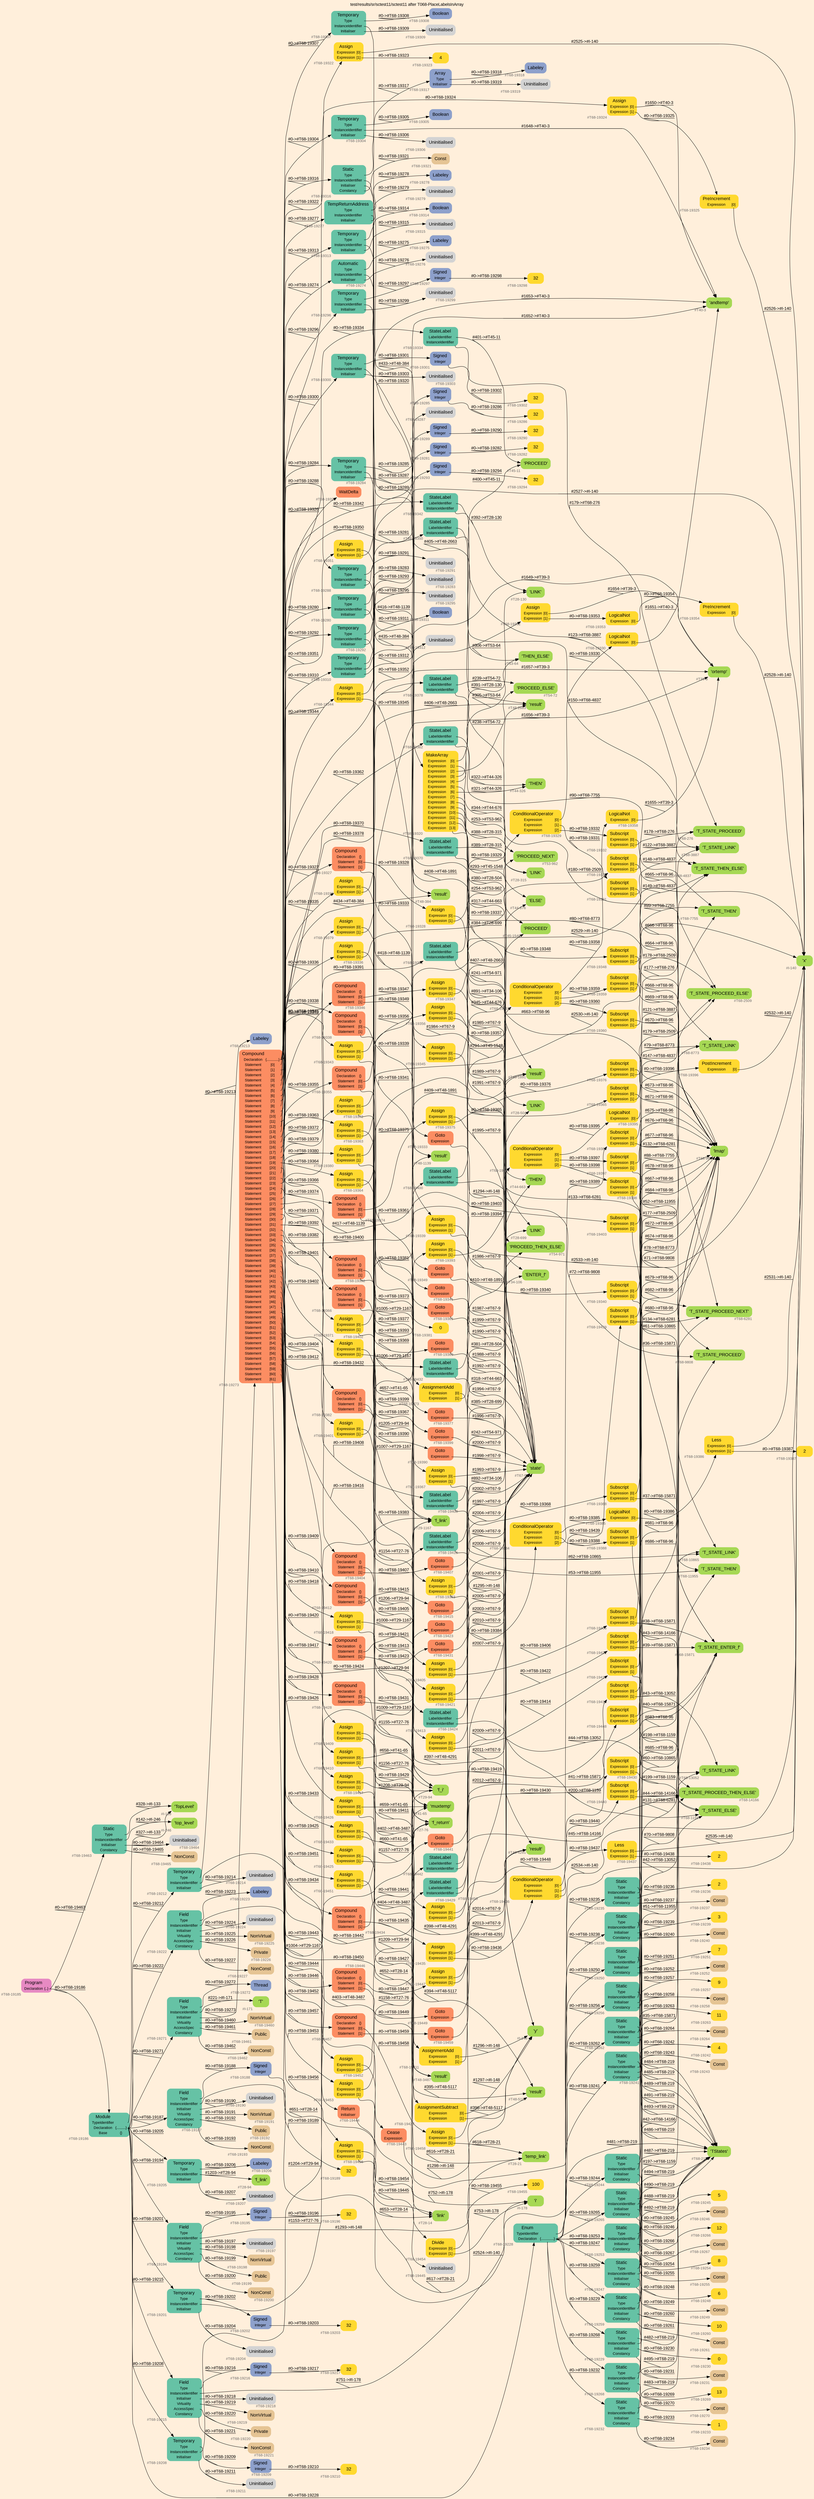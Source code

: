 digraph "test/results/sr/sctest11/sctest11 after T068-PlaceLabelsInArray" {
label = "test/results/sr/sctest11/sctest11 after T068-PlaceLabelsInArray"
labelloc = t
graph [
    rankdir = "LR"
    ranksep = 0.3
    bgcolor = antiquewhite1
    color = black
    fontcolor = black
    fontname = "Arial"
];
node [
    fontname = "Arial"
];
edge [
    fontname = "Arial"
];

// -------------------- node figure --------------------
// -------- block #T68-19185 ----------
"#T68-19185" [
    fillcolor = "/set28/4"
    xlabel = "#T68-19185"
    fontsize = "12"
    fontcolor = grey40
    shape = "plaintext"
    label = <<TABLE BORDER="0" CELLBORDER="0" CELLSPACING="0">
     <TR><TD><FONT COLOR="black" POINT-SIZE="15">Program</FONT></TD></TR>
     <TR><TD><FONT COLOR="black" POINT-SIZE="12">Declaration</FONT></TD><TD PORT="port0"><FONT COLOR="black" POINT-SIZE="12">{..}</FONT></TD></TR>
    </TABLE>>
    style = "rounded,filled"
];

// -------- block #T68-19186 ----------
"#T68-19186" [
    fillcolor = "/set28/1"
    xlabel = "#T68-19186"
    fontsize = "12"
    fontcolor = grey40
    shape = "plaintext"
    label = <<TABLE BORDER="0" CELLBORDER="0" CELLSPACING="0">
     <TR><TD><FONT COLOR="black" POINT-SIZE="15">Module</FONT></TD></TR>
     <TR><TD><FONT COLOR="black" POINT-SIZE="12">TypeIdentifier</FONT></TD><TD PORT="port0"></TD></TR>
     <TR><TD><FONT COLOR="black" POINT-SIZE="12">Declaration</FONT></TD><TD PORT="port1"><FONT COLOR="black" POINT-SIZE="12">{..........}</FONT></TD></TR>
     <TR><TD><FONT COLOR="black" POINT-SIZE="12">Base</FONT></TD><TD PORT="port2"><FONT COLOR="black" POINT-SIZE="12">{}</FONT></TD></TR>
    </TABLE>>
    style = "rounded,filled"
];

// -------- block #I-133 ----------
"#I-133" [
    fillcolor = "/set28/5"
    xlabel = "#I-133"
    fontsize = "12"
    fontcolor = grey40
    shape = "plaintext"
    label = <<TABLE BORDER="0" CELLBORDER="0" CELLSPACING="0">
     <TR><TD><FONT COLOR="black" POINT-SIZE="15">'TopLevel'</FONT></TD></TR>
    </TABLE>>
    style = "rounded,filled"
];

// -------- block #T68-19187 ----------
"#T68-19187" [
    fillcolor = "/set28/1"
    xlabel = "#T68-19187"
    fontsize = "12"
    fontcolor = grey40
    shape = "plaintext"
    label = <<TABLE BORDER="0" CELLBORDER="0" CELLSPACING="0">
     <TR><TD><FONT COLOR="black" POINT-SIZE="15">Field</FONT></TD></TR>
     <TR><TD><FONT COLOR="black" POINT-SIZE="12">Type</FONT></TD><TD PORT="port0"></TD></TR>
     <TR><TD><FONT COLOR="black" POINT-SIZE="12">InstanceIdentifier</FONT></TD><TD PORT="port1"></TD></TR>
     <TR><TD><FONT COLOR="black" POINT-SIZE="12">Initialiser</FONT></TD><TD PORT="port2"></TD></TR>
     <TR><TD><FONT COLOR="black" POINT-SIZE="12">Virtuality</FONT></TD><TD PORT="port3"></TD></TR>
     <TR><TD><FONT COLOR="black" POINT-SIZE="12">AccessSpec</FONT></TD><TD PORT="port4"></TD></TR>
     <TR><TD><FONT COLOR="black" POINT-SIZE="12">Constancy</FONT></TD><TD PORT="port5"></TD></TR>
    </TABLE>>
    style = "rounded,filled"
];

// -------- block #T68-19188 ----------
"#T68-19188" [
    fillcolor = "/set28/3"
    xlabel = "#T68-19188"
    fontsize = "12"
    fontcolor = grey40
    shape = "plaintext"
    label = <<TABLE BORDER="0" CELLBORDER="0" CELLSPACING="0">
     <TR><TD><FONT COLOR="black" POINT-SIZE="15">Signed</FONT></TD></TR>
     <TR><TD><FONT COLOR="black" POINT-SIZE="12">Integer</FONT></TD><TD PORT="port0"></TD></TR>
    </TABLE>>
    style = "rounded,filled"
];

// -------- block #T68-19189 ----------
"#T68-19189" [
    fillcolor = "/set28/6"
    xlabel = "#T68-19189"
    fontsize = "12"
    fontcolor = grey40
    shape = "plaintext"
    label = <<TABLE BORDER="0" CELLBORDER="0" CELLSPACING="0">
     <TR><TD><FONT COLOR="black" POINT-SIZE="15">32</FONT></TD></TR>
    </TABLE>>
    style = "rounded,filled"
];

// -------- block #I-140 ----------
"#I-140" [
    fillcolor = "/set28/5"
    xlabel = "#I-140"
    fontsize = "12"
    fontcolor = grey40
    shape = "plaintext"
    label = <<TABLE BORDER="0" CELLBORDER="0" CELLSPACING="0">
     <TR><TD><FONT COLOR="black" POINT-SIZE="15">'x'</FONT></TD></TR>
    </TABLE>>
    style = "rounded,filled"
];

// -------- block #T68-19190 ----------
"#T68-19190" [
    xlabel = "#T68-19190"
    fontsize = "12"
    fontcolor = grey40
    shape = "plaintext"
    label = <<TABLE BORDER="0" CELLBORDER="0" CELLSPACING="0">
     <TR><TD><FONT COLOR="black" POINT-SIZE="15">Uninitialised</FONT></TD></TR>
    </TABLE>>
    style = "rounded,filled"
];

// -------- block #T68-19191 ----------
"#T68-19191" [
    fillcolor = "/set28/7"
    xlabel = "#T68-19191"
    fontsize = "12"
    fontcolor = grey40
    shape = "plaintext"
    label = <<TABLE BORDER="0" CELLBORDER="0" CELLSPACING="0">
     <TR><TD><FONT COLOR="black" POINT-SIZE="15">NonVirtual</FONT></TD></TR>
    </TABLE>>
    style = "rounded,filled"
];

// -------- block #T68-19192 ----------
"#T68-19192" [
    fillcolor = "/set28/7"
    xlabel = "#T68-19192"
    fontsize = "12"
    fontcolor = grey40
    shape = "plaintext"
    label = <<TABLE BORDER="0" CELLBORDER="0" CELLSPACING="0">
     <TR><TD><FONT COLOR="black" POINT-SIZE="15">Public</FONT></TD></TR>
    </TABLE>>
    style = "rounded,filled"
];

// -------- block #T68-19193 ----------
"#T68-19193" [
    fillcolor = "/set28/7"
    xlabel = "#T68-19193"
    fontsize = "12"
    fontcolor = grey40
    shape = "plaintext"
    label = <<TABLE BORDER="0" CELLBORDER="0" CELLSPACING="0">
     <TR><TD><FONT COLOR="black" POINT-SIZE="15">NonConst</FONT></TD></TR>
    </TABLE>>
    style = "rounded,filled"
];

// -------- block #T68-19194 ----------
"#T68-19194" [
    fillcolor = "/set28/1"
    xlabel = "#T68-19194"
    fontsize = "12"
    fontcolor = grey40
    shape = "plaintext"
    label = <<TABLE BORDER="0" CELLBORDER="0" CELLSPACING="0">
     <TR><TD><FONT COLOR="black" POINT-SIZE="15">Field</FONT></TD></TR>
     <TR><TD><FONT COLOR="black" POINT-SIZE="12">Type</FONT></TD><TD PORT="port0"></TD></TR>
     <TR><TD><FONT COLOR="black" POINT-SIZE="12">InstanceIdentifier</FONT></TD><TD PORT="port1"></TD></TR>
     <TR><TD><FONT COLOR="black" POINT-SIZE="12">Initialiser</FONT></TD><TD PORT="port2"></TD></TR>
     <TR><TD><FONT COLOR="black" POINT-SIZE="12">Virtuality</FONT></TD><TD PORT="port3"></TD></TR>
     <TR><TD><FONT COLOR="black" POINT-SIZE="12">AccessSpec</FONT></TD><TD PORT="port4"></TD></TR>
     <TR><TD><FONT COLOR="black" POINT-SIZE="12">Constancy</FONT></TD><TD PORT="port5"></TD></TR>
    </TABLE>>
    style = "rounded,filled"
];

// -------- block #T68-19195 ----------
"#T68-19195" [
    fillcolor = "/set28/3"
    xlabel = "#T68-19195"
    fontsize = "12"
    fontcolor = grey40
    shape = "plaintext"
    label = <<TABLE BORDER="0" CELLBORDER="0" CELLSPACING="0">
     <TR><TD><FONT COLOR="black" POINT-SIZE="15">Signed</FONT></TD></TR>
     <TR><TD><FONT COLOR="black" POINT-SIZE="12">Integer</FONT></TD><TD PORT="port0"></TD></TR>
    </TABLE>>
    style = "rounded,filled"
];

// -------- block #T68-19196 ----------
"#T68-19196" [
    fillcolor = "/set28/6"
    xlabel = "#T68-19196"
    fontsize = "12"
    fontcolor = grey40
    shape = "plaintext"
    label = <<TABLE BORDER="0" CELLBORDER="0" CELLSPACING="0">
     <TR><TD><FONT COLOR="black" POINT-SIZE="15">32</FONT></TD></TR>
    </TABLE>>
    style = "rounded,filled"
];

// -------- block #I-148 ----------
"#I-148" [
    fillcolor = "/set28/5"
    xlabel = "#I-148"
    fontsize = "12"
    fontcolor = grey40
    shape = "plaintext"
    label = <<TABLE BORDER="0" CELLBORDER="0" CELLSPACING="0">
     <TR><TD><FONT COLOR="black" POINT-SIZE="15">'y'</FONT></TD></TR>
    </TABLE>>
    style = "rounded,filled"
];

// -------- block #T68-19197 ----------
"#T68-19197" [
    xlabel = "#T68-19197"
    fontsize = "12"
    fontcolor = grey40
    shape = "plaintext"
    label = <<TABLE BORDER="0" CELLBORDER="0" CELLSPACING="0">
     <TR><TD><FONT COLOR="black" POINT-SIZE="15">Uninitialised</FONT></TD></TR>
    </TABLE>>
    style = "rounded,filled"
];

// -------- block #T68-19198 ----------
"#T68-19198" [
    fillcolor = "/set28/7"
    xlabel = "#T68-19198"
    fontsize = "12"
    fontcolor = grey40
    shape = "plaintext"
    label = <<TABLE BORDER="0" CELLBORDER="0" CELLSPACING="0">
     <TR><TD><FONT COLOR="black" POINT-SIZE="15">NonVirtual</FONT></TD></TR>
    </TABLE>>
    style = "rounded,filled"
];

// -------- block #T68-19199 ----------
"#T68-19199" [
    fillcolor = "/set28/7"
    xlabel = "#T68-19199"
    fontsize = "12"
    fontcolor = grey40
    shape = "plaintext"
    label = <<TABLE BORDER="0" CELLBORDER="0" CELLSPACING="0">
     <TR><TD><FONT COLOR="black" POINT-SIZE="15">Public</FONT></TD></TR>
    </TABLE>>
    style = "rounded,filled"
];

// -------- block #T68-19200 ----------
"#T68-19200" [
    fillcolor = "/set28/7"
    xlabel = "#T68-19200"
    fontsize = "12"
    fontcolor = grey40
    shape = "plaintext"
    label = <<TABLE BORDER="0" CELLBORDER="0" CELLSPACING="0">
     <TR><TD><FONT COLOR="black" POINT-SIZE="15">NonConst</FONT></TD></TR>
    </TABLE>>
    style = "rounded,filled"
];

// -------- block #T68-19201 ----------
"#T68-19201" [
    fillcolor = "/set28/1"
    xlabel = "#T68-19201"
    fontsize = "12"
    fontcolor = grey40
    shape = "plaintext"
    label = <<TABLE BORDER="0" CELLBORDER="0" CELLSPACING="0">
     <TR><TD><FONT COLOR="black" POINT-SIZE="15">Temporary</FONT></TD></TR>
     <TR><TD><FONT COLOR="black" POINT-SIZE="12">Type</FONT></TD><TD PORT="port0"></TD></TR>
     <TR><TD><FONT COLOR="black" POINT-SIZE="12">InstanceIdentifier</FONT></TD><TD PORT="port1"></TD></TR>
     <TR><TD><FONT COLOR="black" POINT-SIZE="12">Initialiser</FONT></TD><TD PORT="port2"></TD></TR>
    </TABLE>>
    style = "rounded,filled"
];

// -------- block #T68-19202 ----------
"#T68-19202" [
    fillcolor = "/set28/3"
    xlabel = "#T68-19202"
    fontsize = "12"
    fontcolor = grey40
    shape = "plaintext"
    label = <<TABLE BORDER="0" CELLBORDER="0" CELLSPACING="0">
     <TR><TD><FONT COLOR="black" POINT-SIZE="15">Signed</FONT></TD></TR>
     <TR><TD><FONT COLOR="black" POINT-SIZE="12">Integer</FONT></TD><TD PORT="port0"></TD></TR>
    </TABLE>>
    style = "rounded,filled"
];

// -------- block #T68-19203 ----------
"#T68-19203" [
    fillcolor = "/set28/6"
    xlabel = "#T68-19203"
    fontsize = "12"
    fontcolor = grey40
    shape = "plaintext"
    label = <<TABLE BORDER="0" CELLBORDER="0" CELLSPACING="0">
     <TR><TD><FONT COLOR="black" POINT-SIZE="15">32</FONT></TD></TR>
    </TABLE>>
    style = "rounded,filled"
];

// -------- block #T27-76 ----------
"#T27-76" [
    fillcolor = "/set28/5"
    xlabel = "#T27-76"
    fontsize = "12"
    fontcolor = grey40
    shape = "plaintext"
    label = <<TABLE BORDER="0" CELLBORDER="0" CELLSPACING="0">
     <TR><TD><FONT COLOR="black" POINT-SIZE="15">'f_return'</FONT></TD></TR>
    </TABLE>>
    style = "rounded,filled"
];

// -------- block #T68-19204 ----------
"#T68-19204" [
    xlabel = "#T68-19204"
    fontsize = "12"
    fontcolor = grey40
    shape = "plaintext"
    label = <<TABLE BORDER="0" CELLBORDER="0" CELLSPACING="0">
     <TR><TD><FONT COLOR="black" POINT-SIZE="15">Uninitialised</FONT></TD></TR>
    </TABLE>>
    style = "rounded,filled"
];

// -------- block #T68-19205 ----------
"#T68-19205" [
    fillcolor = "/set28/1"
    xlabel = "#T68-19205"
    fontsize = "12"
    fontcolor = grey40
    shape = "plaintext"
    label = <<TABLE BORDER="0" CELLBORDER="0" CELLSPACING="0">
     <TR><TD><FONT COLOR="black" POINT-SIZE="15">Temporary</FONT></TD></TR>
     <TR><TD><FONT COLOR="black" POINT-SIZE="12">Type</FONT></TD><TD PORT="port0"></TD></TR>
     <TR><TD><FONT COLOR="black" POINT-SIZE="12">InstanceIdentifier</FONT></TD><TD PORT="port1"></TD></TR>
     <TR><TD><FONT COLOR="black" POINT-SIZE="12">Initialiser</FONT></TD><TD PORT="port2"></TD></TR>
    </TABLE>>
    style = "rounded,filled"
];

// -------- block #T68-19206 ----------
"#T68-19206" [
    fillcolor = "/set28/3"
    xlabel = "#T68-19206"
    fontsize = "12"
    fontcolor = grey40
    shape = "plaintext"
    label = <<TABLE BORDER="0" CELLBORDER="0" CELLSPACING="0">
     <TR><TD><FONT COLOR="black" POINT-SIZE="15">Labeley</FONT></TD></TR>
    </TABLE>>
    style = "rounded,filled"
];

// -------- block #T28-94 ----------
"#T28-94" [
    fillcolor = "/set28/5"
    xlabel = "#T28-94"
    fontsize = "12"
    fontcolor = grey40
    shape = "plaintext"
    label = <<TABLE BORDER="0" CELLBORDER="0" CELLSPACING="0">
     <TR><TD><FONT COLOR="black" POINT-SIZE="15">'f_link'</FONT></TD></TR>
    </TABLE>>
    style = "rounded,filled"
];

// -------- block #T68-19207 ----------
"#T68-19207" [
    xlabel = "#T68-19207"
    fontsize = "12"
    fontcolor = grey40
    shape = "plaintext"
    label = <<TABLE BORDER="0" CELLBORDER="0" CELLSPACING="0">
     <TR><TD><FONT COLOR="black" POINT-SIZE="15">Uninitialised</FONT></TD></TR>
    </TABLE>>
    style = "rounded,filled"
];

// -------- block #T68-19208 ----------
"#T68-19208" [
    fillcolor = "/set28/1"
    xlabel = "#T68-19208"
    fontsize = "12"
    fontcolor = grey40
    shape = "plaintext"
    label = <<TABLE BORDER="0" CELLBORDER="0" CELLSPACING="0">
     <TR><TD><FONT COLOR="black" POINT-SIZE="15">Temporary</FONT></TD></TR>
     <TR><TD><FONT COLOR="black" POINT-SIZE="12">Type</FONT></TD><TD PORT="port0"></TD></TR>
     <TR><TD><FONT COLOR="black" POINT-SIZE="12">InstanceIdentifier</FONT></TD><TD PORT="port1"></TD></TR>
     <TR><TD><FONT COLOR="black" POINT-SIZE="12">Initialiser</FONT></TD><TD PORT="port2"></TD></TR>
    </TABLE>>
    style = "rounded,filled"
];

// -------- block #T68-19209 ----------
"#T68-19209" [
    fillcolor = "/set28/3"
    xlabel = "#T68-19209"
    fontsize = "12"
    fontcolor = grey40
    shape = "plaintext"
    label = <<TABLE BORDER="0" CELLBORDER="0" CELLSPACING="0">
     <TR><TD><FONT COLOR="black" POINT-SIZE="15">Signed</FONT></TD></TR>
     <TR><TD><FONT COLOR="black" POINT-SIZE="12">Integer</FONT></TD><TD PORT="port0"></TD></TR>
    </TABLE>>
    style = "rounded,filled"
];

// -------- block #T68-19210 ----------
"#T68-19210" [
    fillcolor = "/set28/6"
    xlabel = "#T68-19210"
    fontsize = "12"
    fontcolor = grey40
    shape = "plaintext"
    label = <<TABLE BORDER="0" CELLBORDER="0" CELLSPACING="0">
     <TR><TD><FONT COLOR="black" POINT-SIZE="15">32</FONT></TD></TR>
    </TABLE>>
    style = "rounded,filled"
];

// -------- block #T29-94 ----------
"#T29-94" [
    fillcolor = "/set28/5"
    xlabel = "#T29-94"
    fontsize = "12"
    fontcolor = grey40
    shape = "plaintext"
    label = <<TABLE BORDER="0" CELLBORDER="0" CELLSPACING="0">
     <TR><TD><FONT COLOR="black" POINT-SIZE="15">'f_i'</FONT></TD></TR>
    </TABLE>>
    style = "rounded,filled"
];

// -------- block #T68-19211 ----------
"#T68-19211" [
    xlabel = "#T68-19211"
    fontsize = "12"
    fontcolor = grey40
    shape = "plaintext"
    label = <<TABLE BORDER="0" CELLBORDER="0" CELLSPACING="0">
     <TR><TD><FONT COLOR="black" POINT-SIZE="15">Uninitialised</FONT></TD></TR>
    </TABLE>>
    style = "rounded,filled"
];

// -------- block #T68-19212 ----------
"#T68-19212" [
    fillcolor = "/set28/1"
    xlabel = "#T68-19212"
    fontsize = "12"
    fontcolor = grey40
    shape = "plaintext"
    label = <<TABLE BORDER="0" CELLBORDER="0" CELLSPACING="0">
     <TR><TD><FONT COLOR="black" POINT-SIZE="15">Temporary</FONT></TD></TR>
     <TR><TD><FONT COLOR="black" POINT-SIZE="12">Type</FONT></TD><TD PORT="port0"></TD></TR>
     <TR><TD><FONT COLOR="black" POINT-SIZE="12">InstanceIdentifier</FONT></TD><TD PORT="port1"></TD></TR>
     <TR><TD><FONT COLOR="black" POINT-SIZE="12">Initialiser</FONT></TD><TD PORT="port2"></TD></TR>
    </TABLE>>
    style = "rounded,filled"
];

// -------- block #T68-19213 ----------
"#T68-19213" [
    fillcolor = "/set28/3"
    xlabel = "#T68-19213"
    fontsize = "12"
    fontcolor = grey40
    shape = "plaintext"
    label = <<TABLE BORDER="0" CELLBORDER="0" CELLSPACING="0">
     <TR><TD><FONT COLOR="black" POINT-SIZE="15">Labeley</FONT></TD></TR>
    </TABLE>>
    style = "rounded,filled"
];

// -------- block #T29-1167 ----------
"#T29-1167" [
    fillcolor = "/set28/5"
    xlabel = "#T29-1167"
    fontsize = "12"
    fontcolor = grey40
    shape = "plaintext"
    label = <<TABLE BORDER="0" CELLBORDER="0" CELLSPACING="0">
     <TR><TD><FONT COLOR="black" POINT-SIZE="15">'f_link'</FONT></TD></TR>
    </TABLE>>
    style = "rounded,filled"
];

// -------- block #T68-19214 ----------
"#T68-19214" [
    xlabel = "#T68-19214"
    fontsize = "12"
    fontcolor = grey40
    shape = "plaintext"
    label = <<TABLE BORDER="0" CELLBORDER="0" CELLSPACING="0">
     <TR><TD><FONT COLOR="black" POINT-SIZE="15">Uninitialised</FONT></TD></TR>
    </TABLE>>
    style = "rounded,filled"
];

// -------- block #T68-19215 ----------
"#T68-19215" [
    fillcolor = "/set28/1"
    xlabel = "#T68-19215"
    fontsize = "12"
    fontcolor = grey40
    shape = "plaintext"
    label = <<TABLE BORDER="0" CELLBORDER="0" CELLSPACING="0">
     <TR><TD><FONT COLOR="black" POINT-SIZE="15">Field</FONT></TD></TR>
     <TR><TD><FONT COLOR="black" POINT-SIZE="12">Type</FONT></TD><TD PORT="port0"></TD></TR>
     <TR><TD><FONT COLOR="black" POINT-SIZE="12">InstanceIdentifier</FONT></TD><TD PORT="port1"></TD></TR>
     <TR><TD><FONT COLOR="black" POINT-SIZE="12">Initialiser</FONT></TD><TD PORT="port2"></TD></TR>
     <TR><TD><FONT COLOR="black" POINT-SIZE="12">Virtuality</FONT></TD><TD PORT="port3"></TD></TR>
     <TR><TD><FONT COLOR="black" POINT-SIZE="12">AccessSpec</FONT></TD><TD PORT="port4"></TD></TR>
     <TR><TD><FONT COLOR="black" POINT-SIZE="12">Constancy</FONT></TD><TD PORT="port5"></TD></TR>
    </TABLE>>
    style = "rounded,filled"
];

// -------- block #T68-19216 ----------
"#T68-19216" [
    fillcolor = "/set28/3"
    xlabel = "#T68-19216"
    fontsize = "12"
    fontcolor = grey40
    shape = "plaintext"
    label = <<TABLE BORDER="0" CELLBORDER="0" CELLSPACING="0">
     <TR><TD><FONT COLOR="black" POINT-SIZE="15">Signed</FONT></TD></TR>
     <TR><TD><FONT COLOR="black" POINT-SIZE="12">Integer</FONT></TD><TD PORT="port0"></TD></TR>
    </TABLE>>
    style = "rounded,filled"
];

// -------- block #T68-19217 ----------
"#T68-19217" [
    fillcolor = "/set28/6"
    xlabel = "#T68-19217"
    fontsize = "12"
    fontcolor = grey40
    shape = "plaintext"
    label = <<TABLE BORDER="0" CELLBORDER="0" CELLSPACING="0">
     <TR><TD><FONT COLOR="black" POINT-SIZE="15">32</FONT></TD></TR>
    </TABLE>>
    style = "rounded,filled"
];

// -------- block #I-178 ----------
"#I-178" [
    fillcolor = "/set28/5"
    xlabel = "#I-178"
    fontsize = "12"
    fontcolor = grey40
    shape = "plaintext"
    label = <<TABLE BORDER="0" CELLBORDER="0" CELLSPACING="0">
     <TR><TD><FONT COLOR="black" POINT-SIZE="15">'i'</FONT></TD></TR>
    </TABLE>>
    style = "rounded,filled"
];

// -------- block #T68-19218 ----------
"#T68-19218" [
    xlabel = "#T68-19218"
    fontsize = "12"
    fontcolor = grey40
    shape = "plaintext"
    label = <<TABLE BORDER="0" CELLBORDER="0" CELLSPACING="0">
     <TR><TD><FONT COLOR="black" POINT-SIZE="15">Uninitialised</FONT></TD></TR>
    </TABLE>>
    style = "rounded,filled"
];

// -------- block #T68-19219 ----------
"#T68-19219" [
    fillcolor = "/set28/7"
    xlabel = "#T68-19219"
    fontsize = "12"
    fontcolor = grey40
    shape = "plaintext"
    label = <<TABLE BORDER="0" CELLBORDER="0" CELLSPACING="0">
     <TR><TD><FONT COLOR="black" POINT-SIZE="15">NonVirtual</FONT></TD></TR>
    </TABLE>>
    style = "rounded,filled"
];

// -------- block #T68-19220 ----------
"#T68-19220" [
    fillcolor = "/set28/7"
    xlabel = "#T68-19220"
    fontsize = "12"
    fontcolor = grey40
    shape = "plaintext"
    label = <<TABLE BORDER="0" CELLBORDER="0" CELLSPACING="0">
     <TR><TD><FONT COLOR="black" POINT-SIZE="15">Private</FONT></TD></TR>
    </TABLE>>
    style = "rounded,filled"
];

// -------- block #T68-19221 ----------
"#T68-19221" [
    fillcolor = "/set28/7"
    xlabel = "#T68-19221"
    fontsize = "12"
    fontcolor = grey40
    shape = "plaintext"
    label = <<TABLE BORDER="0" CELLBORDER="0" CELLSPACING="0">
     <TR><TD><FONT COLOR="black" POINT-SIZE="15">NonConst</FONT></TD></TR>
    </TABLE>>
    style = "rounded,filled"
];

// -------- block #T68-19222 ----------
"#T68-19222" [
    fillcolor = "/set28/1"
    xlabel = "#T68-19222"
    fontsize = "12"
    fontcolor = grey40
    shape = "plaintext"
    label = <<TABLE BORDER="0" CELLBORDER="0" CELLSPACING="0">
     <TR><TD><FONT COLOR="black" POINT-SIZE="15">Field</FONT></TD></TR>
     <TR><TD><FONT COLOR="black" POINT-SIZE="12">Type</FONT></TD><TD PORT="port0"></TD></TR>
     <TR><TD><FONT COLOR="black" POINT-SIZE="12">InstanceIdentifier</FONT></TD><TD PORT="port1"></TD></TR>
     <TR><TD><FONT COLOR="black" POINT-SIZE="12">Initialiser</FONT></TD><TD PORT="port2"></TD></TR>
     <TR><TD><FONT COLOR="black" POINT-SIZE="12">Virtuality</FONT></TD><TD PORT="port3"></TD></TR>
     <TR><TD><FONT COLOR="black" POINT-SIZE="12">AccessSpec</FONT></TD><TD PORT="port4"></TD></TR>
     <TR><TD><FONT COLOR="black" POINT-SIZE="12">Constancy</FONT></TD><TD PORT="port5"></TD></TR>
    </TABLE>>
    style = "rounded,filled"
];

// -------- block #T68-19223 ----------
"#T68-19223" [
    fillcolor = "/set28/3"
    xlabel = "#T68-19223"
    fontsize = "12"
    fontcolor = grey40
    shape = "plaintext"
    label = <<TABLE BORDER="0" CELLBORDER="0" CELLSPACING="0">
     <TR><TD><FONT COLOR="black" POINT-SIZE="15">Labeley</FONT></TD></TR>
    </TABLE>>
    style = "rounded,filled"
];

// -------- block #T28-14 ----------
"#T28-14" [
    fillcolor = "/set28/5"
    xlabel = "#T28-14"
    fontsize = "12"
    fontcolor = grey40
    shape = "plaintext"
    label = <<TABLE BORDER="0" CELLBORDER="0" CELLSPACING="0">
     <TR><TD><FONT COLOR="black" POINT-SIZE="15">'link'</FONT></TD></TR>
    </TABLE>>
    style = "rounded,filled"
];

// -------- block #T68-19224 ----------
"#T68-19224" [
    xlabel = "#T68-19224"
    fontsize = "12"
    fontcolor = grey40
    shape = "plaintext"
    label = <<TABLE BORDER="0" CELLBORDER="0" CELLSPACING="0">
     <TR><TD><FONT COLOR="black" POINT-SIZE="15">Uninitialised</FONT></TD></TR>
    </TABLE>>
    style = "rounded,filled"
];

// -------- block #T68-19225 ----------
"#T68-19225" [
    fillcolor = "/set28/7"
    xlabel = "#T68-19225"
    fontsize = "12"
    fontcolor = grey40
    shape = "plaintext"
    label = <<TABLE BORDER="0" CELLBORDER="0" CELLSPACING="0">
     <TR><TD><FONT COLOR="black" POINT-SIZE="15">NonVirtual</FONT></TD></TR>
    </TABLE>>
    style = "rounded,filled"
];

// -------- block #T68-19226 ----------
"#T68-19226" [
    fillcolor = "/set28/7"
    xlabel = "#T68-19226"
    fontsize = "12"
    fontcolor = grey40
    shape = "plaintext"
    label = <<TABLE BORDER="0" CELLBORDER="0" CELLSPACING="0">
     <TR><TD><FONT COLOR="black" POINT-SIZE="15">Private</FONT></TD></TR>
    </TABLE>>
    style = "rounded,filled"
];

// -------- block #T68-19227 ----------
"#T68-19227" [
    fillcolor = "/set28/7"
    xlabel = "#T68-19227"
    fontsize = "12"
    fontcolor = grey40
    shape = "plaintext"
    label = <<TABLE BORDER="0" CELLBORDER="0" CELLSPACING="0">
     <TR><TD><FONT COLOR="black" POINT-SIZE="15">NonConst</FONT></TD></TR>
    </TABLE>>
    style = "rounded,filled"
];

// -------- block #T68-19228 ----------
"#T68-19228" [
    fillcolor = "/set28/1"
    xlabel = "#T68-19228"
    fontsize = "12"
    fontcolor = grey40
    shape = "plaintext"
    label = <<TABLE BORDER="0" CELLBORDER="0" CELLSPACING="0">
     <TR><TD><FONT COLOR="black" POINT-SIZE="15">Enum</FONT></TD></TR>
     <TR><TD><FONT COLOR="black" POINT-SIZE="12">TypeIdentifier</FONT></TD><TD PORT="port0"></TD></TR>
     <TR><TD><FONT COLOR="black" POINT-SIZE="12">Declaration</FONT></TD><TD PORT="port1"><FONT COLOR="black" POINT-SIZE="12">{..............}</FONT></TD></TR>
    </TABLE>>
    style = "rounded,filled"
];

// -------- block #T68-219 ----------
"#T68-219" [
    fillcolor = "/set28/5"
    xlabel = "#T68-219"
    fontsize = "12"
    fontcolor = grey40
    shape = "plaintext"
    label = <<TABLE BORDER="0" CELLBORDER="0" CELLSPACING="0">
     <TR><TD><FONT COLOR="black" POINT-SIZE="15">'TStates'</FONT></TD></TR>
    </TABLE>>
    style = "rounded,filled"
];

// -------- block #T68-19229 ----------
"#T68-19229" [
    fillcolor = "/set28/1"
    xlabel = "#T68-19229"
    fontsize = "12"
    fontcolor = grey40
    shape = "plaintext"
    label = <<TABLE BORDER="0" CELLBORDER="0" CELLSPACING="0">
     <TR><TD><FONT COLOR="black" POINT-SIZE="15">Static</FONT></TD></TR>
     <TR><TD><FONT COLOR="black" POINT-SIZE="12">Type</FONT></TD><TD PORT="port0"></TD></TR>
     <TR><TD><FONT COLOR="black" POINT-SIZE="12">InstanceIdentifier</FONT></TD><TD PORT="port1"></TD></TR>
     <TR><TD><FONT COLOR="black" POINT-SIZE="12">Initialiser</FONT></TD><TD PORT="port2"></TD></TR>
     <TR><TD><FONT COLOR="black" POINT-SIZE="12">Constancy</FONT></TD><TD PORT="port3"></TD></TR>
    </TABLE>>
    style = "rounded,filled"
];

// -------- block #T68-276 ----------
"#T68-276" [
    fillcolor = "/set28/5"
    xlabel = "#T68-276"
    fontsize = "12"
    fontcolor = grey40
    shape = "plaintext"
    label = <<TABLE BORDER="0" CELLBORDER="0" CELLSPACING="0">
     <TR><TD><FONT COLOR="black" POINT-SIZE="15">'T_STATE_PROCEED'</FONT></TD></TR>
    </TABLE>>
    style = "rounded,filled"
];

// -------- block #T68-19230 ----------
"#T68-19230" [
    fillcolor = "/set28/6"
    xlabel = "#T68-19230"
    fontsize = "12"
    fontcolor = grey40
    shape = "plaintext"
    label = <<TABLE BORDER="0" CELLBORDER="0" CELLSPACING="0">
     <TR><TD><FONT COLOR="black" POINT-SIZE="15">0</FONT></TD></TR>
    </TABLE>>
    style = "rounded,filled"
];

// -------- block #T68-19231 ----------
"#T68-19231" [
    fillcolor = "/set28/7"
    xlabel = "#T68-19231"
    fontsize = "12"
    fontcolor = grey40
    shape = "plaintext"
    label = <<TABLE BORDER="0" CELLBORDER="0" CELLSPACING="0">
     <TR><TD><FONT COLOR="black" POINT-SIZE="15">Const</FONT></TD></TR>
    </TABLE>>
    style = "rounded,filled"
];

// -------- block #T68-19232 ----------
"#T68-19232" [
    fillcolor = "/set28/1"
    xlabel = "#T68-19232"
    fontsize = "12"
    fontcolor = grey40
    shape = "plaintext"
    label = <<TABLE BORDER="0" CELLBORDER="0" CELLSPACING="0">
     <TR><TD><FONT COLOR="black" POINT-SIZE="15">Static</FONT></TD></TR>
     <TR><TD><FONT COLOR="black" POINT-SIZE="12">Type</FONT></TD><TD PORT="port0"></TD></TR>
     <TR><TD><FONT COLOR="black" POINT-SIZE="12">InstanceIdentifier</FONT></TD><TD PORT="port1"></TD></TR>
     <TR><TD><FONT COLOR="black" POINT-SIZE="12">Initialiser</FONT></TD><TD PORT="port2"></TD></TR>
     <TR><TD><FONT COLOR="black" POINT-SIZE="12">Constancy</FONT></TD><TD PORT="port3"></TD></TR>
    </TABLE>>
    style = "rounded,filled"
];

// -------- block #T68-1159 ----------
"#T68-1159" [
    fillcolor = "/set28/5"
    xlabel = "#T68-1159"
    fontsize = "12"
    fontcolor = grey40
    shape = "plaintext"
    label = <<TABLE BORDER="0" CELLBORDER="0" CELLSPACING="0">
     <TR><TD><FONT COLOR="black" POINT-SIZE="15">'T_STATE_ELSE'</FONT></TD></TR>
    </TABLE>>
    style = "rounded,filled"
];

// -------- block #T68-19233 ----------
"#T68-19233" [
    fillcolor = "/set28/6"
    xlabel = "#T68-19233"
    fontsize = "12"
    fontcolor = grey40
    shape = "plaintext"
    label = <<TABLE BORDER="0" CELLBORDER="0" CELLSPACING="0">
     <TR><TD><FONT COLOR="black" POINT-SIZE="15">1</FONT></TD></TR>
    </TABLE>>
    style = "rounded,filled"
];

// -------- block #T68-19234 ----------
"#T68-19234" [
    fillcolor = "/set28/7"
    xlabel = "#T68-19234"
    fontsize = "12"
    fontcolor = grey40
    shape = "plaintext"
    label = <<TABLE BORDER="0" CELLBORDER="0" CELLSPACING="0">
     <TR><TD><FONT COLOR="black" POINT-SIZE="15">Const</FONT></TD></TR>
    </TABLE>>
    style = "rounded,filled"
];

// -------- block #T68-19235 ----------
"#T68-19235" [
    fillcolor = "/set28/1"
    xlabel = "#T68-19235"
    fontsize = "12"
    fontcolor = grey40
    shape = "plaintext"
    label = <<TABLE BORDER="0" CELLBORDER="0" CELLSPACING="0">
     <TR><TD><FONT COLOR="black" POINT-SIZE="15">Static</FONT></TD></TR>
     <TR><TD><FONT COLOR="black" POINT-SIZE="12">Type</FONT></TD><TD PORT="port0"></TD></TR>
     <TR><TD><FONT COLOR="black" POINT-SIZE="12">InstanceIdentifier</FONT></TD><TD PORT="port1"></TD></TR>
     <TR><TD><FONT COLOR="black" POINT-SIZE="12">Initialiser</FONT></TD><TD PORT="port2"></TD></TR>
     <TR><TD><FONT COLOR="black" POINT-SIZE="12">Constancy</FONT></TD><TD PORT="port3"></TD></TR>
    </TABLE>>
    style = "rounded,filled"
];

// -------- block #T68-2509 ----------
"#T68-2509" [
    fillcolor = "/set28/5"
    xlabel = "#T68-2509"
    fontsize = "12"
    fontcolor = grey40
    shape = "plaintext"
    label = <<TABLE BORDER="0" CELLBORDER="0" CELLSPACING="0">
     <TR><TD><FONT COLOR="black" POINT-SIZE="15">'T_STATE_PROCEED_ELSE'</FONT></TD></TR>
    </TABLE>>
    style = "rounded,filled"
];

// -------- block #T68-19236 ----------
"#T68-19236" [
    fillcolor = "/set28/6"
    xlabel = "#T68-19236"
    fontsize = "12"
    fontcolor = grey40
    shape = "plaintext"
    label = <<TABLE BORDER="0" CELLBORDER="0" CELLSPACING="0">
     <TR><TD><FONT COLOR="black" POINT-SIZE="15">2</FONT></TD></TR>
    </TABLE>>
    style = "rounded,filled"
];

// -------- block #T68-19237 ----------
"#T68-19237" [
    fillcolor = "/set28/7"
    xlabel = "#T68-19237"
    fontsize = "12"
    fontcolor = grey40
    shape = "plaintext"
    label = <<TABLE BORDER="0" CELLBORDER="0" CELLSPACING="0">
     <TR><TD><FONT COLOR="black" POINT-SIZE="15">Const</FONT></TD></TR>
    </TABLE>>
    style = "rounded,filled"
];

// -------- block #T68-19238 ----------
"#T68-19238" [
    fillcolor = "/set28/1"
    xlabel = "#T68-19238"
    fontsize = "12"
    fontcolor = grey40
    shape = "plaintext"
    label = <<TABLE BORDER="0" CELLBORDER="0" CELLSPACING="0">
     <TR><TD><FONT COLOR="black" POINT-SIZE="15">Static</FONT></TD></TR>
     <TR><TD><FONT COLOR="black" POINT-SIZE="12">Type</FONT></TD><TD PORT="port0"></TD></TR>
     <TR><TD><FONT COLOR="black" POINT-SIZE="12">InstanceIdentifier</FONT></TD><TD PORT="port1"></TD></TR>
     <TR><TD><FONT COLOR="black" POINT-SIZE="12">Initialiser</FONT></TD><TD PORT="port2"></TD></TR>
     <TR><TD><FONT COLOR="black" POINT-SIZE="12">Constancy</FONT></TD><TD PORT="port3"></TD></TR>
    </TABLE>>
    style = "rounded,filled"
];

// -------- block #T68-3887 ----------
"#T68-3887" [
    fillcolor = "/set28/5"
    xlabel = "#T68-3887"
    fontsize = "12"
    fontcolor = grey40
    shape = "plaintext"
    label = <<TABLE BORDER="0" CELLBORDER="0" CELLSPACING="0">
     <TR><TD><FONT COLOR="black" POINT-SIZE="15">'T_STATE_LINK'</FONT></TD></TR>
    </TABLE>>
    style = "rounded,filled"
];

// -------- block #T68-19239 ----------
"#T68-19239" [
    fillcolor = "/set28/6"
    xlabel = "#T68-19239"
    fontsize = "12"
    fontcolor = grey40
    shape = "plaintext"
    label = <<TABLE BORDER="0" CELLBORDER="0" CELLSPACING="0">
     <TR><TD><FONT COLOR="black" POINT-SIZE="15">3</FONT></TD></TR>
    </TABLE>>
    style = "rounded,filled"
];

// -------- block #T68-19240 ----------
"#T68-19240" [
    fillcolor = "/set28/7"
    xlabel = "#T68-19240"
    fontsize = "12"
    fontcolor = grey40
    shape = "plaintext"
    label = <<TABLE BORDER="0" CELLBORDER="0" CELLSPACING="0">
     <TR><TD><FONT COLOR="black" POINT-SIZE="15">Const</FONT></TD></TR>
    </TABLE>>
    style = "rounded,filled"
];

// -------- block #T68-19241 ----------
"#T68-19241" [
    fillcolor = "/set28/1"
    xlabel = "#T68-19241"
    fontsize = "12"
    fontcolor = grey40
    shape = "plaintext"
    label = <<TABLE BORDER="0" CELLBORDER="0" CELLSPACING="0">
     <TR><TD><FONT COLOR="black" POINT-SIZE="15">Static</FONT></TD></TR>
     <TR><TD><FONT COLOR="black" POINT-SIZE="12">Type</FONT></TD><TD PORT="port0"></TD></TR>
     <TR><TD><FONT COLOR="black" POINT-SIZE="12">InstanceIdentifier</FONT></TD><TD PORT="port1"></TD></TR>
     <TR><TD><FONT COLOR="black" POINT-SIZE="12">Initialiser</FONT></TD><TD PORT="port2"></TD></TR>
     <TR><TD><FONT COLOR="black" POINT-SIZE="12">Constancy</FONT></TD><TD PORT="port3"></TD></TR>
    </TABLE>>
    style = "rounded,filled"
];

// -------- block #T68-4837 ----------
"#T68-4837" [
    fillcolor = "/set28/5"
    xlabel = "#T68-4837"
    fontsize = "12"
    fontcolor = grey40
    shape = "plaintext"
    label = <<TABLE BORDER="0" CELLBORDER="0" CELLSPACING="0">
     <TR><TD><FONT COLOR="black" POINT-SIZE="15">'T_STATE_THEN_ELSE'</FONT></TD></TR>
    </TABLE>>
    style = "rounded,filled"
];

// -------- block #T68-19242 ----------
"#T68-19242" [
    fillcolor = "/set28/6"
    xlabel = "#T68-19242"
    fontsize = "12"
    fontcolor = grey40
    shape = "plaintext"
    label = <<TABLE BORDER="0" CELLBORDER="0" CELLSPACING="0">
     <TR><TD><FONT COLOR="black" POINT-SIZE="15">4</FONT></TD></TR>
    </TABLE>>
    style = "rounded,filled"
];

// -------- block #T68-19243 ----------
"#T68-19243" [
    fillcolor = "/set28/7"
    xlabel = "#T68-19243"
    fontsize = "12"
    fontcolor = grey40
    shape = "plaintext"
    label = <<TABLE BORDER="0" CELLBORDER="0" CELLSPACING="0">
     <TR><TD><FONT COLOR="black" POINT-SIZE="15">Const</FONT></TD></TR>
    </TABLE>>
    style = "rounded,filled"
];

// -------- block #T68-19244 ----------
"#T68-19244" [
    fillcolor = "/set28/1"
    xlabel = "#T68-19244"
    fontsize = "12"
    fontcolor = grey40
    shape = "plaintext"
    label = <<TABLE BORDER="0" CELLBORDER="0" CELLSPACING="0">
     <TR><TD><FONT COLOR="black" POINT-SIZE="15">Static</FONT></TD></TR>
     <TR><TD><FONT COLOR="black" POINT-SIZE="12">Type</FONT></TD><TD PORT="port0"></TD></TR>
     <TR><TD><FONT COLOR="black" POINT-SIZE="12">InstanceIdentifier</FONT></TD><TD PORT="port1"></TD></TR>
     <TR><TD><FONT COLOR="black" POINT-SIZE="12">Initialiser</FONT></TD><TD PORT="port2"></TD></TR>
     <TR><TD><FONT COLOR="black" POINT-SIZE="12">Constancy</FONT></TD><TD PORT="port3"></TD></TR>
    </TABLE>>
    style = "rounded,filled"
];

// -------- block #T68-6281 ----------
"#T68-6281" [
    fillcolor = "/set28/5"
    xlabel = "#T68-6281"
    fontsize = "12"
    fontcolor = grey40
    shape = "plaintext"
    label = <<TABLE BORDER="0" CELLBORDER="0" CELLSPACING="0">
     <TR><TD><FONT COLOR="black" POINT-SIZE="15">'T_STATE_PROCEED_NEXT'</FONT></TD></TR>
    </TABLE>>
    style = "rounded,filled"
];

// -------- block #T68-19245 ----------
"#T68-19245" [
    fillcolor = "/set28/6"
    xlabel = "#T68-19245"
    fontsize = "12"
    fontcolor = grey40
    shape = "plaintext"
    label = <<TABLE BORDER="0" CELLBORDER="0" CELLSPACING="0">
     <TR><TD><FONT COLOR="black" POINT-SIZE="15">5</FONT></TD></TR>
    </TABLE>>
    style = "rounded,filled"
];

// -------- block #T68-19246 ----------
"#T68-19246" [
    fillcolor = "/set28/7"
    xlabel = "#T68-19246"
    fontsize = "12"
    fontcolor = grey40
    shape = "plaintext"
    label = <<TABLE BORDER="0" CELLBORDER="0" CELLSPACING="0">
     <TR><TD><FONT COLOR="black" POINT-SIZE="15">Const</FONT></TD></TR>
    </TABLE>>
    style = "rounded,filled"
];

// -------- block #T68-19247 ----------
"#T68-19247" [
    fillcolor = "/set28/1"
    xlabel = "#T68-19247"
    fontsize = "12"
    fontcolor = grey40
    shape = "plaintext"
    label = <<TABLE BORDER="0" CELLBORDER="0" CELLSPACING="0">
     <TR><TD><FONT COLOR="black" POINT-SIZE="15">Static</FONT></TD></TR>
     <TR><TD><FONT COLOR="black" POINT-SIZE="12">Type</FONT></TD><TD PORT="port0"></TD></TR>
     <TR><TD><FONT COLOR="black" POINT-SIZE="12">InstanceIdentifier</FONT></TD><TD PORT="port1"></TD></TR>
     <TR><TD><FONT COLOR="black" POINT-SIZE="12">Initialiser</FONT></TD><TD PORT="port2"></TD></TR>
     <TR><TD><FONT COLOR="black" POINT-SIZE="12">Constancy</FONT></TD><TD PORT="port3"></TD></TR>
    </TABLE>>
    style = "rounded,filled"
];

// -------- block #T68-7755 ----------
"#T68-7755" [
    fillcolor = "/set28/5"
    xlabel = "#T68-7755"
    fontsize = "12"
    fontcolor = grey40
    shape = "plaintext"
    label = <<TABLE BORDER="0" CELLBORDER="0" CELLSPACING="0">
     <TR><TD><FONT COLOR="black" POINT-SIZE="15">'T_STATE_THEN'</FONT></TD></TR>
    </TABLE>>
    style = "rounded,filled"
];

// -------- block #T68-19248 ----------
"#T68-19248" [
    fillcolor = "/set28/6"
    xlabel = "#T68-19248"
    fontsize = "12"
    fontcolor = grey40
    shape = "plaintext"
    label = <<TABLE BORDER="0" CELLBORDER="0" CELLSPACING="0">
     <TR><TD><FONT COLOR="black" POINT-SIZE="15">6</FONT></TD></TR>
    </TABLE>>
    style = "rounded,filled"
];

// -------- block #T68-19249 ----------
"#T68-19249" [
    fillcolor = "/set28/7"
    xlabel = "#T68-19249"
    fontsize = "12"
    fontcolor = grey40
    shape = "plaintext"
    label = <<TABLE BORDER="0" CELLBORDER="0" CELLSPACING="0">
     <TR><TD><FONT COLOR="black" POINT-SIZE="15">Const</FONT></TD></TR>
    </TABLE>>
    style = "rounded,filled"
];

// -------- block #T68-19250 ----------
"#T68-19250" [
    fillcolor = "/set28/1"
    xlabel = "#T68-19250"
    fontsize = "12"
    fontcolor = grey40
    shape = "plaintext"
    label = <<TABLE BORDER="0" CELLBORDER="0" CELLSPACING="0">
     <TR><TD><FONT COLOR="black" POINT-SIZE="15">Static</FONT></TD></TR>
     <TR><TD><FONT COLOR="black" POINT-SIZE="12">Type</FONT></TD><TD PORT="port0"></TD></TR>
     <TR><TD><FONT COLOR="black" POINT-SIZE="12">InstanceIdentifier</FONT></TD><TD PORT="port1"></TD></TR>
     <TR><TD><FONT COLOR="black" POINT-SIZE="12">Initialiser</FONT></TD><TD PORT="port2"></TD></TR>
     <TR><TD><FONT COLOR="black" POINT-SIZE="12">Constancy</FONT></TD><TD PORT="port3"></TD></TR>
    </TABLE>>
    style = "rounded,filled"
];

// -------- block #T68-8773 ----------
"#T68-8773" [
    fillcolor = "/set28/5"
    xlabel = "#T68-8773"
    fontsize = "12"
    fontcolor = grey40
    shape = "plaintext"
    label = <<TABLE BORDER="0" CELLBORDER="0" CELLSPACING="0">
     <TR><TD><FONT COLOR="black" POINT-SIZE="15">'T_STATE_LINK'</FONT></TD></TR>
    </TABLE>>
    style = "rounded,filled"
];

// -------- block #T68-19251 ----------
"#T68-19251" [
    fillcolor = "/set28/6"
    xlabel = "#T68-19251"
    fontsize = "12"
    fontcolor = grey40
    shape = "plaintext"
    label = <<TABLE BORDER="0" CELLBORDER="0" CELLSPACING="0">
     <TR><TD><FONT COLOR="black" POINT-SIZE="15">7</FONT></TD></TR>
    </TABLE>>
    style = "rounded,filled"
];

// -------- block #T68-19252 ----------
"#T68-19252" [
    fillcolor = "/set28/7"
    xlabel = "#T68-19252"
    fontsize = "12"
    fontcolor = grey40
    shape = "plaintext"
    label = <<TABLE BORDER="0" CELLBORDER="0" CELLSPACING="0">
     <TR><TD><FONT COLOR="black" POINT-SIZE="15">Const</FONT></TD></TR>
    </TABLE>>
    style = "rounded,filled"
];

// -------- block #T68-19253 ----------
"#T68-19253" [
    fillcolor = "/set28/1"
    xlabel = "#T68-19253"
    fontsize = "12"
    fontcolor = grey40
    shape = "plaintext"
    label = <<TABLE BORDER="0" CELLBORDER="0" CELLSPACING="0">
     <TR><TD><FONT COLOR="black" POINT-SIZE="15">Static</FONT></TD></TR>
     <TR><TD><FONT COLOR="black" POINT-SIZE="12">Type</FONT></TD><TD PORT="port0"></TD></TR>
     <TR><TD><FONT COLOR="black" POINT-SIZE="12">InstanceIdentifier</FONT></TD><TD PORT="port1"></TD></TR>
     <TR><TD><FONT COLOR="black" POINT-SIZE="12">Initialiser</FONT></TD><TD PORT="port2"></TD></TR>
     <TR><TD><FONT COLOR="black" POINT-SIZE="12">Constancy</FONT></TD><TD PORT="port3"></TD></TR>
    </TABLE>>
    style = "rounded,filled"
];

// -------- block #T68-9808 ----------
"#T68-9808" [
    fillcolor = "/set28/5"
    xlabel = "#T68-9808"
    fontsize = "12"
    fontcolor = grey40
    shape = "plaintext"
    label = <<TABLE BORDER="0" CELLBORDER="0" CELLSPACING="0">
     <TR><TD><FONT COLOR="black" POINT-SIZE="15">'T_STATE_PROCEED'</FONT></TD></TR>
    </TABLE>>
    style = "rounded,filled"
];

// -------- block #T68-19254 ----------
"#T68-19254" [
    fillcolor = "/set28/6"
    xlabel = "#T68-19254"
    fontsize = "12"
    fontcolor = grey40
    shape = "plaintext"
    label = <<TABLE BORDER="0" CELLBORDER="0" CELLSPACING="0">
     <TR><TD><FONT COLOR="black" POINT-SIZE="15">8</FONT></TD></TR>
    </TABLE>>
    style = "rounded,filled"
];

// -------- block #T68-19255 ----------
"#T68-19255" [
    fillcolor = "/set28/7"
    xlabel = "#T68-19255"
    fontsize = "12"
    fontcolor = grey40
    shape = "plaintext"
    label = <<TABLE BORDER="0" CELLBORDER="0" CELLSPACING="0">
     <TR><TD><FONT COLOR="black" POINT-SIZE="15">Const</FONT></TD></TR>
    </TABLE>>
    style = "rounded,filled"
];

// -------- block #T68-19256 ----------
"#T68-19256" [
    fillcolor = "/set28/1"
    xlabel = "#T68-19256"
    fontsize = "12"
    fontcolor = grey40
    shape = "plaintext"
    label = <<TABLE BORDER="0" CELLBORDER="0" CELLSPACING="0">
     <TR><TD><FONT COLOR="black" POINT-SIZE="15">Static</FONT></TD></TR>
     <TR><TD><FONT COLOR="black" POINT-SIZE="12">Type</FONT></TD><TD PORT="port0"></TD></TR>
     <TR><TD><FONT COLOR="black" POINT-SIZE="12">InstanceIdentifier</FONT></TD><TD PORT="port1"></TD></TR>
     <TR><TD><FONT COLOR="black" POINT-SIZE="12">Initialiser</FONT></TD><TD PORT="port2"></TD></TR>
     <TR><TD><FONT COLOR="black" POINT-SIZE="12">Constancy</FONT></TD><TD PORT="port3"></TD></TR>
    </TABLE>>
    style = "rounded,filled"
];

// -------- block #T68-10865 ----------
"#T68-10865" [
    fillcolor = "/set28/5"
    xlabel = "#T68-10865"
    fontsize = "12"
    fontcolor = grey40
    shape = "plaintext"
    label = <<TABLE BORDER="0" CELLBORDER="0" CELLSPACING="0">
     <TR><TD><FONT COLOR="black" POINT-SIZE="15">'T_STATE_LINK'</FONT></TD></TR>
    </TABLE>>
    style = "rounded,filled"
];

// -------- block #T68-19257 ----------
"#T68-19257" [
    fillcolor = "/set28/6"
    xlabel = "#T68-19257"
    fontsize = "12"
    fontcolor = grey40
    shape = "plaintext"
    label = <<TABLE BORDER="0" CELLBORDER="0" CELLSPACING="0">
     <TR><TD><FONT COLOR="black" POINT-SIZE="15">9</FONT></TD></TR>
    </TABLE>>
    style = "rounded,filled"
];

// -------- block #T68-19258 ----------
"#T68-19258" [
    fillcolor = "/set28/7"
    xlabel = "#T68-19258"
    fontsize = "12"
    fontcolor = grey40
    shape = "plaintext"
    label = <<TABLE BORDER="0" CELLBORDER="0" CELLSPACING="0">
     <TR><TD><FONT COLOR="black" POINT-SIZE="15">Const</FONT></TD></TR>
    </TABLE>>
    style = "rounded,filled"
];

// -------- block #T68-19259 ----------
"#T68-19259" [
    fillcolor = "/set28/1"
    xlabel = "#T68-19259"
    fontsize = "12"
    fontcolor = grey40
    shape = "plaintext"
    label = <<TABLE BORDER="0" CELLBORDER="0" CELLSPACING="0">
     <TR><TD><FONT COLOR="black" POINT-SIZE="15">Static</FONT></TD></TR>
     <TR><TD><FONT COLOR="black" POINT-SIZE="12">Type</FONT></TD><TD PORT="port0"></TD></TR>
     <TR><TD><FONT COLOR="black" POINT-SIZE="12">InstanceIdentifier</FONT></TD><TD PORT="port1"></TD></TR>
     <TR><TD><FONT COLOR="black" POINT-SIZE="12">Initialiser</FONT></TD><TD PORT="port2"></TD></TR>
     <TR><TD><FONT COLOR="black" POINT-SIZE="12">Constancy</FONT></TD><TD PORT="port3"></TD></TR>
    </TABLE>>
    style = "rounded,filled"
];

// -------- block #T68-11955 ----------
"#T68-11955" [
    fillcolor = "/set28/5"
    xlabel = "#T68-11955"
    fontsize = "12"
    fontcolor = grey40
    shape = "plaintext"
    label = <<TABLE BORDER="0" CELLBORDER="0" CELLSPACING="0">
     <TR><TD><FONT COLOR="black" POINT-SIZE="15">'T_STATE_THEN'</FONT></TD></TR>
    </TABLE>>
    style = "rounded,filled"
];

// -------- block #T68-19260 ----------
"#T68-19260" [
    fillcolor = "/set28/6"
    xlabel = "#T68-19260"
    fontsize = "12"
    fontcolor = grey40
    shape = "plaintext"
    label = <<TABLE BORDER="0" CELLBORDER="0" CELLSPACING="0">
     <TR><TD><FONT COLOR="black" POINT-SIZE="15">10</FONT></TD></TR>
    </TABLE>>
    style = "rounded,filled"
];

// -------- block #T68-19261 ----------
"#T68-19261" [
    fillcolor = "/set28/7"
    xlabel = "#T68-19261"
    fontsize = "12"
    fontcolor = grey40
    shape = "plaintext"
    label = <<TABLE BORDER="0" CELLBORDER="0" CELLSPACING="0">
     <TR><TD><FONT COLOR="black" POINT-SIZE="15">Const</FONT></TD></TR>
    </TABLE>>
    style = "rounded,filled"
];

// -------- block #T68-19262 ----------
"#T68-19262" [
    fillcolor = "/set28/1"
    xlabel = "#T68-19262"
    fontsize = "12"
    fontcolor = grey40
    shape = "plaintext"
    label = <<TABLE BORDER="0" CELLBORDER="0" CELLSPACING="0">
     <TR><TD><FONT COLOR="black" POINT-SIZE="15">Static</FONT></TD></TR>
     <TR><TD><FONT COLOR="black" POINT-SIZE="12">Type</FONT></TD><TD PORT="port0"></TD></TR>
     <TR><TD><FONT COLOR="black" POINT-SIZE="12">InstanceIdentifier</FONT></TD><TD PORT="port1"></TD></TR>
     <TR><TD><FONT COLOR="black" POINT-SIZE="12">Initialiser</FONT></TD><TD PORT="port2"></TD></TR>
     <TR><TD><FONT COLOR="black" POINT-SIZE="12">Constancy</FONT></TD><TD PORT="port3"></TD></TR>
    </TABLE>>
    style = "rounded,filled"
];

// -------- block #T68-13052 ----------
"#T68-13052" [
    fillcolor = "/set28/5"
    xlabel = "#T68-13052"
    fontsize = "12"
    fontcolor = grey40
    shape = "plaintext"
    label = <<TABLE BORDER="0" CELLBORDER="0" CELLSPACING="0">
     <TR><TD><FONT COLOR="black" POINT-SIZE="15">'T_STATE_LINK'</FONT></TD></TR>
    </TABLE>>
    style = "rounded,filled"
];

// -------- block #T68-19263 ----------
"#T68-19263" [
    fillcolor = "/set28/6"
    xlabel = "#T68-19263"
    fontsize = "12"
    fontcolor = grey40
    shape = "plaintext"
    label = <<TABLE BORDER="0" CELLBORDER="0" CELLSPACING="0">
     <TR><TD><FONT COLOR="black" POINT-SIZE="15">11</FONT></TD></TR>
    </TABLE>>
    style = "rounded,filled"
];

// -------- block #T68-19264 ----------
"#T68-19264" [
    fillcolor = "/set28/7"
    xlabel = "#T68-19264"
    fontsize = "12"
    fontcolor = grey40
    shape = "plaintext"
    label = <<TABLE BORDER="0" CELLBORDER="0" CELLSPACING="0">
     <TR><TD><FONT COLOR="black" POINT-SIZE="15">Const</FONT></TD></TR>
    </TABLE>>
    style = "rounded,filled"
];

// -------- block #T68-19265 ----------
"#T68-19265" [
    fillcolor = "/set28/1"
    xlabel = "#T68-19265"
    fontsize = "12"
    fontcolor = grey40
    shape = "plaintext"
    label = <<TABLE BORDER="0" CELLBORDER="0" CELLSPACING="0">
     <TR><TD><FONT COLOR="black" POINT-SIZE="15">Static</FONT></TD></TR>
     <TR><TD><FONT COLOR="black" POINT-SIZE="12">Type</FONT></TD><TD PORT="port0"></TD></TR>
     <TR><TD><FONT COLOR="black" POINT-SIZE="12">InstanceIdentifier</FONT></TD><TD PORT="port1"></TD></TR>
     <TR><TD><FONT COLOR="black" POINT-SIZE="12">Initialiser</FONT></TD><TD PORT="port2"></TD></TR>
     <TR><TD><FONT COLOR="black" POINT-SIZE="12">Constancy</FONT></TD><TD PORT="port3"></TD></TR>
    </TABLE>>
    style = "rounded,filled"
];

// -------- block #T68-14166 ----------
"#T68-14166" [
    fillcolor = "/set28/5"
    xlabel = "#T68-14166"
    fontsize = "12"
    fontcolor = grey40
    shape = "plaintext"
    label = <<TABLE BORDER="0" CELLBORDER="0" CELLSPACING="0">
     <TR><TD><FONT COLOR="black" POINT-SIZE="15">'T_STATE_PROCEED_THEN_ELSE'</FONT></TD></TR>
    </TABLE>>
    style = "rounded,filled"
];

// -------- block #T68-19266 ----------
"#T68-19266" [
    fillcolor = "/set28/6"
    xlabel = "#T68-19266"
    fontsize = "12"
    fontcolor = grey40
    shape = "plaintext"
    label = <<TABLE BORDER="0" CELLBORDER="0" CELLSPACING="0">
     <TR><TD><FONT COLOR="black" POINT-SIZE="15">12</FONT></TD></TR>
    </TABLE>>
    style = "rounded,filled"
];

// -------- block #T68-19267 ----------
"#T68-19267" [
    fillcolor = "/set28/7"
    xlabel = "#T68-19267"
    fontsize = "12"
    fontcolor = grey40
    shape = "plaintext"
    label = <<TABLE BORDER="0" CELLBORDER="0" CELLSPACING="0">
     <TR><TD><FONT COLOR="black" POINT-SIZE="15">Const</FONT></TD></TR>
    </TABLE>>
    style = "rounded,filled"
];

// -------- block #T68-19268 ----------
"#T68-19268" [
    fillcolor = "/set28/1"
    xlabel = "#T68-19268"
    fontsize = "12"
    fontcolor = grey40
    shape = "plaintext"
    label = <<TABLE BORDER="0" CELLBORDER="0" CELLSPACING="0">
     <TR><TD><FONT COLOR="black" POINT-SIZE="15">Static</FONT></TD></TR>
     <TR><TD><FONT COLOR="black" POINT-SIZE="12">Type</FONT></TD><TD PORT="port0"></TD></TR>
     <TR><TD><FONT COLOR="black" POINT-SIZE="12">InstanceIdentifier</FONT></TD><TD PORT="port1"></TD></TR>
     <TR><TD><FONT COLOR="black" POINT-SIZE="12">Initialiser</FONT></TD><TD PORT="port2"></TD></TR>
     <TR><TD><FONT COLOR="black" POINT-SIZE="12">Constancy</FONT></TD><TD PORT="port3"></TD></TR>
    </TABLE>>
    style = "rounded,filled"
];

// -------- block #T68-15871 ----------
"#T68-15871" [
    fillcolor = "/set28/5"
    xlabel = "#T68-15871"
    fontsize = "12"
    fontcolor = grey40
    shape = "plaintext"
    label = <<TABLE BORDER="0" CELLBORDER="0" CELLSPACING="0">
     <TR><TD><FONT COLOR="black" POINT-SIZE="15">'T_STATE_ENTER_f'</FONT></TD></TR>
    </TABLE>>
    style = "rounded,filled"
];

// -------- block #T68-19269 ----------
"#T68-19269" [
    fillcolor = "/set28/6"
    xlabel = "#T68-19269"
    fontsize = "12"
    fontcolor = grey40
    shape = "plaintext"
    label = <<TABLE BORDER="0" CELLBORDER="0" CELLSPACING="0">
     <TR><TD><FONT COLOR="black" POINT-SIZE="15">13</FONT></TD></TR>
    </TABLE>>
    style = "rounded,filled"
];

// -------- block #T68-19270 ----------
"#T68-19270" [
    fillcolor = "/set28/7"
    xlabel = "#T68-19270"
    fontsize = "12"
    fontcolor = grey40
    shape = "plaintext"
    label = <<TABLE BORDER="0" CELLBORDER="0" CELLSPACING="0">
     <TR><TD><FONT COLOR="black" POINT-SIZE="15">Const</FONT></TD></TR>
    </TABLE>>
    style = "rounded,filled"
];

// -------- block #T68-19271 ----------
"#T68-19271" [
    fillcolor = "/set28/1"
    xlabel = "#T68-19271"
    fontsize = "12"
    fontcolor = grey40
    shape = "plaintext"
    label = <<TABLE BORDER="0" CELLBORDER="0" CELLSPACING="0">
     <TR><TD><FONT COLOR="black" POINT-SIZE="15">Field</FONT></TD></TR>
     <TR><TD><FONT COLOR="black" POINT-SIZE="12">Type</FONT></TD><TD PORT="port0"></TD></TR>
     <TR><TD><FONT COLOR="black" POINT-SIZE="12">InstanceIdentifier</FONT></TD><TD PORT="port1"></TD></TR>
     <TR><TD><FONT COLOR="black" POINT-SIZE="12">Initialiser</FONT></TD><TD PORT="port2"></TD></TR>
     <TR><TD><FONT COLOR="black" POINT-SIZE="12">Virtuality</FONT></TD><TD PORT="port3"></TD></TR>
     <TR><TD><FONT COLOR="black" POINT-SIZE="12">AccessSpec</FONT></TD><TD PORT="port4"></TD></TR>
     <TR><TD><FONT COLOR="black" POINT-SIZE="12">Constancy</FONT></TD><TD PORT="port5"></TD></TR>
    </TABLE>>
    style = "rounded,filled"
];

// -------- block #T68-19272 ----------
"#T68-19272" [
    fillcolor = "/set28/3"
    xlabel = "#T68-19272"
    fontsize = "12"
    fontcolor = grey40
    shape = "plaintext"
    label = <<TABLE BORDER="0" CELLBORDER="0" CELLSPACING="0">
     <TR><TD><FONT COLOR="black" POINT-SIZE="15">Thread</FONT></TD></TR>
    </TABLE>>
    style = "rounded,filled"
];

// -------- block #I-171 ----------
"#I-171" [
    fillcolor = "/set28/5"
    xlabel = "#I-171"
    fontsize = "12"
    fontcolor = grey40
    shape = "plaintext"
    label = <<TABLE BORDER="0" CELLBORDER="0" CELLSPACING="0">
     <TR><TD><FONT COLOR="black" POINT-SIZE="15">'T'</FONT></TD></TR>
    </TABLE>>
    style = "rounded,filled"
];

// -------- block #T68-19273 ----------
"#T68-19273" [
    fillcolor = "/set28/2"
    xlabel = "#T68-19273"
    fontsize = "12"
    fontcolor = grey40
    shape = "plaintext"
    label = <<TABLE BORDER="0" CELLBORDER="0" CELLSPACING="0">
     <TR><TD><FONT COLOR="black" POINT-SIZE="15">Compound</FONT></TD></TR>
     <TR><TD><FONT COLOR="black" POINT-SIZE="12">Declaration</FONT></TD><TD PORT="port0"><FONT COLOR="black" POINT-SIZE="12">{.............}</FONT></TD></TR>
     <TR><TD><FONT COLOR="black" POINT-SIZE="12">Statement</FONT></TD><TD PORT="port1"><FONT COLOR="black" POINT-SIZE="12">[0]</FONT></TD></TR>
     <TR><TD><FONT COLOR="black" POINT-SIZE="12">Statement</FONT></TD><TD PORT="port2"><FONT COLOR="black" POINT-SIZE="12">[1]</FONT></TD></TR>
     <TR><TD><FONT COLOR="black" POINT-SIZE="12">Statement</FONT></TD><TD PORT="port3"><FONT COLOR="black" POINT-SIZE="12">[2]</FONT></TD></TR>
     <TR><TD><FONT COLOR="black" POINT-SIZE="12">Statement</FONT></TD><TD PORT="port4"><FONT COLOR="black" POINT-SIZE="12">[3]</FONT></TD></TR>
     <TR><TD><FONT COLOR="black" POINT-SIZE="12">Statement</FONT></TD><TD PORT="port5"><FONT COLOR="black" POINT-SIZE="12">[4]</FONT></TD></TR>
     <TR><TD><FONT COLOR="black" POINT-SIZE="12">Statement</FONT></TD><TD PORT="port6"><FONT COLOR="black" POINT-SIZE="12">[5]</FONT></TD></TR>
     <TR><TD><FONT COLOR="black" POINT-SIZE="12">Statement</FONT></TD><TD PORT="port7"><FONT COLOR="black" POINT-SIZE="12">[6]</FONT></TD></TR>
     <TR><TD><FONT COLOR="black" POINT-SIZE="12">Statement</FONT></TD><TD PORT="port8"><FONT COLOR="black" POINT-SIZE="12">[7]</FONT></TD></TR>
     <TR><TD><FONT COLOR="black" POINT-SIZE="12">Statement</FONT></TD><TD PORT="port9"><FONT COLOR="black" POINT-SIZE="12">[8]</FONT></TD></TR>
     <TR><TD><FONT COLOR="black" POINT-SIZE="12">Statement</FONT></TD><TD PORT="port10"><FONT COLOR="black" POINT-SIZE="12">[9]</FONT></TD></TR>
     <TR><TD><FONT COLOR="black" POINT-SIZE="12">Statement</FONT></TD><TD PORT="port11"><FONT COLOR="black" POINT-SIZE="12">[10]</FONT></TD></TR>
     <TR><TD><FONT COLOR="black" POINT-SIZE="12">Statement</FONT></TD><TD PORT="port12"><FONT COLOR="black" POINT-SIZE="12">[11]</FONT></TD></TR>
     <TR><TD><FONT COLOR="black" POINT-SIZE="12">Statement</FONT></TD><TD PORT="port13"><FONT COLOR="black" POINT-SIZE="12">[12]</FONT></TD></TR>
     <TR><TD><FONT COLOR="black" POINT-SIZE="12">Statement</FONT></TD><TD PORT="port14"><FONT COLOR="black" POINT-SIZE="12">[13]</FONT></TD></TR>
     <TR><TD><FONT COLOR="black" POINT-SIZE="12">Statement</FONT></TD><TD PORT="port15"><FONT COLOR="black" POINT-SIZE="12">[14]</FONT></TD></TR>
     <TR><TD><FONT COLOR="black" POINT-SIZE="12">Statement</FONT></TD><TD PORT="port16"><FONT COLOR="black" POINT-SIZE="12">[15]</FONT></TD></TR>
     <TR><TD><FONT COLOR="black" POINT-SIZE="12">Statement</FONT></TD><TD PORT="port17"><FONT COLOR="black" POINT-SIZE="12">[16]</FONT></TD></TR>
     <TR><TD><FONT COLOR="black" POINT-SIZE="12">Statement</FONT></TD><TD PORT="port18"><FONT COLOR="black" POINT-SIZE="12">[17]</FONT></TD></TR>
     <TR><TD><FONT COLOR="black" POINT-SIZE="12">Statement</FONT></TD><TD PORT="port19"><FONT COLOR="black" POINT-SIZE="12">[18]</FONT></TD></TR>
     <TR><TD><FONT COLOR="black" POINT-SIZE="12">Statement</FONT></TD><TD PORT="port20"><FONT COLOR="black" POINT-SIZE="12">[19]</FONT></TD></TR>
     <TR><TD><FONT COLOR="black" POINT-SIZE="12">Statement</FONT></TD><TD PORT="port21"><FONT COLOR="black" POINT-SIZE="12">[20]</FONT></TD></TR>
     <TR><TD><FONT COLOR="black" POINT-SIZE="12">Statement</FONT></TD><TD PORT="port22"><FONT COLOR="black" POINT-SIZE="12">[21]</FONT></TD></TR>
     <TR><TD><FONT COLOR="black" POINT-SIZE="12">Statement</FONT></TD><TD PORT="port23"><FONT COLOR="black" POINT-SIZE="12">[22]</FONT></TD></TR>
     <TR><TD><FONT COLOR="black" POINT-SIZE="12">Statement</FONT></TD><TD PORT="port24"><FONT COLOR="black" POINT-SIZE="12">[23]</FONT></TD></TR>
     <TR><TD><FONT COLOR="black" POINT-SIZE="12">Statement</FONT></TD><TD PORT="port25"><FONT COLOR="black" POINT-SIZE="12">[24]</FONT></TD></TR>
     <TR><TD><FONT COLOR="black" POINT-SIZE="12">Statement</FONT></TD><TD PORT="port26"><FONT COLOR="black" POINT-SIZE="12">[25]</FONT></TD></TR>
     <TR><TD><FONT COLOR="black" POINT-SIZE="12">Statement</FONT></TD><TD PORT="port27"><FONT COLOR="black" POINT-SIZE="12">[26]</FONT></TD></TR>
     <TR><TD><FONT COLOR="black" POINT-SIZE="12">Statement</FONT></TD><TD PORT="port28"><FONT COLOR="black" POINT-SIZE="12">[27]</FONT></TD></TR>
     <TR><TD><FONT COLOR="black" POINT-SIZE="12">Statement</FONT></TD><TD PORT="port29"><FONT COLOR="black" POINT-SIZE="12">[28]</FONT></TD></TR>
     <TR><TD><FONT COLOR="black" POINT-SIZE="12">Statement</FONT></TD><TD PORT="port30"><FONT COLOR="black" POINT-SIZE="12">[29]</FONT></TD></TR>
     <TR><TD><FONT COLOR="black" POINT-SIZE="12">Statement</FONT></TD><TD PORT="port31"><FONT COLOR="black" POINT-SIZE="12">[30]</FONT></TD></TR>
     <TR><TD><FONT COLOR="black" POINT-SIZE="12">Statement</FONT></TD><TD PORT="port32"><FONT COLOR="black" POINT-SIZE="12">[31]</FONT></TD></TR>
     <TR><TD><FONT COLOR="black" POINT-SIZE="12">Statement</FONT></TD><TD PORT="port33"><FONT COLOR="black" POINT-SIZE="12">[32]</FONT></TD></TR>
     <TR><TD><FONT COLOR="black" POINT-SIZE="12">Statement</FONT></TD><TD PORT="port34"><FONT COLOR="black" POINT-SIZE="12">[33]</FONT></TD></TR>
     <TR><TD><FONT COLOR="black" POINT-SIZE="12">Statement</FONT></TD><TD PORT="port35"><FONT COLOR="black" POINT-SIZE="12">[34]</FONT></TD></TR>
     <TR><TD><FONT COLOR="black" POINT-SIZE="12">Statement</FONT></TD><TD PORT="port36"><FONT COLOR="black" POINT-SIZE="12">[35]</FONT></TD></TR>
     <TR><TD><FONT COLOR="black" POINT-SIZE="12">Statement</FONT></TD><TD PORT="port37"><FONT COLOR="black" POINT-SIZE="12">[36]</FONT></TD></TR>
     <TR><TD><FONT COLOR="black" POINT-SIZE="12">Statement</FONT></TD><TD PORT="port38"><FONT COLOR="black" POINT-SIZE="12">[37]</FONT></TD></TR>
     <TR><TD><FONT COLOR="black" POINT-SIZE="12">Statement</FONT></TD><TD PORT="port39"><FONT COLOR="black" POINT-SIZE="12">[38]</FONT></TD></TR>
     <TR><TD><FONT COLOR="black" POINT-SIZE="12">Statement</FONT></TD><TD PORT="port40"><FONT COLOR="black" POINT-SIZE="12">[39]</FONT></TD></TR>
     <TR><TD><FONT COLOR="black" POINT-SIZE="12">Statement</FONT></TD><TD PORT="port41"><FONT COLOR="black" POINT-SIZE="12">[40]</FONT></TD></TR>
     <TR><TD><FONT COLOR="black" POINT-SIZE="12">Statement</FONT></TD><TD PORT="port42"><FONT COLOR="black" POINT-SIZE="12">[41]</FONT></TD></TR>
     <TR><TD><FONT COLOR="black" POINT-SIZE="12">Statement</FONT></TD><TD PORT="port43"><FONT COLOR="black" POINT-SIZE="12">[42]</FONT></TD></TR>
     <TR><TD><FONT COLOR="black" POINT-SIZE="12">Statement</FONT></TD><TD PORT="port44"><FONT COLOR="black" POINT-SIZE="12">[43]</FONT></TD></TR>
     <TR><TD><FONT COLOR="black" POINT-SIZE="12">Statement</FONT></TD><TD PORT="port45"><FONT COLOR="black" POINT-SIZE="12">[44]</FONT></TD></TR>
     <TR><TD><FONT COLOR="black" POINT-SIZE="12">Statement</FONT></TD><TD PORT="port46"><FONT COLOR="black" POINT-SIZE="12">[45]</FONT></TD></TR>
     <TR><TD><FONT COLOR="black" POINT-SIZE="12">Statement</FONT></TD><TD PORT="port47"><FONT COLOR="black" POINT-SIZE="12">[46]</FONT></TD></TR>
     <TR><TD><FONT COLOR="black" POINT-SIZE="12">Statement</FONT></TD><TD PORT="port48"><FONT COLOR="black" POINT-SIZE="12">[47]</FONT></TD></TR>
     <TR><TD><FONT COLOR="black" POINT-SIZE="12">Statement</FONT></TD><TD PORT="port49"><FONT COLOR="black" POINT-SIZE="12">[48]</FONT></TD></TR>
     <TR><TD><FONT COLOR="black" POINT-SIZE="12">Statement</FONT></TD><TD PORT="port50"><FONT COLOR="black" POINT-SIZE="12">[49]</FONT></TD></TR>
     <TR><TD><FONT COLOR="black" POINT-SIZE="12">Statement</FONT></TD><TD PORT="port51"><FONT COLOR="black" POINT-SIZE="12">[50]</FONT></TD></TR>
     <TR><TD><FONT COLOR="black" POINT-SIZE="12">Statement</FONT></TD><TD PORT="port52"><FONT COLOR="black" POINT-SIZE="12">[51]</FONT></TD></TR>
     <TR><TD><FONT COLOR="black" POINT-SIZE="12">Statement</FONT></TD><TD PORT="port53"><FONT COLOR="black" POINT-SIZE="12">[52]</FONT></TD></TR>
     <TR><TD><FONT COLOR="black" POINT-SIZE="12">Statement</FONT></TD><TD PORT="port54"><FONT COLOR="black" POINT-SIZE="12">[53]</FONT></TD></TR>
     <TR><TD><FONT COLOR="black" POINT-SIZE="12">Statement</FONT></TD><TD PORT="port55"><FONT COLOR="black" POINT-SIZE="12">[54]</FONT></TD></TR>
     <TR><TD><FONT COLOR="black" POINT-SIZE="12">Statement</FONT></TD><TD PORT="port56"><FONT COLOR="black" POINT-SIZE="12">[55]</FONT></TD></TR>
     <TR><TD><FONT COLOR="black" POINT-SIZE="12">Statement</FONT></TD><TD PORT="port57"><FONT COLOR="black" POINT-SIZE="12">[56]</FONT></TD></TR>
     <TR><TD><FONT COLOR="black" POINT-SIZE="12">Statement</FONT></TD><TD PORT="port58"><FONT COLOR="black" POINT-SIZE="12">[57]</FONT></TD></TR>
     <TR><TD><FONT COLOR="black" POINT-SIZE="12">Statement</FONT></TD><TD PORT="port59"><FONT COLOR="black" POINT-SIZE="12">[58]</FONT></TD></TR>
     <TR><TD><FONT COLOR="black" POINT-SIZE="12">Statement</FONT></TD><TD PORT="port60"><FONT COLOR="black" POINT-SIZE="12">[59]</FONT></TD></TR>
     <TR><TD><FONT COLOR="black" POINT-SIZE="12">Statement</FONT></TD><TD PORT="port61"><FONT COLOR="black" POINT-SIZE="12">[60]</FONT></TD></TR>
     <TR><TD><FONT COLOR="black" POINT-SIZE="12">Statement</FONT></TD><TD PORT="port62"><FONT COLOR="black" POINT-SIZE="12">[61]</FONT></TD></TR>
    </TABLE>>
    style = "rounded,filled"
];

// -------- block #T68-19274 ----------
"#T68-19274" [
    fillcolor = "/set28/1"
    xlabel = "#T68-19274"
    fontsize = "12"
    fontcolor = grey40
    shape = "plaintext"
    label = <<TABLE BORDER="0" CELLBORDER="0" CELLSPACING="0">
     <TR><TD><FONT COLOR="black" POINT-SIZE="15">Automatic</FONT></TD></TR>
     <TR><TD><FONT COLOR="black" POINT-SIZE="12">Type</FONT></TD><TD PORT="port0"></TD></TR>
     <TR><TD><FONT COLOR="black" POINT-SIZE="12">InstanceIdentifier</FONT></TD><TD PORT="port1"></TD></TR>
     <TR><TD><FONT COLOR="black" POINT-SIZE="12">Initialiser</FONT></TD><TD PORT="port2"></TD></TR>
    </TABLE>>
    style = "rounded,filled"
];

// -------- block #T68-19275 ----------
"#T68-19275" [
    fillcolor = "/set28/3"
    xlabel = "#T68-19275"
    fontsize = "12"
    fontcolor = grey40
    shape = "plaintext"
    label = <<TABLE BORDER="0" CELLBORDER="0" CELLSPACING="0">
     <TR><TD><FONT COLOR="black" POINT-SIZE="15">Labeley</FONT></TD></TR>
    </TABLE>>
    style = "rounded,filled"
];

// -------- block #T67-9 ----------
"#T67-9" [
    fillcolor = "/set28/5"
    xlabel = "#T67-9"
    fontsize = "12"
    fontcolor = grey40
    shape = "plaintext"
    label = <<TABLE BORDER="0" CELLBORDER="0" CELLSPACING="0">
     <TR><TD><FONT COLOR="black" POINT-SIZE="15">'state'</FONT></TD></TR>
    </TABLE>>
    style = "rounded,filled"
];

// -------- block #T68-19276 ----------
"#T68-19276" [
    xlabel = "#T68-19276"
    fontsize = "12"
    fontcolor = grey40
    shape = "plaintext"
    label = <<TABLE BORDER="0" CELLBORDER="0" CELLSPACING="0">
     <TR><TD><FONT COLOR="black" POINT-SIZE="15">Uninitialised</FONT></TD></TR>
    </TABLE>>
    style = "rounded,filled"
];

// -------- block #T68-19277 ----------
"#T68-19277" [
    fillcolor = "/set28/1"
    xlabel = "#T68-19277"
    fontsize = "12"
    fontcolor = grey40
    shape = "plaintext"
    label = <<TABLE BORDER="0" CELLBORDER="0" CELLSPACING="0">
     <TR><TD><FONT COLOR="black" POINT-SIZE="15">TempReturnAddress</FONT></TD></TR>
     <TR><TD><FONT COLOR="black" POINT-SIZE="12">Type</FONT></TD><TD PORT="port0"></TD></TR>
     <TR><TD><FONT COLOR="black" POINT-SIZE="12">InstanceIdentifier</FONT></TD><TD PORT="port1"></TD></TR>
     <TR><TD><FONT COLOR="black" POINT-SIZE="12">Initialiser</FONT></TD><TD PORT="port2"></TD></TR>
    </TABLE>>
    style = "rounded,filled"
];

// -------- block #T68-19278 ----------
"#T68-19278" [
    fillcolor = "/set28/3"
    xlabel = "#T68-19278"
    fontsize = "12"
    fontcolor = grey40
    shape = "plaintext"
    label = <<TABLE BORDER="0" CELLBORDER="0" CELLSPACING="0">
     <TR><TD><FONT COLOR="black" POINT-SIZE="15">Labeley</FONT></TD></TR>
    </TABLE>>
    style = "rounded,filled"
];

// -------- block #T28-21 ----------
"#T28-21" [
    fillcolor = "/set28/5"
    xlabel = "#T28-21"
    fontsize = "12"
    fontcolor = grey40
    shape = "plaintext"
    label = <<TABLE BORDER="0" CELLBORDER="0" CELLSPACING="0">
     <TR><TD><FONT COLOR="black" POINT-SIZE="15">'temp_link'</FONT></TD></TR>
    </TABLE>>
    style = "rounded,filled"
];

// -------- block #T68-19279 ----------
"#T68-19279" [
    xlabel = "#T68-19279"
    fontsize = "12"
    fontcolor = grey40
    shape = "plaintext"
    label = <<TABLE BORDER="0" CELLBORDER="0" CELLSPACING="0">
     <TR><TD><FONT COLOR="black" POINT-SIZE="15">Uninitialised</FONT></TD></TR>
    </TABLE>>
    style = "rounded,filled"
];

// -------- block #T68-19280 ----------
"#T68-19280" [
    fillcolor = "/set28/1"
    xlabel = "#T68-19280"
    fontsize = "12"
    fontcolor = grey40
    shape = "plaintext"
    label = <<TABLE BORDER="0" CELLBORDER="0" CELLSPACING="0">
     <TR><TD><FONT COLOR="black" POINT-SIZE="15">Temporary</FONT></TD></TR>
     <TR><TD><FONT COLOR="black" POINT-SIZE="12">Type</FONT></TD><TD PORT="port0"></TD></TR>
     <TR><TD><FONT COLOR="black" POINT-SIZE="12">InstanceIdentifier</FONT></TD><TD PORT="port1"></TD></TR>
     <TR><TD><FONT COLOR="black" POINT-SIZE="12">Initialiser</FONT></TD><TD PORT="port2"></TD></TR>
    </TABLE>>
    style = "rounded,filled"
];

// -------- block #T68-19281 ----------
"#T68-19281" [
    fillcolor = "/set28/3"
    xlabel = "#T68-19281"
    fontsize = "12"
    fontcolor = grey40
    shape = "plaintext"
    label = <<TABLE BORDER="0" CELLBORDER="0" CELLSPACING="0">
     <TR><TD><FONT COLOR="black" POINT-SIZE="15">Signed</FONT></TD></TR>
     <TR><TD><FONT COLOR="black" POINT-SIZE="12">Integer</FONT></TD><TD PORT="port0"></TD></TR>
    </TABLE>>
    style = "rounded,filled"
];

// -------- block #T68-19282 ----------
"#T68-19282" [
    fillcolor = "/set28/6"
    xlabel = "#T68-19282"
    fontsize = "12"
    fontcolor = grey40
    shape = "plaintext"
    label = <<TABLE BORDER="0" CELLBORDER="0" CELLSPACING="0">
     <TR><TD><FONT COLOR="black" POINT-SIZE="15">32</FONT></TD></TR>
    </TABLE>>
    style = "rounded,filled"
];

// -------- block #T48-5117 ----------
"#T48-5117" [
    fillcolor = "/set28/5"
    xlabel = "#T48-5117"
    fontsize = "12"
    fontcolor = grey40
    shape = "plaintext"
    label = <<TABLE BORDER="0" CELLBORDER="0" CELLSPACING="0">
     <TR><TD><FONT COLOR="black" POINT-SIZE="15">'result'</FONT></TD></TR>
    </TABLE>>
    style = "rounded,filled"
];

// -------- block #T68-19283 ----------
"#T68-19283" [
    xlabel = "#T68-19283"
    fontsize = "12"
    fontcolor = grey40
    shape = "plaintext"
    label = <<TABLE BORDER="0" CELLBORDER="0" CELLSPACING="0">
     <TR><TD><FONT COLOR="black" POINT-SIZE="15">Uninitialised</FONT></TD></TR>
    </TABLE>>
    style = "rounded,filled"
];

// -------- block #T68-19284 ----------
"#T68-19284" [
    fillcolor = "/set28/1"
    xlabel = "#T68-19284"
    fontsize = "12"
    fontcolor = grey40
    shape = "plaintext"
    label = <<TABLE BORDER="0" CELLBORDER="0" CELLSPACING="0">
     <TR><TD><FONT COLOR="black" POINT-SIZE="15">Temporary</FONT></TD></TR>
     <TR><TD><FONT COLOR="black" POINT-SIZE="12">Type</FONT></TD><TD PORT="port0"></TD></TR>
     <TR><TD><FONT COLOR="black" POINT-SIZE="12">InstanceIdentifier</FONT></TD><TD PORT="port1"></TD></TR>
     <TR><TD><FONT COLOR="black" POINT-SIZE="12">Initialiser</FONT></TD><TD PORT="port2"></TD></TR>
    </TABLE>>
    style = "rounded,filled"
];

// -------- block #T68-19285 ----------
"#T68-19285" [
    fillcolor = "/set28/3"
    xlabel = "#T68-19285"
    fontsize = "12"
    fontcolor = grey40
    shape = "plaintext"
    label = <<TABLE BORDER="0" CELLBORDER="0" CELLSPACING="0">
     <TR><TD><FONT COLOR="black" POINT-SIZE="15">Signed</FONT></TD></TR>
     <TR><TD><FONT COLOR="black" POINT-SIZE="12">Integer</FONT></TD><TD PORT="port0"></TD></TR>
    </TABLE>>
    style = "rounded,filled"
];

// -------- block #T68-19286 ----------
"#T68-19286" [
    fillcolor = "/set28/6"
    xlabel = "#T68-19286"
    fontsize = "12"
    fontcolor = grey40
    shape = "plaintext"
    label = <<TABLE BORDER="0" CELLBORDER="0" CELLSPACING="0">
     <TR><TD><FONT COLOR="black" POINT-SIZE="15">32</FONT></TD></TR>
    </TABLE>>
    style = "rounded,filled"
];

// -------- block #T48-4291 ----------
"#T48-4291" [
    fillcolor = "/set28/5"
    xlabel = "#T48-4291"
    fontsize = "12"
    fontcolor = grey40
    shape = "plaintext"
    label = <<TABLE BORDER="0" CELLBORDER="0" CELLSPACING="0">
     <TR><TD><FONT COLOR="black" POINT-SIZE="15">'result'</FONT></TD></TR>
    </TABLE>>
    style = "rounded,filled"
];

// -------- block #T68-19287 ----------
"#T68-19287" [
    xlabel = "#T68-19287"
    fontsize = "12"
    fontcolor = grey40
    shape = "plaintext"
    label = <<TABLE BORDER="0" CELLBORDER="0" CELLSPACING="0">
     <TR><TD><FONT COLOR="black" POINT-SIZE="15">Uninitialised</FONT></TD></TR>
    </TABLE>>
    style = "rounded,filled"
];

// -------- block #T68-19288 ----------
"#T68-19288" [
    fillcolor = "/set28/1"
    xlabel = "#T68-19288"
    fontsize = "12"
    fontcolor = grey40
    shape = "plaintext"
    label = <<TABLE BORDER="0" CELLBORDER="0" CELLSPACING="0">
     <TR><TD><FONT COLOR="black" POINT-SIZE="15">Temporary</FONT></TD></TR>
     <TR><TD><FONT COLOR="black" POINT-SIZE="12">Type</FONT></TD><TD PORT="port0"></TD></TR>
     <TR><TD><FONT COLOR="black" POINT-SIZE="12">InstanceIdentifier</FONT></TD><TD PORT="port1"></TD></TR>
     <TR><TD><FONT COLOR="black" POINT-SIZE="12">Initialiser</FONT></TD><TD PORT="port2"></TD></TR>
    </TABLE>>
    style = "rounded,filled"
];

// -------- block #T68-19289 ----------
"#T68-19289" [
    fillcolor = "/set28/3"
    xlabel = "#T68-19289"
    fontsize = "12"
    fontcolor = grey40
    shape = "plaintext"
    label = <<TABLE BORDER="0" CELLBORDER="0" CELLSPACING="0">
     <TR><TD><FONT COLOR="black" POINT-SIZE="15">Signed</FONT></TD></TR>
     <TR><TD><FONT COLOR="black" POINT-SIZE="12">Integer</FONT></TD><TD PORT="port0"></TD></TR>
    </TABLE>>
    style = "rounded,filled"
];

// -------- block #T68-19290 ----------
"#T68-19290" [
    fillcolor = "/set28/6"
    xlabel = "#T68-19290"
    fontsize = "12"
    fontcolor = grey40
    shape = "plaintext"
    label = <<TABLE BORDER="0" CELLBORDER="0" CELLSPACING="0">
     <TR><TD><FONT COLOR="black" POINT-SIZE="15">32</FONT></TD></TR>
    </TABLE>>
    style = "rounded,filled"
];

// -------- block #T41-65 ----------
"#T41-65" [
    fillcolor = "/set28/5"
    xlabel = "#T41-65"
    fontsize = "12"
    fontcolor = grey40
    shape = "plaintext"
    label = <<TABLE BORDER="0" CELLBORDER="0" CELLSPACING="0">
     <TR><TD><FONT COLOR="black" POINT-SIZE="15">'muxtemp'</FONT></TD></TR>
    </TABLE>>
    style = "rounded,filled"
];

// -------- block #T68-19291 ----------
"#T68-19291" [
    xlabel = "#T68-19291"
    fontsize = "12"
    fontcolor = grey40
    shape = "plaintext"
    label = <<TABLE BORDER="0" CELLBORDER="0" CELLSPACING="0">
     <TR><TD><FONT COLOR="black" POINT-SIZE="15">Uninitialised</FONT></TD></TR>
    </TABLE>>
    style = "rounded,filled"
];

// -------- block #T68-19292 ----------
"#T68-19292" [
    fillcolor = "/set28/1"
    xlabel = "#T68-19292"
    fontsize = "12"
    fontcolor = grey40
    shape = "plaintext"
    label = <<TABLE BORDER="0" CELLBORDER="0" CELLSPACING="0">
     <TR><TD><FONT COLOR="black" POINT-SIZE="15">Temporary</FONT></TD></TR>
     <TR><TD><FONT COLOR="black" POINT-SIZE="12">Type</FONT></TD><TD PORT="port0"></TD></TR>
     <TR><TD><FONT COLOR="black" POINT-SIZE="12">InstanceIdentifier</FONT></TD><TD PORT="port1"></TD></TR>
     <TR><TD><FONT COLOR="black" POINT-SIZE="12">Initialiser</FONT></TD><TD PORT="port2"></TD></TR>
    </TABLE>>
    style = "rounded,filled"
];

// -------- block #T68-19293 ----------
"#T68-19293" [
    fillcolor = "/set28/3"
    xlabel = "#T68-19293"
    fontsize = "12"
    fontcolor = grey40
    shape = "plaintext"
    label = <<TABLE BORDER="0" CELLBORDER="0" CELLSPACING="0">
     <TR><TD><FONT COLOR="black" POINT-SIZE="15">Signed</FONT></TD></TR>
     <TR><TD><FONT COLOR="black" POINT-SIZE="12">Integer</FONT></TD><TD PORT="port0"></TD></TR>
    </TABLE>>
    style = "rounded,filled"
];

// -------- block #T68-19294 ----------
"#T68-19294" [
    fillcolor = "/set28/6"
    xlabel = "#T68-19294"
    fontsize = "12"
    fontcolor = grey40
    shape = "plaintext"
    label = <<TABLE BORDER="0" CELLBORDER="0" CELLSPACING="0">
     <TR><TD><FONT COLOR="black" POINT-SIZE="15">32</FONT></TD></TR>
    </TABLE>>
    style = "rounded,filled"
];

// -------- block #T48-3487 ----------
"#T48-3487" [
    fillcolor = "/set28/5"
    xlabel = "#T48-3487"
    fontsize = "12"
    fontcolor = grey40
    shape = "plaintext"
    label = <<TABLE BORDER="0" CELLBORDER="0" CELLSPACING="0">
     <TR><TD><FONT COLOR="black" POINT-SIZE="15">'result'</FONT></TD></TR>
    </TABLE>>
    style = "rounded,filled"
];

// -------- block #T68-19295 ----------
"#T68-19295" [
    xlabel = "#T68-19295"
    fontsize = "12"
    fontcolor = grey40
    shape = "plaintext"
    label = <<TABLE BORDER="0" CELLBORDER="0" CELLSPACING="0">
     <TR><TD><FONT COLOR="black" POINT-SIZE="15">Uninitialised</FONT></TD></TR>
    </TABLE>>
    style = "rounded,filled"
];

// -------- block #T68-19296 ----------
"#T68-19296" [
    fillcolor = "/set28/1"
    xlabel = "#T68-19296"
    fontsize = "12"
    fontcolor = grey40
    shape = "plaintext"
    label = <<TABLE BORDER="0" CELLBORDER="0" CELLSPACING="0">
     <TR><TD><FONT COLOR="black" POINT-SIZE="15">Temporary</FONT></TD></TR>
     <TR><TD><FONT COLOR="black" POINT-SIZE="12">Type</FONT></TD><TD PORT="port0"></TD></TR>
     <TR><TD><FONT COLOR="black" POINT-SIZE="12">InstanceIdentifier</FONT></TD><TD PORT="port1"></TD></TR>
     <TR><TD><FONT COLOR="black" POINT-SIZE="12">Initialiser</FONT></TD><TD PORT="port2"></TD></TR>
    </TABLE>>
    style = "rounded,filled"
];

// -------- block #T68-19297 ----------
"#T68-19297" [
    fillcolor = "/set28/3"
    xlabel = "#T68-19297"
    fontsize = "12"
    fontcolor = grey40
    shape = "plaintext"
    label = <<TABLE BORDER="0" CELLBORDER="0" CELLSPACING="0">
     <TR><TD><FONT COLOR="black" POINT-SIZE="15">Signed</FONT></TD></TR>
     <TR><TD><FONT COLOR="black" POINT-SIZE="12">Integer</FONT></TD><TD PORT="port0"></TD></TR>
    </TABLE>>
    style = "rounded,filled"
];

// -------- block #T68-19298 ----------
"#T68-19298" [
    fillcolor = "/set28/6"
    xlabel = "#T68-19298"
    fontsize = "12"
    fontcolor = grey40
    shape = "plaintext"
    label = <<TABLE BORDER="0" CELLBORDER="0" CELLSPACING="0">
     <TR><TD><FONT COLOR="black" POINT-SIZE="15">32</FONT></TD></TR>
    </TABLE>>
    style = "rounded,filled"
];

// -------- block #T48-1891 ----------
"#T48-1891" [
    fillcolor = "/set28/5"
    xlabel = "#T48-1891"
    fontsize = "12"
    fontcolor = grey40
    shape = "plaintext"
    label = <<TABLE BORDER="0" CELLBORDER="0" CELLSPACING="0">
     <TR><TD><FONT COLOR="black" POINT-SIZE="15">'result'</FONT></TD></TR>
    </TABLE>>
    style = "rounded,filled"
];

// -------- block #T68-19299 ----------
"#T68-19299" [
    xlabel = "#T68-19299"
    fontsize = "12"
    fontcolor = grey40
    shape = "plaintext"
    label = <<TABLE BORDER="0" CELLBORDER="0" CELLSPACING="0">
     <TR><TD><FONT COLOR="black" POINT-SIZE="15">Uninitialised</FONT></TD></TR>
    </TABLE>>
    style = "rounded,filled"
];

// -------- block #T68-19300 ----------
"#T68-19300" [
    fillcolor = "/set28/1"
    xlabel = "#T68-19300"
    fontsize = "12"
    fontcolor = grey40
    shape = "plaintext"
    label = <<TABLE BORDER="0" CELLBORDER="0" CELLSPACING="0">
     <TR><TD><FONT COLOR="black" POINT-SIZE="15">Temporary</FONT></TD></TR>
     <TR><TD><FONT COLOR="black" POINT-SIZE="12">Type</FONT></TD><TD PORT="port0"></TD></TR>
     <TR><TD><FONT COLOR="black" POINT-SIZE="12">InstanceIdentifier</FONT></TD><TD PORT="port1"></TD></TR>
     <TR><TD><FONT COLOR="black" POINT-SIZE="12">Initialiser</FONT></TD><TD PORT="port2"></TD></TR>
    </TABLE>>
    style = "rounded,filled"
];

// -------- block #T68-19301 ----------
"#T68-19301" [
    fillcolor = "/set28/3"
    xlabel = "#T68-19301"
    fontsize = "12"
    fontcolor = grey40
    shape = "plaintext"
    label = <<TABLE BORDER="0" CELLBORDER="0" CELLSPACING="0">
     <TR><TD><FONT COLOR="black" POINT-SIZE="15">Signed</FONT></TD></TR>
     <TR><TD><FONT COLOR="black" POINT-SIZE="12">Integer</FONT></TD><TD PORT="port0"></TD></TR>
    </TABLE>>
    style = "rounded,filled"
];

// -------- block #T68-19302 ----------
"#T68-19302" [
    fillcolor = "/set28/6"
    xlabel = "#T68-19302"
    fontsize = "12"
    fontcolor = grey40
    shape = "plaintext"
    label = <<TABLE BORDER="0" CELLBORDER="0" CELLSPACING="0">
     <TR><TD><FONT COLOR="black" POINT-SIZE="15">32</FONT></TD></TR>
    </TABLE>>
    style = "rounded,filled"
];

// -------- block #T48-2663 ----------
"#T48-2663" [
    fillcolor = "/set28/5"
    xlabel = "#T48-2663"
    fontsize = "12"
    fontcolor = grey40
    shape = "plaintext"
    label = <<TABLE BORDER="0" CELLBORDER="0" CELLSPACING="0">
     <TR><TD><FONT COLOR="black" POINT-SIZE="15">'result'</FONT></TD></TR>
    </TABLE>>
    style = "rounded,filled"
];

// -------- block #T68-19303 ----------
"#T68-19303" [
    xlabel = "#T68-19303"
    fontsize = "12"
    fontcolor = grey40
    shape = "plaintext"
    label = <<TABLE BORDER="0" CELLBORDER="0" CELLSPACING="0">
     <TR><TD><FONT COLOR="black" POINT-SIZE="15">Uninitialised</FONT></TD></TR>
    </TABLE>>
    style = "rounded,filled"
];

// -------- block #T68-19304 ----------
"#T68-19304" [
    fillcolor = "/set28/1"
    xlabel = "#T68-19304"
    fontsize = "12"
    fontcolor = grey40
    shape = "plaintext"
    label = <<TABLE BORDER="0" CELLBORDER="0" CELLSPACING="0">
     <TR><TD><FONT COLOR="black" POINT-SIZE="15">Temporary</FONT></TD></TR>
     <TR><TD><FONT COLOR="black" POINT-SIZE="12">Type</FONT></TD><TD PORT="port0"></TD></TR>
     <TR><TD><FONT COLOR="black" POINT-SIZE="12">InstanceIdentifier</FONT></TD><TD PORT="port1"></TD></TR>
     <TR><TD><FONT COLOR="black" POINT-SIZE="12">Initialiser</FONT></TD><TD PORT="port2"></TD></TR>
    </TABLE>>
    style = "rounded,filled"
];

// -------- block #T68-19305 ----------
"#T68-19305" [
    fillcolor = "/set28/3"
    xlabel = "#T68-19305"
    fontsize = "12"
    fontcolor = grey40
    shape = "plaintext"
    label = <<TABLE BORDER="0" CELLBORDER="0" CELLSPACING="0">
     <TR><TD><FONT COLOR="black" POINT-SIZE="15">Boolean</FONT></TD></TR>
    </TABLE>>
    style = "rounded,filled"
];

// -------- block #T40-3 ----------
"#T40-3" [
    fillcolor = "/set28/5"
    xlabel = "#T40-3"
    fontsize = "12"
    fontcolor = grey40
    shape = "plaintext"
    label = <<TABLE BORDER="0" CELLBORDER="0" CELLSPACING="0">
     <TR><TD><FONT COLOR="black" POINT-SIZE="15">'andtemp'</FONT></TD></TR>
    </TABLE>>
    style = "rounded,filled"
];

// -------- block #T68-19306 ----------
"#T68-19306" [
    xlabel = "#T68-19306"
    fontsize = "12"
    fontcolor = grey40
    shape = "plaintext"
    label = <<TABLE BORDER="0" CELLBORDER="0" CELLSPACING="0">
     <TR><TD><FONT COLOR="black" POINT-SIZE="15">Uninitialised</FONT></TD></TR>
    </TABLE>>
    style = "rounded,filled"
];

// -------- block #T68-19307 ----------
"#T68-19307" [
    fillcolor = "/set28/1"
    xlabel = "#T68-19307"
    fontsize = "12"
    fontcolor = grey40
    shape = "plaintext"
    label = <<TABLE BORDER="0" CELLBORDER="0" CELLSPACING="0">
     <TR><TD><FONT COLOR="black" POINT-SIZE="15">Temporary</FONT></TD></TR>
     <TR><TD><FONT COLOR="black" POINT-SIZE="12">Type</FONT></TD><TD PORT="port0"></TD></TR>
     <TR><TD><FONT COLOR="black" POINT-SIZE="12">InstanceIdentifier</FONT></TD><TD PORT="port1"></TD></TR>
     <TR><TD><FONT COLOR="black" POINT-SIZE="12">Initialiser</FONT></TD><TD PORT="port2"></TD></TR>
    </TABLE>>
    style = "rounded,filled"
];

// -------- block #T68-19308 ----------
"#T68-19308" [
    fillcolor = "/set28/3"
    xlabel = "#T68-19308"
    fontsize = "12"
    fontcolor = grey40
    shape = "plaintext"
    label = <<TABLE BORDER="0" CELLBORDER="0" CELLSPACING="0">
     <TR><TD><FONT COLOR="black" POINT-SIZE="15">Boolean</FONT></TD></TR>
    </TABLE>>
    style = "rounded,filled"
];

// -------- block #T48-384 ----------
"#T48-384" [
    fillcolor = "/set28/5"
    xlabel = "#T48-384"
    fontsize = "12"
    fontcolor = grey40
    shape = "plaintext"
    label = <<TABLE BORDER="0" CELLBORDER="0" CELLSPACING="0">
     <TR><TD><FONT COLOR="black" POINT-SIZE="15">'result'</FONT></TD></TR>
    </TABLE>>
    style = "rounded,filled"
];

// -------- block #T68-19309 ----------
"#T68-19309" [
    xlabel = "#T68-19309"
    fontsize = "12"
    fontcolor = grey40
    shape = "plaintext"
    label = <<TABLE BORDER="0" CELLBORDER="0" CELLSPACING="0">
     <TR><TD><FONT COLOR="black" POINT-SIZE="15">Uninitialised</FONT></TD></TR>
    </TABLE>>
    style = "rounded,filled"
];

// -------- block #T68-19310 ----------
"#T68-19310" [
    fillcolor = "/set28/1"
    xlabel = "#T68-19310"
    fontsize = "12"
    fontcolor = grey40
    shape = "plaintext"
    label = <<TABLE BORDER="0" CELLBORDER="0" CELLSPACING="0">
     <TR><TD><FONT COLOR="black" POINT-SIZE="15">Temporary</FONT></TD></TR>
     <TR><TD><FONT COLOR="black" POINT-SIZE="12">Type</FONT></TD><TD PORT="port0"></TD></TR>
     <TR><TD><FONT COLOR="black" POINT-SIZE="12">InstanceIdentifier</FONT></TD><TD PORT="port1"></TD></TR>
     <TR><TD><FONT COLOR="black" POINT-SIZE="12">Initialiser</FONT></TD><TD PORT="port2"></TD></TR>
    </TABLE>>
    style = "rounded,filled"
];

// -------- block #T68-19311 ----------
"#T68-19311" [
    fillcolor = "/set28/3"
    xlabel = "#T68-19311"
    fontsize = "12"
    fontcolor = grey40
    shape = "plaintext"
    label = <<TABLE BORDER="0" CELLBORDER="0" CELLSPACING="0">
     <TR><TD><FONT COLOR="black" POINT-SIZE="15">Boolean</FONT></TD></TR>
    </TABLE>>
    style = "rounded,filled"
];

// -------- block #T39-3 ----------
"#T39-3" [
    fillcolor = "/set28/5"
    xlabel = "#T39-3"
    fontsize = "12"
    fontcolor = grey40
    shape = "plaintext"
    label = <<TABLE BORDER="0" CELLBORDER="0" CELLSPACING="0">
     <TR><TD><FONT COLOR="black" POINT-SIZE="15">'ortemp'</FONT></TD></TR>
    </TABLE>>
    style = "rounded,filled"
];

// -------- block #T68-19312 ----------
"#T68-19312" [
    xlabel = "#T68-19312"
    fontsize = "12"
    fontcolor = grey40
    shape = "plaintext"
    label = <<TABLE BORDER="0" CELLBORDER="0" CELLSPACING="0">
     <TR><TD><FONT COLOR="black" POINT-SIZE="15">Uninitialised</FONT></TD></TR>
    </TABLE>>
    style = "rounded,filled"
];

// -------- block #T68-19313 ----------
"#T68-19313" [
    fillcolor = "/set28/1"
    xlabel = "#T68-19313"
    fontsize = "12"
    fontcolor = grey40
    shape = "plaintext"
    label = <<TABLE BORDER="0" CELLBORDER="0" CELLSPACING="0">
     <TR><TD><FONT COLOR="black" POINT-SIZE="15">Temporary</FONT></TD></TR>
     <TR><TD><FONT COLOR="black" POINT-SIZE="12">Type</FONT></TD><TD PORT="port0"></TD></TR>
     <TR><TD><FONT COLOR="black" POINT-SIZE="12">InstanceIdentifier</FONT></TD><TD PORT="port1"></TD></TR>
     <TR><TD><FONT COLOR="black" POINT-SIZE="12">Initialiser</FONT></TD><TD PORT="port2"></TD></TR>
    </TABLE>>
    style = "rounded,filled"
];

// -------- block #T68-19314 ----------
"#T68-19314" [
    fillcolor = "/set28/3"
    xlabel = "#T68-19314"
    fontsize = "12"
    fontcolor = grey40
    shape = "plaintext"
    label = <<TABLE BORDER="0" CELLBORDER="0" CELLSPACING="0">
     <TR><TD><FONT COLOR="black" POINT-SIZE="15">Boolean</FONT></TD></TR>
    </TABLE>>
    style = "rounded,filled"
];

// -------- block #T48-1139 ----------
"#T48-1139" [
    fillcolor = "/set28/5"
    xlabel = "#T48-1139"
    fontsize = "12"
    fontcolor = grey40
    shape = "plaintext"
    label = <<TABLE BORDER="0" CELLBORDER="0" CELLSPACING="0">
     <TR><TD><FONT COLOR="black" POINT-SIZE="15">'result'</FONT></TD></TR>
    </TABLE>>
    style = "rounded,filled"
];

// -------- block #T68-19315 ----------
"#T68-19315" [
    xlabel = "#T68-19315"
    fontsize = "12"
    fontcolor = grey40
    shape = "plaintext"
    label = <<TABLE BORDER="0" CELLBORDER="0" CELLSPACING="0">
     <TR><TD><FONT COLOR="black" POINT-SIZE="15">Uninitialised</FONT></TD></TR>
    </TABLE>>
    style = "rounded,filled"
];

// -------- block #T68-19316 ----------
"#T68-19316" [
    fillcolor = "/set28/1"
    xlabel = "#T68-19316"
    fontsize = "12"
    fontcolor = grey40
    shape = "plaintext"
    label = <<TABLE BORDER="0" CELLBORDER="0" CELLSPACING="0">
     <TR><TD><FONT COLOR="black" POINT-SIZE="15">Static</FONT></TD></TR>
     <TR><TD><FONT COLOR="black" POINT-SIZE="12">Type</FONT></TD><TD PORT="port0"></TD></TR>
     <TR><TD><FONT COLOR="black" POINT-SIZE="12">InstanceIdentifier</FONT></TD><TD PORT="port1"></TD></TR>
     <TR><TD><FONT COLOR="black" POINT-SIZE="12">Initialiser</FONT></TD><TD PORT="port2"></TD></TR>
     <TR><TD><FONT COLOR="black" POINT-SIZE="12">Constancy</FONT></TD><TD PORT="port3"></TD></TR>
    </TABLE>>
    style = "rounded,filled"
];

// -------- block #T68-19317 ----------
"#T68-19317" [
    fillcolor = "/set28/3"
    xlabel = "#T68-19317"
    fontsize = "12"
    fontcolor = grey40
    shape = "plaintext"
    label = <<TABLE BORDER="0" CELLBORDER="0" CELLSPACING="0">
     <TR><TD><FONT COLOR="black" POINT-SIZE="15">Array</FONT></TD></TR>
     <TR><TD><FONT COLOR="black" POINT-SIZE="12">Type</FONT></TD><TD PORT="port0"></TD></TR>
     <TR><TD><FONT COLOR="black" POINT-SIZE="12">Initialiser</FONT></TD><TD PORT="port1"></TD></TR>
    </TABLE>>
    style = "rounded,filled"
];

// -------- block #T68-19318 ----------
"#T68-19318" [
    fillcolor = "/set28/3"
    xlabel = "#T68-19318"
    fontsize = "12"
    fontcolor = grey40
    shape = "plaintext"
    label = <<TABLE BORDER="0" CELLBORDER="0" CELLSPACING="0">
     <TR><TD><FONT COLOR="black" POINT-SIZE="15">Labeley</FONT></TD></TR>
    </TABLE>>
    style = "rounded,filled"
];

// -------- block #T68-19319 ----------
"#T68-19319" [
    xlabel = "#T68-19319"
    fontsize = "12"
    fontcolor = grey40
    shape = "plaintext"
    label = <<TABLE BORDER="0" CELLBORDER="0" CELLSPACING="0">
     <TR><TD><FONT COLOR="black" POINT-SIZE="15">Uninitialised</FONT></TD></TR>
    </TABLE>>
    style = "rounded,filled"
];

// -------- block #T68-96 ----------
"#T68-96" [
    fillcolor = "/set28/5"
    xlabel = "#T68-96"
    fontsize = "12"
    fontcolor = grey40
    shape = "plaintext"
    label = <<TABLE BORDER="0" CELLBORDER="0" CELLSPACING="0">
     <TR><TD><FONT COLOR="black" POINT-SIZE="15">'lmap'</FONT></TD></TR>
    </TABLE>>
    style = "rounded,filled"
];

// -------- block #T68-19320 ----------
"#T68-19320" [
    fillcolor = "/set28/6"
    xlabel = "#T68-19320"
    fontsize = "12"
    fontcolor = grey40
    shape = "plaintext"
    label = <<TABLE BORDER="0" CELLBORDER="0" CELLSPACING="0">
     <TR><TD><FONT COLOR="black" POINT-SIZE="15">MakeArray</FONT></TD></TR>
     <TR><TD><FONT COLOR="black" POINT-SIZE="12">Expression</FONT></TD><TD PORT="port0"><FONT COLOR="black" POINT-SIZE="12">[0]</FONT></TD></TR>
     <TR><TD><FONT COLOR="black" POINT-SIZE="12">Expression</FONT></TD><TD PORT="port1"><FONT COLOR="black" POINT-SIZE="12">[1]</FONT></TD></TR>
     <TR><TD><FONT COLOR="black" POINT-SIZE="12">Expression</FONT></TD><TD PORT="port2"><FONT COLOR="black" POINT-SIZE="12">[2]</FONT></TD></TR>
     <TR><TD><FONT COLOR="black" POINT-SIZE="12">Expression</FONT></TD><TD PORT="port3"><FONT COLOR="black" POINT-SIZE="12">[3]</FONT></TD></TR>
     <TR><TD><FONT COLOR="black" POINT-SIZE="12">Expression</FONT></TD><TD PORT="port4"><FONT COLOR="black" POINT-SIZE="12">[4]</FONT></TD></TR>
     <TR><TD><FONT COLOR="black" POINT-SIZE="12">Expression</FONT></TD><TD PORT="port5"><FONT COLOR="black" POINT-SIZE="12">[5]</FONT></TD></TR>
     <TR><TD><FONT COLOR="black" POINT-SIZE="12">Expression</FONT></TD><TD PORT="port6"><FONT COLOR="black" POINT-SIZE="12">[6]</FONT></TD></TR>
     <TR><TD><FONT COLOR="black" POINT-SIZE="12">Expression</FONT></TD><TD PORT="port7"><FONT COLOR="black" POINT-SIZE="12">[7]</FONT></TD></TR>
     <TR><TD><FONT COLOR="black" POINT-SIZE="12">Expression</FONT></TD><TD PORT="port8"><FONT COLOR="black" POINT-SIZE="12">[8]</FONT></TD></TR>
     <TR><TD><FONT COLOR="black" POINT-SIZE="12">Expression</FONT></TD><TD PORT="port9"><FONT COLOR="black" POINT-SIZE="12">[9]</FONT></TD></TR>
     <TR><TD><FONT COLOR="black" POINT-SIZE="12">Expression</FONT></TD><TD PORT="port10"><FONT COLOR="black" POINT-SIZE="12">[10]</FONT></TD></TR>
     <TR><TD><FONT COLOR="black" POINT-SIZE="12">Expression</FONT></TD><TD PORT="port11"><FONT COLOR="black" POINT-SIZE="12">[11]</FONT></TD></TR>
     <TR><TD><FONT COLOR="black" POINT-SIZE="12">Expression</FONT></TD><TD PORT="port12"><FONT COLOR="black" POINT-SIZE="12">[12]</FONT></TD></TR>
     <TR><TD><FONT COLOR="black" POINT-SIZE="12">Expression</FONT></TD><TD PORT="port13"><FONT COLOR="black" POINT-SIZE="12">[13]</FONT></TD></TR>
    </TABLE>>
    style = "rounded,filled"
];

// -------- block #T45-11 ----------
"#T45-11" [
    fillcolor = "/set28/5"
    xlabel = "#T45-11"
    fontsize = "12"
    fontcolor = grey40
    shape = "plaintext"
    label = <<TABLE BORDER="0" CELLBORDER="0" CELLSPACING="0">
     <TR><TD><FONT COLOR="black" POINT-SIZE="15">'PROCEED'</FONT></TD></TR>
    </TABLE>>
    style = "rounded,filled"
];

// -------- block #T44-676 ----------
"#T44-676" [
    fillcolor = "/set28/5"
    xlabel = "#T44-676"
    fontsize = "12"
    fontcolor = grey40
    shape = "plaintext"
    label = <<TABLE BORDER="0" CELLBORDER="0" CELLSPACING="0">
     <TR><TD><FONT COLOR="black" POINT-SIZE="15">'ELSE'</FONT></TD></TR>
    </TABLE>>
    style = "rounded,filled"
];

// -------- block #T54-72 ----------
"#T54-72" [
    fillcolor = "/set28/5"
    xlabel = "#T54-72"
    fontsize = "12"
    fontcolor = grey40
    shape = "plaintext"
    label = <<TABLE BORDER="0" CELLBORDER="0" CELLSPACING="0">
     <TR><TD><FONT COLOR="black" POINT-SIZE="15">'PROCEED_ELSE'</FONT></TD></TR>
    </TABLE>>
    style = "rounded,filled"
];

// -------- block #T28-130 ----------
"#T28-130" [
    fillcolor = "/set28/5"
    xlabel = "#T28-130"
    fontsize = "12"
    fontcolor = grey40
    shape = "plaintext"
    label = <<TABLE BORDER="0" CELLBORDER="0" CELLSPACING="0">
     <TR><TD><FONT COLOR="black" POINT-SIZE="15">'LINK'</FONT></TD></TR>
    </TABLE>>
    style = "rounded,filled"
];

// -------- block #T53-64 ----------
"#T53-64" [
    fillcolor = "/set28/5"
    xlabel = "#T53-64"
    fontsize = "12"
    fontcolor = grey40
    shape = "plaintext"
    label = <<TABLE BORDER="0" CELLBORDER="0" CELLSPACING="0">
     <TR><TD><FONT COLOR="black" POINT-SIZE="15">'THEN_ELSE'</FONT></TD></TR>
    </TABLE>>
    style = "rounded,filled"
];

// -------- block #T53-962 ----------
"#T53-962" [
    fillcolor = "/set28/5"
    xlabel = "#T53-962"
    fontsize = "12"
    fontcolor = grey40
    shape = "plaintext"
    label = <<TABLE BORDER="0" CELLBORDER="0" CELLSPACING="0">
     <TR><TD><FONT COLOR="black" POINT-SIZE="15">'PROCEED_NEXT'</FONT></TD></TR>
    </TABLE>>
    style = "rounded,filled"
];

// -------- block #T44-326 ----------
"#T44-326" [
    fillcolor = "/set28/5"
    xlabel = "#T44-326"
    fontsize = "12"
    fontcolor = grey40
    shape = "plaintext"
    label = <<TABLE BORDER="0" CELLBORDER="0" CELLSPACING="0">
     <TR><TD><FONT COLOR="black" POINT-SIZE="15">'THEN'</FONT></TD></TR>
    </TABLE>>
    style = "rounded,filled"
];

// -------- block #T28-315 ----------
"#T28-315" [
    fillcolor = "/set28/5"
    xlabel = "#T28-315"
    fontsize = "12"
    fontcolor = grey40
    shape = "plaintext"
    label = <<TABLE BORDER="0" CELLBORDER="0" CELLSPACING="0">
     <TR><TD><FONT COLOR="black" POINT-SIZE="15">'LINK'</FONT></TD></TR>
    </TABLE>>
    style = "rounded,filled"
];

// -------- block #T45-1548 ----------
"#T45-1548" [
    fillcolor = "/set28/5"
    xlabel = "#T45-1548"
    fontsize = "12"
    fontcolor = grey40
    shape = "plaintext"
    label = <<TABLE BORDER="0" CELLBORDER="0" CELLSPACING="0">
     <TR><TD><FONT COLOR="black" POINT-SIZE="15">'PROCEED'</FONT></TD></TR>
    </TABLE>>
    style = "rounded,filled"
];

// -------- block #T28-504 ----------
"#T28-504" [
    fillcolor = "/set28/5"
    xlabel = "#T28-504"
    fontsize = "12"
    fontcolor = grey40
    shape = "plaintext"
    label = <<TABLE BORDER="0" CELLBORDER="0" CELLSPACING="0">
     <TR><TD><FONT COLOR="black" POINT-SIZE="15">'LINK'</FONT></TD></TR>
    </TABLE>>
    style = "rounded,filled"
];

// -------- block #T44-663 ----------
"#T44-663" [
    fillcolor = "/set28/5"
    xlabel = "#T44-663"
    fontsize = "12"
    fontcolor = grey40
    shape = "plaintext"
    label = <<TABLE BORDER="0" CELLBORDER="0" CELLSPACING="0">
     <TR><TD><FONT COLOR="black" POINT-SIZE="15">'THEN'</FONT></TD></TR>
    </TABLE>>
    style = "rounded,filled"
];

// -------- block #T28-699 ----------
"#T28-699" [
    fillcolor = "/set28/5"
    xlabel = "#T28-699"
    fontsize = "12"
    fontcolor = grey40
    shape = "plaintext"
    label = <<TABLE BORDER="0" CELLBORDER="0" CELLSPACING="0">
     <TR><TD><FONT COLOR="black" POINT-SIZE="15">'LINK'</FONT></TD></TR>
    </TABLE>>
    style = "rounded,filled"
];

// -------- block #T54-971 ----------
"#T54-971" [
    fillcolor = "/set28/5"
    xlabel = "#T54-971"
    fontsize = "12"
    fontcolor = grey40
    shape = "plaintext"
    label = <<TABLE BORDER="0" CELLBORDER="0" CELLSPACING="0">
     <TR><TD><FONT COLOR="black" POINT-SIZE="15">'PROCEED_THEN_ELSE'</FONT></TD></TR>
    </TABLE>>
    style = "rounded,filled"
];

// -------- block #T34-106 ----------
"#T34-106" [
    fillcolor = "/set28/5"
    xlabel = "#T34-106"
    fontsize = "12"
    fontcolor = grey40
    shape = "plaintext"
    label = <<TABLE BORDER="0" CELLBORDER="0" CELLSPACING="0">
     <TR><TD><FONT COLOR="black" POINT-SIZE="15">'ENTER_f'</FONT></TD></TR>
    </TABLE>>
    style = "rounded,filled"
];

// -------- block #T68-19321 ----------
"#T68-19321" [
    fillcolor = "/set28/7"
    xlabel = "#T68-19321"
    fontsize = "12"
    fontcolor = grey40
    shape = "plaintext"
    label = <<TABLE BORDER="0" CELLBORDER="0" CELLSPACING="0">
     <TR><TD><FONT COLOR="black" POINT-SIZE="15">Const</FONT></TD></TR>
    </TABLE>>
    style = "rounded,filled"
];

// -------- block #T68-19322 ----------
"#T68-19322" [
    fillcolor = "/set28/6"
    xlabel = "#T68-19322"
    fontsize = "12"
    fontcolor = grey40
    shape = "plaintext"
    label = <<TABLE BORDER="0" CELLBORDER="0" CELLSPACING="0">
     <TR><TD><FONT COLOR="black" POINT-SIZE="15">Assign</FONT></TD></TR>
     <TR><TD><FONT COLOR="black" POINT-SIZE="12">Expression</FONT></TD><TD PORT="port0"><FONT COLOR="black" POINT-SIZE="12">[0]</FONT></TD></TR>
     <TR><TD><FONT COLOR="black" POINT-SIZE="12">Expression</FONT></TD><TD PORT="port1"><FONT COLOR="black" POINT-SIZE="12">[1]</FONT></TD></TR>
    </TABLE>>
    style = "rounded,filled"
];

// -------- block #T68-19323 ----------
"#T68-19323" [
    fillcolor = "/set28/6"
    xlabel = "#T68-19323"
    fontsize = "12"
    fontcolor = grey40
    shape = "plaintext"
    label = <<TABLE BORDER="0" CELLBORDER="0" CELLSPACING="0">
     <TR><TD><FONT COLOR="black" POINT-SIZE="15">4</FONT></TD></TR>
    </TABLE>>
    style = "rounded,filled"
];

// -------- block #T68-19324 ----------
"#T68-19324" [
    fillcolor = "/set28/6"
    xlabel = "#T68-19324"
    fontsize = "12"
    fontcolor = grey40
    shape = "plaintext"
    label = <<TABLE BORDER="0" CELLBORDER="0" CELLSPACING="0">
     <TR><TD><FONT COLOR="black" POINT-SIZE="15">Assign</FONT></TD></TR>
     <TR><TD><FONT COLOR="black" POINT-SIZE="12">Expression</FONT></TD><TD PORT="port0"><FONT COLOR="black" POINT-SIZE="12">[0]</FONT></TD></TR>
     <TR><TD><FONT COLOR="black" POINT-SIZE="12">Expression</FONT></TD><TD PORT="port1"><FONT COLOR="black" POINT-SIZE="12">[1]</FONT></TD></TR>
    </TABLE>>
    style = "rounded,filled"
];

// -------- block #T68-19325 ----------
"#T68-19325" [
    fillcolor = "/set28/6"
    xlabel = "#T68-19325"
    fontsize = "12"
    fontcolor = grey40
    shape = "plaintext"
    label = <<TABLE BORDER="0" CELLBORDER="0" CELLSPACING="0">
     <TR><TD><FONT COLOR="black" POINT-SIZE="15">PreIncrement</FONT></TD></TR>
     <TR><TD><FONT COLOR="black" POINT-SIZE="12">Expression</FONT></TD><TD PORT="port0"><FONT COLOR="black" POINT-SIZE="12">[0]</FONT></TD></TR>
    </TABLE>>
    style = "rounded,filled"
];

// -------- block #T68-19326 ----------
"#T68-19326" [
    fillcolor = "/set28/2"
    xlabel = "#T68-19326"
    fontsize = "12"
    fontcolor = grey40
    shape = "plaintext"
    label = <<TABLE BORDER="0" CELLBORDER="0" CELLSPACING="0">
     <TR><TD><FONT COLOR="black" POINT-SIZE="15">WaitDelta</FONT></TD></TR>
    </TABLE>>
    style = "rounded,filled"
];

// -------- block #T68-19327 ----------
"#T68-19327" [
    fillcolor = "/set28/2"
    xlabel = "#T68-19327"
    fontsize = "12"
    fontcolor = grey40
    shape = "plaintext"
    label = <<TABLE BORDER="0" CELLBORDER="0" CELLSPACING="0">
     <TR><TD><FONT COLOR="black" POINT-SIZE="15">Compound</FONT></TD></TR>
     <TR><TD><FONT COLOR="black" POINT-SIZE="12">Declaration</FONT></TD><TD PORT="port0"><FONT COLOR="black" POINT-SIZE="12">{}</FONT></TD></TR>
     <TR><TD><FONT COLOR="black" POINT-SIZE="12">Statement</FONT></TD><TD PORT="port1"><FONT COLOR="black" POINT-SIZE="12">[0]</FONT></TD></TR>
     <TR><TD><FONT COLOR="black" POINT-SIZE="12">Statement</FONT></TD><TD PORT="port2"><FONT COLOR="black" POINT-SIZE="12">[1]</FONT></TD></TR>
    </TABLE>>
    style = "rounded,filled"
];

// -------- block #T68-19328 ----------
"#T68-19328" [
    fillcolor = "/set28/6"
    xlabel = "#T68-19328"
    fontsize = "12"
    fontcolor = grey40
    shape = "plaintext"
    label = <<TABLE BORDER="0" CELLBORDER="0" CELLSPACING="0">
     <TR><TD><FONT COLOR="black" POINT-SIZE="15">Assign</FONT></TD></TR>
     <TR><TD><FONT COLOR="black" POINT-SIZE="12">Expression</FONT></TD><TD PORT="port0"><FONT COLOR="black" POINT-SIZE="12">[0]</FONT></TD></TR>
     <TR><TD><FONT COLOR="black" POINT-SIZE="12">Expression</FONT></TD><TD PORT="port1"><FONT COLOR="black" POINT-SIZE="12">[1]</FONT></TD></TR>
    </TABLE>>
    style = "rounded,filled"
];

// -------- block #T68-19329 ----------
"#T68-19329" [
    fillcolor = "/set28/6"
    xlabel = "#T68-19329"
    fontsize = "12"
    fontcolor = grey40
    shape = "plaintext"
    label = <<TABLE BORDER="0" CELLBORDER="0" CELLSPACING="0">
     <TR><TD><FONT COLOR="black" POINT-SIZE="15">ConditionalOperator</FONT></TD></TR>
     <TR><TD><FONT COLOR="black" POINT-SIZE="12">Expression</FONT></TD><TD PORT="port0"><FONT COLOR="black" POINT-SIZE="12">[0]</FONT></TD></TR>
     <TR><TD><FONT COLOR="black" POINT-SIZE="12">Expression</FONT></TD><TD PORT="port1"><FONT COLOR="black" POINT-SIZE="12">[1]</FONT></TD></TR>
     <TR><TD><FONT COLOR="black" POINT-SIZE="12">Expression</FONT></TD><TD PORT="port2"><FONT COLOR="black" POINT-SIZE="12">[2]</FONT></TD></TR>
    </TABLE>>
    style = "rounded,filled"
];

// -------- block #T68-19330 ----------
"#T68-19330" [
    fillcolor = "/set28/6"
    xlabel = "#T68-19330"
    fontsize = "12"
    fontcolor = grey40
    shape = "plaintext"
    label = <<TABLE BORDER="0" CELLBORDER="0" CELLSPACING="0">
     <TR><TD><FONT COLOR="black" POINT-SIZE="15">LogicalNot</FONT></TD></TR>
     <TR><TD><FONT COLOR="black" POINT-SIZE="12">Expression</FONT></TD><TD PORT="port0"><FONT COLOR="black" POINT-SIZE="12">[0]</FONT></TD></TR>
    </TABLE>>
    style = "rounded,filled"
];

// -------- block #T68-19331 ----------
"#T68-19331" [
    fillcolor = "/set28/6"
    xlabel = "#T68-19331"
    fontsize = "12"
    fontcolor = grey40
    shape = "plaintext"
    label = <<TABLE BORDER="0" CELLBORDER="0" CELLSPACING="0">
     <TR><TD><FONT COLOR="black" POINT-SIZE="15">Subscript</FONT></TD></TR>
     <TR><TD><FONT COLOR="black" POINT-SIZE="12">Expression</FONT></TD><TD PORT="port0"><FONT COLOR="black" POINT-SIZE="12">[0]</FONT></TD></TR>
     <TR><TD><FONT COLOR="black" POINT-SIZE="12">Expression</FONT></TD><TD PORT="port1"><FONT COLOR="black" POINT-SIZE="12">[1]</FONT></TD></TR>
    </TABLE>>
    style = "rounded,filled"
];

// -------- block #T68-19332 ----------
"#T68-19332" [
    fillcolor = "/set28/6"
    xlabel = "#T68-19332"
    fontsize = "12"
    fontcolor = grey40
    shape = "plaintext"
    label = <<TABLE BORDER="0" CELLBORDER="0" CELLSPACING="0">
     <TR><TD><FONT COLOR="black" POINT-SIZE="15">Subscript</FONT></TD></TR>
     <TR><TD><FONT COLOR="black" POINT-SIZE="12">Expression</FONT></TD><TD PORT="port0"><FONT COLOR="black" POINT-SIZE="12">[0]</FONT></TD></TR>
     <TR><TD><FONT COLOR="black" POINT-SIZE="12">Expression</FONT></TD><TD PORT="port1"><FONT COLOR="black" POINT-SIZE="12">[1]</FONT></TD></TR>
    </TABLE>>
    style = "rounded,filled"
];

// -------- block #T68-19333 ----------
"#T68-19333" [
    fillcolor = "/set28/2"
    xlabel = "#T68-19333"
    fontsize = "12"
    fontcolor = grey40
    shape = "plaintext"
    label = <<TABLE BORDER="0" CELLBORDER="0" CELLSPACING="0">
     <TR><TD><FONT COLOR="black" POINT-SIZE="15">Goto</FONT></TD></TR>
     <TR><TD><FONT COLOR="black" POINT-SIZE="12">Expression</FONT></TD><TD PORT="port0"></TD></TR>
    </TABLE>>
    style = "rounded,filled"
];

// -------- block #T68-19334 ----------
"#T68-19334" [
    fillcolor = "/set28/1"
    xlabel = "#T68-19334"
    fontsize = "12"
    fontcolor = grey40
    shape = "plaintext"
    label = <<TABLE BORDER="0" CELLBORDER="0" CELLSPACING="0">
     <TR><TD><FONT COLOR="black" POINT-SIZE="15">StateLabel</FONT></TD></TR>
     <TR><TD><FONT COLOR="black" POINT-SIZE="12">LabelIdentifier</FONT></TD><TD PORT="port0"></TD></TR>
     <TR><TD><FONT COLOR="black" POINT-SIZE="12">InstanceIdentifier</FONT></TD><TD PORT="port1"></TD></TR>
    </TABLE>>
    style = "rounded,filled"
];

// -------- block #T68-19335 ----------
"#T68-19335" [
    fillcolor = "/set28/6"
    xlabel = "#T68-19335"
    fontsize = "12"
    fontcolor = grey40
    shape = "plaintext"
    label = <<TABLE BORDER="0" CELLBORDER="0" CELLSPACING="0">
     <TR><TD><FONT COLOR="black" POINT-SIZE="15">Assign</FONT></TD></TR>
     <TR><TD><FONT COLOR="black" POINT-SIZE="12">Expression</FONT></TD><TD PORT="port0"><FONT COLOR="black" POINT-SIZE="12">[0]</FONT></TD></TR>
     <TR><TD><FONT COLOR="black" POINT-SIZE="12">Expression</FONT></TD><TD PORT="port1"><FONT COLOR="black" POINT-SIZE="12">[1]</FONT></TD></TR>
    </TABLE>>
    style = "rounded,filled"
];

// -------- block #T68-19336 ----------
"#T68-19336" [
    fillcolor = "/set28/6"
    xlabel = "#T68-19336"
    fontsize = "12"
    fontcolor = grey40
    shape = "plaintext"
    label = <<TABLE BORDER="0" CELLBORDER="0" CELLSPACING="0">
     <TR><TD><FONT COLOR="black" POINT-SIZE="15">Assign</FONT></TD></TR>
     <TR><TD><FONT COLOR="black" POINT-SIZE="12">Expression</FONT></TD><TD PORT="port0"><FONT COLOR="black" POINT-SIZE="12">[0]</FONT></TD></TR>
     <TR><TD><FONT COLOR="black" POINT-SIZE="12">Expression</FONT></TD><TD PORT="port1"><FONT COLOR="black" POINT-SIZE="12">[1]</FONT></TD></TR>
    </TABLE>>
    style = "rounded,filled"
];

// -------- block #T68-19337 ----------
"#T68-19337" [
    fillcolor = "/set28/6"
    xlabel = "#T68-19337"
    fontsize = "12"
    fontcolor = grey40
    shape = "plaintext"
    label = <<TABLE BORDER="0" CELLBORDER="0" CELLSPACING="0">
     <TR><TD><FONT COLOR="black" POINT-SIZE="15">Subscript</FONT></TD></TR>
     <TR><TD><FONT COLOR="black" POINT-SIZE="12">Expression</FONT></TD><TD PORT="port0"><FONT COLOR="black" POINT-SIZE="12">[0]</FONT></TD></TR>
     <TR><TD><FONT COLOR="black" POINT-SIZE="12">Expression</FONT></TD><TD PORT="port1"><FONT COLOR="black" POINT-SIZE="12">[1]</FONT></TD></TR>
    </TABLE>>
    style = "rounded,filled"
];

// -------- block #T68-19338 ----------
"#T68-19338" [
    fillcolor = "/set28/2"
    xlabel = "#T68-19338"
    fontsize = "12"
    fontcolor = grey40
    shape = "plaintext"
    label = <<TABLE BORDER="0" CELLBORDER="0" CELLSPACING="0">
     <TR><TD><FONT COLOR="black" POINT-SIZE="15">Compound</FONT></TD></TR>
     <TR><TD><FONT COLOR="black" POINT-SIZE="12">Declaration</FONT></TD><TD PORT="port0"><FONT COLOR="black" POINT-SIZE="12">{}</FONT></TD></TR>
     <TR><TD><FONT COLOR="black" POINT-SIZE="12">Statement</FONT></TD><TD PORT="port1"><FONT COLOR="black" POINT-SIZE="12">[0]</FONT></TD></TR>
     <TR><TD><FONT COLOR="black" POINT-SIZE="12">Statement</FONT></TD><TD PORT="port2"><FONT COLOR="black" POINT-SIZE="12">[1]</FONT></TD></TR>
    </TABLE>>
    style = "rounded,filled"
];

// -------- block #T68-19339 ----------
"#T68-19339" [
    fillcolor = "/set28/6"
    xlabel = "#T68-19339"
    fontsize = "12"
    fontcolor = grey40
    shape = "plaintext"
    label = <<TABLE BORDER="0" CELLBORDER="0" CELLSPACING="0">
     <TR><TD><FONT COLOR="black" POINT-SIZE="15">Assign</FONT></TD></TR>
     <TR><TD><FONT COLOR="black" POINT-SIZE="12">Expression</FONT></TD><TD PORT="port0"><FONT COLOR="black" POINT-SIZE="12">[0]</FONT></TD></TR>
     <TR><TD><FONT COLOR="black" POINT-SIZE="12">Expression</FONT></TD><TD PORT="port1"><FONT COLOR="black" POINT-SIZE="12">[1]</FONT></TD></TR>
    </TABLE>>
    style = "rounded,filled"
];

// -------- block #T68-19340 ----------
"#T68-19340" [
    fillcolor = "/set28/6"
    xlabel = "#T68-19340"
    fontsize = "12"
    fontcolor = grey40
    shape = "plaintext"
    label = <<TABLE BORDER="0" CELLBORDER="0" CELLSPACING="0">
     <TR><TD><FONT COLOR="black" POINT-SIZE="15">Subscript</FONT></TD></TR>
     <TR><TD><FONT COLOR="black" POINT-SIZE="12">Expression</FONT></TD><TD PORT="port0"><FONT COLOR="black" POINT-SIZE="12">[0]</FONT></TD></TR>
     <TR><TD><FONT COLOR="black" POINT-SIZE="12">Expression</FONT></TD><TD PORT="port1"><FONT COLOR="black" POINT-SIZE="12">[1]</FONT></TD></TR>
    </TABLE>>
    style = "rounded,filled"
];

// -------- block #T68-19341 ----------
"#T68-19341" [
    fillcolor = "/set28/2"
    xlabel = "#T68-19341"
    fontsize = "12"
    fontcolor = grey40
    shape = "plaintext"
    label = <<TABLE BORDER="0" CELLBORDER="0" CELLSPACING="0">
     <TR><TD><FONT COLOR="black" POINT-SIZE="15">Goto</FONT></TD></TR>
     <TR><TD><FONT COLOR="black" POINT-SIZE="12">Expression</FONT></TD><TD PORT="port0"></TD></TR>
    </TABLE>>
    style = "rounded,filled"
];

// -------- block #T68-19342 ----------
"#T68-19342" [
    fillcolor = "/set28/1"
    xlabel = "#T68-19342"
    fontsize = "12"
    fontcolor = grey40
    shape = "plaintext"
    label = <<TABLE BORDER="0" CELLBORDER="0" CELLSPACING="0">
     <TR><TD><FONT COLOR="black" POINT-SIZE="15">StateLabel</FONT></TD></TR>
     <TR><TD><FONT COLOR="black" POINT-SIZE="12">LabelIdentifier</FONT></TD><TD PORT="port0"></TD></TR>
     <TR><TD><FONT COLOR="black" POINT-SIZE="12">InstanceIdentifier</FONT></TD><TD PORT="port1"></TD></TR>
    </TABLE>>
    style = "rounded,filled"
];

// -------- block #T68-19343 ----------
"#T68-19343" [
    fillcolor = "/set28/6"
    xlabel = "#T68-19343"
    fontsize = "12"
    fontcolor = grey40
    shape = "plaintext"
    label = <<TABLE BORDER="0" CELLBORDER="0" CELLSPACING="0">
     <TR><TD><FONT COLOR="black" POINT-SIZE="15">Assign</FONT></TD></TR>
     <TR><TD><FONT COLOR="black" POINT-SIZE="12">Expression</FONT></TD><TD PORT="port0"><FONT COLOR="black" POINT-SIZE="12">[0]</FONT></TD></TR>
     <TR><TD><FONT COLOR="black" POINT-SIZE="12">Expression</FONT></TD><TD PORT="port1"><FONT COLOR="black" POINT-SIZE="12">[1]</FONT></TD></TR>
    </TABLE>>
    style = "rounded,filled"
];

// -------- block #T68-19344 ----------
"#T68-19344" [
    fillcolor = "/set28/6"
    xlabel = "#T68-19344"
    fontsize = "12"
    fontcolor = grey40
    shape = "plaintext"
    label = <<TABLE BORDER="0" CELLBORDER="0" CELLSPACING="0">
     <TR><TD><FONT COLOR="black" POINT-SIZE="15">Assign</FONT></TD></TR>
     <TR><TD><FONT COLOR="black" POINT-SIZE="12">Expression</FONT></TD><TD PORT="port0"><FONT COLOR="black" POINT-SIZE="12">[0]</FONT></TD></TR>
     <TR><TD><FONT COLOR="black" POINT-SIZE="12">Expression</FONT></TD><TD PORT="port1"><FONT COLOR="black" POINT-SIZE="12">[1]</FONT></TD></TR>
    </TABLE>>
    style = "rounded,filled"
];

// -------- block #T68-19345 ----------
"#T68-19345" [
    fillcolor = "/set28/6"
    xlabel = "#T68-19345"
    fontsize = "12"
    fontcolor = grey40
    shape = "plaintext"
    label = <<TABLE BORDER="0" CELLBORDER="0" CELLSPACING="0">
     <TR><TD><FONT COLOR="black" POINT-SIZE="15">Assign</FONT></TD></TR>
     <TR><TD><FONT COLOR="black" POINT-SIZE="12">Expression</FONT></TD><TD PORT="port0"><FONT COLOR="black" POINT-SIZE="12">[0]</FONT></TD></TR>
     <TR><TD><FONT COLOR="black" POINT-SIZE="12">Expression</FONT></TD><TD PORT="port1"><FONT COLOR="black" POINT-SIZE="12">[1]</FONT></TD></TR>
    </TABLE>>
    style = "rounded,filled"
];

// -------- block #T68-19346 ----------
"#T68-19346" [
    fillcolor = "/set28/2"
    xlabel = "#T68-19346"
    fontsize = "12"
    fontcolor = grey40
    shape = "plaintext"
    label = <<TABLE BORDER="0" CELLBORDER="0" CELLSPACING="0">
     <TR><TD><FONT COLOR="black" POINT-SIZE="15">Compound</FONT></TD></TR>
     <TR><TD><FONT COLOR="black" POINT-SIZE="12">Declaration</FONT></TD><TD PORT="port0"><FONT COLOR="black" POINT-SIZE="12">{}</FONT></TD></TR>
     <TR><TD><FONT COLOR="black" POINT-SIZE="12">Statement</FONT></TD><TD PORT="port1"><FONT COLOR="black" POINT-SIZE="12">[0]</FONT></TD></TR>
     <TR><TD><FONT COLOR="black" POINT-SIZE="12">Statement</FONT></TD><TD PORT="port2"><FONT COLOR="black" POINT-SIZE="12">[1]</FONT></TD></TR>
    </TABLE>>
    style = "rounded,filled"
];

// -------- block #T68-19347 ----------
"#T68-19347" [
    fillcolor = "/set28/6"
    xlabel = "#T68-19347"
    fontsize = "12"
    fontcolor = grey40
    shape = "plaintext"
    label = <<TABLE BORDER="0" CELLBORDER="0" CELLSPACING="0">
     <TR><TD><FONT COLOR="black" POINT-SIZE="15">Assign</FONT></TD></TR>
     <TR><TD><FONT COLOR="black" POINT-SIZE="12">Expression</FONT></TD><TD PORT="port0"><FONT COLOR="black" POINT-SIZE="12">[0]</FONT></TD></TR>
     <TR><TD><FONT COLOR="black" POINT-SIZE="12">Expression</FONT></TD><TD PORT="port1"><FONT COLOR="black" POINT-SIZE="12">[1]</FONT></TD></TR>
    </TABLE>>
    style = "rounded,filled"
];

// -------- block #T68-19348 ----------
"#T68-19348" [
    fillcolor = "/set28/6"
    xlabel = "#T68-19348"
    fontsize = "12"
    fontcolor = grey40
    shape = "plaintext"
    label = <<TABLE BORDER="0" CELLBORDER="0" CELLSPACING="0">
     <TR><TD><FONT COLOR="black" POINT-SIZE="15">Subscript</FONT></TD></TR>
     <TR><TD><FONT COLOR="black" POINT-SIZE="12">Expression</FONT></TD><TD PORT="port0"><FONT COLOR="black" POINT-SIZE="12">[0]</FONT></TD></TR>
     <TR><TD><FONT COLOR="black" POINT-SIZE="12">Expression</FONT></TD><TD PORT="port1"><FONT COLOR="black" POINT-SIZE="12">[1]</FONT></TD></TR>
    </TABLE>>
    style = "rounded,filled"
];

// -------- block #T68-19349 ----------
"#T68-19349" [
    fillcolor = "/set28/2"
    xlabel = "#T68-19349"
    fontsize = "12"
    fontcolor = grey40
    shape = "plaintext"
    label = <<TABLE BORDER="0" CELLBORDER="0" CELLSPACING="0">
     <TR><TD><FONT COLOR="black" POINT-SIZE="15">Goto</FONT></TD></TR>
     <TR><TD><FONT COLOR="black" POINT-SIZE="12">Expression</FONT></TD><TD PORT="port0"></TD></TR>
    </TABLE>>
    style = "rounded,filled"
];

// -------- block #T68-19350 ----------
"#T68-19350" [
    fillcolor = "/set28/1"
    xlabel = "#T68-19350"
    fontsize = "12"
    fontcolor = grey40
    shape = "plaintext"
    label = <<TABLE BORDER="0" CELLBORDER="0" CELLSPACING="0">
     <TR><TD><FONT COLOR="black" POINT-SIZE="15">StateLabel</FONT></TD></TR>
     <TR><TD><FONT COLOR="black" POINT-SIZE="12">LabelIdentifier</FONT></TD><TD PORT="port0"></TD></TR>
     <TR><TD><FONT COLOR="black" POINT-SIZE="12">InstanceIdentifier</FONT></TD><TD PORT="port1"></TD></TR>
    </TABLE>>
    style = "rounded,filled"
];

// -------- block #T68-19351 ----------
"#T68-19351" [
    fillcolor = "/set28/6"
    xlabel = "#T68-19351"
    fontsize = "12"
    fontcolor = grey40
    shape = "plaintext"
    label = <<TABLE BORDER="0" CELLBORDER="0" CELLSPACING="0">
     <TR><TD><FONT COLOR="black" POINT-SIZE="15">Assign</FONT></TD></TR>
     <TR><TD><FONT COLOR="black" POINT-SIZE="12">Expression</FONT></TD><TD PORT="port0"><FONT COLOR="black" POINT-SIZE="12">[0]</FONT></TD></TR>
     <TR><TD><FONT COLOR="black" POINT-SIZE="12">Expression</FONT></TD><TD PORT="port1"><FONT COLOR="black" POINT-SIZE="12">[1]</FONT></TD></TR>
    </TABLE>>
    style = "rounded,filled"
];

// -------- block #T68-19352 ----------
"#T68-19352" [
    fillcolor = "/set28/6"
    xlabel = "#T68-19352"
    fontsize = "12"
    fontcolor = grey40
    shape = "plaintext"
    label = <<TABLE BORDER="0" CELLBORDER="0" CELLSPACING="0">
     <TR><TD><FONT COLOR="black" POINT-SIZE="15">Assign</FONT></TD></TR>
     <TR><TD><FONT COLOR="black" POINT-SIZE="12">Expression</FONT></TD><TD PORT="port0"><FONT COLOR="black" POINT-SIZE="12">[0]</FONT></TD></TR>
     <TR><TD><FONT COLOR="black" POINT-SIZE="12">Expression</FONT></TD><TD PORT="port1"><FONT COLOR="black" POINT-SIZE="12">[1]</FONT></TD></TR>
    </TABLE>>
    style = "rounded,filled"
];

// -------- block #T68-19353 ----------
"#T68-19353" [
    fillcolor = "/set28/6"
    xlabel = "#T68-19353"
    fontsize = "12"
    fontcolor = grey40
    shape = "plaintext"
    label = <<TABLE BORDER="0" CELLBORDER="0" CELLSPACING="0">
     <TR><TD><FONT COLOR="black" POINT-SIZE="15">LogicalNot</FONT></TD></TR>
     <TR><TD><FONT COLOR="black" POINT-SIZE="12">Expression</FONT></TD><TD PORT="port0"><FONT COLOR="black" POINT-SIZE="12">[0]</FONT></TD></TR>
    </TABLE>>
    style = "rounded,filled"
];

// -------- block #T68-19354 ----------
"#T68-19354" [
    fillcolor = "/set28/6"
    xlabel = "#T68-19354"
    fontsize = "12"
    fontcolor = grey40
    shape = "plaintext"
    label = <<TABLE BORDER="0" CELLBORDER="0" CELLSPACING="0">
     <TR><TD><FONT COLOR="black" POINT-SIZE="15">PreIncrement</FONT></TD></TR>
     <TR><TD><FONT COLOR="black" POINT-SIZE="12">Expression</FONT></TD><TD PORT="port0"><FONT COLOR="black" POINT-SIZE="12">[0]</FONT></TD></TR>
    </TABLE>>
    style = "rounded,filled"
];

// -------- block #T68-19355 ----------
"#T68-19355" [
    fillcolor = "/set28/2"
    xlabel = "#T68-19355"
    fontsize = "12"
    fontcolor = grey40
    shape = "plaintext"
    label = <<TABLE BORDER="0" CELLBORDER="0" CELLSPACING="0">
     <TR><TD><FONT COLOR="black" POINT-SIZE="15">Compound</FONT></TD></TR>
     <TR><TD><FONT COLOR="black" POINT-SIZE="12">Declaration</FONT></TD><TD PORT="port0"><FONT COLOR="black" POINT-SIZE="12">{}</FONT></TD></TR>
     <TR><TD><FONT COLOR="black" POINT-SIZE="12">Statement</FONT></TD><TD PORT="port1"><FONT COLOR="black" POINT-SIZE="12">[0]</FONT></TD></TR>
     <TR><TD><FONT COLOR="black" POINT-SIZE="12">Statement</FONT></TD><TD PORT="port2"><FONT COLOR="black" POINT-SIZE="12">[1]</FONT></TD></TR>
    </TABLE>>
    style = "rounded,filled"
];

// -------- block #T68-19356 ----------
"#T68-19356" [
    fillcolor = "/set28/6"
    xlabel = "#T68-19356"
    fontsize = "12"
    fontcolor = grey40
    shape = "plaintext"
    label = <<TABLE BORDER="0" CELLBORDER="0" CELLSPACING="0">
     <TR><TD><FONT COLOR="black" POINT-SIZE="15">Assign</FONT></TD></TR>
     <TR><TD><FONT COLOR="black" POINT-SIZE="12">Expression</FONT></TD><TD PORT="port0"><FONT COLOR="black" POINT-SIZE="12">[0]</FONT></TD></TR>
     <TR><TD><FONT COLOR="black" POINT-SIZE="12">Expression</FONT></TD><TD PORT="port1"><FONT COLOR="black" POINT-SIZE="12">[1]</FONT></TD></TR>
    </TABLE>>
    style = "rounded,filled"
];

// -------- block #T68-19357 ----------
"#T68-19357" [
    fillcolor = "/set28/6"
    xlabel = "#T68-19357"
    fontsize = "12"
    fontcolor = grey40
    shape = "plaintext"
    label = <<TABLE BORDER="0" CELLBORDER="0" CELLSPACING="0">
     <TR><TD><FONT COLOR="black" POINT-SIZE="15">ConditionalOperator</FONT></TD></TR>
     <TR><TD><FONT COLOR="black" POINT-SIZE="12">Expression</FONT></TD><TD PORT="port0"><FONT COLOR="black" POINT-SIZE="12">[0]</FONT></TD></TR>
     <TR><TD><FONT COLOR="black" POINT-SIZE="12">Expression</FONT></TD><TD PORT="port1"><FONT COLOR="black" POINT-SIZE="12">[1]</FONT></TD></TR>
     <TR><TD><FONT COLOR="black" POINT-SIZE="12">Expression</FONT></TD><TD PORT="port2"><FONT COLOR="black" POINT-SIZE="12">[2]</FONT></TD></TR>
    </TABLE>>
    style = "rounded,filled"
];

// -------- block #T68-19358 ----------
"#T68-19358" [
    fillcolor = "/set28/6"
    xlabel = "#T68-19358"
    fontsize = "12"
    fontcolor = grey40
    shape = "plaintext"
    label = <<TABLE BORDER="0" CELLBORDER="0" CELLSPACING="0">
     <TR><TD><FONT COLOR="black" POINT-SIZE="15">LogicalNot</FONT></TD></TR>
     <TR><TD><FONT COLOR="black" POINT-SIZE="12">Expression</FONT></TD><TD PORT="port0"><FONT COLOR="black" POINT-SIZE="12">[0]</FONT></TD></TR>
    </TABLE>>
    style = "rounded,filled"
];

// -------- block #T68-19359 ----------
"#T68-19359" [
    fillcolor = "/set28/6"
    xlabel = "#T68-19359"
    fontsize = "12"
    fontcolor = grey40
    shape = "plaintext"
    label = <<TABLE BORDER="0" CELLBORDER="0" CELLSPACING="0">
     <TR><TD><FONT COLOR="black" POINT-SIZE="15">Subscript</FONT></TD></TR>
     <TR><TD><FONT COLOR="black" POINT-SIZE="12">Expression</FONT></TD><TD PORT="port0"><FONT COLOR="black" POINT-SIZE="12">[0]</FONT></TD></TR>
     <TR><TD><FONT COLOR="black" POINT-SIZE="12">Expression</FONT></TD><TD PORT="port1"><FONT COLOR="black" POINT-SIZE="12">[1]</FONT></TD></TR>
    </TABLE>>
    style = "rounded,filled"
];

// -------- block #T68-19360 ----------
"#T68-19360" [
    fillcolor = "/set28/6"
    xlabel = "#T68-19360"
    fontsize = "12"
    fontcolor = grey40
    shape = "plaintext"
    label = <<TABLE BORDER="0" CELLBORDER="0" CELLSPACING="0">
     <TR><TD><FONT COLOR="black" POINT-SIZE="15">Subscript</FONT></TD></TR>
     <TR><TD><FONT COLOR="black" POINT-SIZE="12">Expression</FONT></TD><TD PORT="port0"><FONT COLOR="black" POINT-SIZE="12">[0]</FONT></TD></TR>
     <TR><TD><FONT COLOR="black" POINT-SIZE="12">Expression</FONT></TD><TD PORT="port1"><FONT COLOR="black" POINT-SIZE="12">[1]</FONT></TD></TR>
    </TABLE>>
    style = "rounded,filled"
];

// -------- block #T68-19361 ----------
"#T68-19361" [
    fillcolor = "/set28/2"
    xlabel = "#T68-19361"
    fontsize = "12"
    fontcolor = grey40
    shape = "plaintext"
    label = <<TABLE BORDER="0" CELLBORDER="0" CELLSPACING="0">
     <TR><TD><FONT COLOR="black" POINT-SIZE="15">Goto</FONT></TD></TR>
     <TR><TD><FONT COLOR="black" POINT-SIZE="12">Expression</FONT></TD><TD PORT="port0"></TD></TR>
    </TABLE>>
    style = "rounded,filled"
];

// -------- block #T68-19362 ----------
"#T68-19362" [
    fillcolor = "/set28/1"
    xlabel = "#T68-19362"
    fontsize = "12"
    fontcolor = grey40
    shape = "plaintext"
    label = <<TABLE BORDER="0" CELLBORDER="0" CELLSPACING="0">
     <TR><TD><FONT COLOR="black" POINT-SIZE="15">StateLabel</FONT></TD></TR>
     <TR><TD><FONT COLOR="black" POINT-SIZE="12">LabelIdentifier</FONT></TD><TD PORT="port0"></TD></TR>
     <TR><TD><FONT COLOR="black" POINT-SIZE="12">InstanceIdentifier</FONT></TD><TD PORT="port1"></TD></TR>
    </TABLE>>
    style = "rounded,filled"
];

// -------- block #T68-19363 ----------
"#T68-19363" [
    fillcolor = "/set28/6"
    xlabel = "#T68-19363"
    fontsize = "12"
    fontcolor = grey40
    shape = "plaintext"
    label = <<TABLE BORDER="0" CELLBORDER="0" CELLSPACING="0">
     <TR><TD><FONT COLOR="black" POINT-SIZE="15">Assign</FONT></TD></TR>
     <TR><TD><FONT COLOR="black" POINT-SIZE="12">Expression</FONT></TD><TD PORT="port0"><FONT COLOR="black" POINT-SIZE="12">[0]</FONT></TD></TR>
     <TR><TD><FONT COLOR="black" POINT-SIZE="12">Expression</FONT></TD><TD PORT="port1"><FONT COLOR="black" POINT-SIZE="12">[1]</FONT></TD></TR>
    </TABLE>>
    style = "rounded,filled"
];

// -------- block #T68-19364 ----------
"#T68-19364" [
    fillcolor = "/set28/6"
    xlabel = "#T68-19364"
    fontsize = "12"
    fontcolor = grey40
    shape = "plaintext"
    label = <<TABLE BORDER="0" CELLBORDER="0" CELLSPACING="0">
     <TR><TD><FONT COLOR="black" POINT-SIZE="15">Assign</FONT></TD></TR>
     <TR><TD><FONT COLOR="black" POINT-SIZE="12">Expression</FONT></TD><TD PORT="port0"><FONT COLOR="black" POINT-SIZE="12">[0]</FONT></TD></TR>
     <TR><TD><FONT COLOR="black" POINT-SIZE="12">Expression</FONT></TD><TD PORT="port1"><FONT COLOR="black" POINT-SIZE="12">[1]</FONT></TD></TR>
    </TABLE>>
    style = "rounded,filled"
];

// -------- block #T68-19365 ----------
"#T68-19365" [
    fillcolor = "/set28/6"
    xlabel = "#T68-19365"
    fontsize = "12"
    fontcolor = grey40
    shape = "plaintext"
    label = <<TABLE BORDER="0" CELLBORDER="0" CELLSPACING="0">
     <TR><TD><FONT COLOR="black" POINT-SIZE="15">Subscript</FONT></TD></TR>
     <TR><TD><FONT COLOR="black" POINT-SIZE="12">Expression</FONT></TD><TD PORT="port0"><FONT COLOR="black" POINT-SIZE="12">[0]</FONT></TD></TR>
     <TR><TD><FONT COLOR="black" POINT-SIZE="12">Expression</FONT></TD><TD PORT="port1"><FONT COLOR="black" POINT-SIZE="12">[1]</FONT></TD></TR>
    </TABLE>>
    style = "rounded,filled"
];

// -------- block #T68-19366 ----------
"#T68-19366" [
    fillcolor = "/set28/2"
    xlabel = "#T68-19366"
    fontsize = "12"
    fontcolor = grey40
    shape = "plaintext"
    label = <<TABLE BORDER="0" CELLBORDER="0" CELLSPACING="0">
     <TR><TD><FONT COLOR="black" POINT-SIZE="15">Compound</FONT></TD></TR>
     <TR><TD><FONT COLOR="black" POINT-SIZE="12">Declaration</FONT></TD><TD PORT="port0"><FONT COLOR="black" POINT-SIZE="12">{}</FONT></TD></TR>
     <TR><TD><FONT COLOR="black" POINT-SIZE="12">Statement</FONT></TD><TD PORT="port1"><FONT COLOR="black" POINT-SIZE="12">[0]</FONT></TD></TR>
     <TR><TD><FONT COLOR="black" POINT-SIZE="12">Statement</FONT></TD><TD PORT="port2"><FONT COLOR="black" POINT-SIZE="12">[1]</FONT></TD></TR>
    </TABLE>>
    style = "rounded,filled"
];

// -------- block #T68-19367 ----------
"#T68-19367" [
    fillcolor = "/set28/6"
    xlabel = "#T68-19367"
    fontsize = "12"
    fontcolor = grey40
    shape = "plaintext"
    label = <<TABLE BORDER="0" CELLBORDER="0" CELLSPACING="0">
     <TR><TD><FONT COLOR="black" POINT-SIZE="15">Assign</FONT></TD></TR>
     <TR><TD><FONT COLOR="black" POINT-SIZE="12">Expression</FONT></TD><TD PORT="port0"><FONT COLOR="black" POINT-SIZE="12">[0]</FONT></TD></TR>
     <TR><TD><FONT COLOR="black" POINT-SIZE="12">Expression</FONT></TD><TD PORT="port1"><FONT COLOR="black" POINT-SIZE="12">[1]</FONT></TD></TR>
    </TABLE>>
    style = "rounded,filled"
];

// -------- block #T68-19368 ----------
"#T68-19368" [
    fillcolor = "/set28/6"
    xlabel = "#T68-19368"
    fontsize = "12"
    fontcolor = grey40
    shape = "plaintext"
    label = <<TABLE BORDER="0" CELLBORDER="0" CELLSPACING="0">
     <TR><TD><FONT COLOR="black" POINT-SIZE="15">Subscript</FONT></TD></TR>
     <TR><TD><FONT COLOR="black" POINT-SIZE="12">Expression</FONT></TD><TD PORT="port0"><FONT COLOR="black" POINT-SIZE="12">[0]</FONT></TD></TR>
     <TR><TD><FONT COLOR="black" POINT-SIZE="12">Expression</FONT></TD><TD PORT="port1"><FONT COLOR="black" POINT-SIZE="12">[1]</FONT></TD></TR>
    </TABLE>>
    style = "rounded,filled"
];

// -------- block #T68-19369 ----------
"#T68-19369" [
    fillcolor = "/set28/2"
    xlabel = "#T68-19369"
    fontsize = "12"
    fontcolor = grey40
    shape = "plaintext"
    label = <<TABLE BORDER="0" CELLBORDER="0" CELLSPACING="0">
     <TR><TD><FONT COLOR="black" POINT-SIZE="15">Goto</FONT></TD></TR>
     <TR><TD><FONT COLOR="black" POINT-SIZE="12">Expression</FONT></TD><TD PORT="port0"></TD></TR>
    </TABLE>>
    style = "rounded,filled"
];

// -------- block #T68-19370 ----------
"#T68-19370" [
    fillcolor = "/set28/1"
    xlabel = "#T68-19370"
    fontsize = "12"
    fontcolor = grey40
    shape = "plaintext"
    label = <<TABLE BORDER="0" CELLBORDER="0" CELLSPACING="0">
     <TR><TD><FONT COLOR="black" POINT-SIZE="15">StateLabel</FONT></TD></TR>
     <TR><TD><FONT COLOR="black" POINT-SIZE="12">LabelIdentifier</FONT></TD><TD PORT="port0"></TD></TR>
     <TR><TD><FONT COLOR="black" POINT-SIZE="12">InstanceIdentifier</FONT></TD><TD PORT="port1"></TD></TR>
    </TABLE>>
    style = "rounded,filled"
];

// -------- block #T68-19371 ----------
"#T68-19371" [
    fillcolor = "/set28/6"
    xlabel = "#T68-19371"
    fontsize = "12"
    fontcolor = grey40
    shape = "plaintext"
    label = <<TABLE BORDER="0" CELLBORDER="0" CELLSPACING="0">
     <TR><TD><FONT COLOR="black" POINT-SIZE="15">Assign</FONT></TD></TR>
     <TR><TD><FONT COLOR="black" POINT-SIZE="12">Expression</FONT></TD><TD PORT="port0"><FONT COLOR="black" POINT-SIZE="12">[0]</FONT></TD></TR>
     <TR><TD><FONT COLOR="black" POINT-SIZE="12">Expression</FONT></TD><TD PORT="port1"><FONT COLOR="black" POINT-SIZE="12">[1]</FONT></TD></TR>
    </TABLE>>
    style = "rounded,filled"
];

// -------- block #T68-19372 ----------
"#T68-19372" [
    fillcolor = "/set28/6"
    xlabel = "#T68-19372"
    fontsize = "12"
    fontcolor = grey40
    shape = "plaintext"
    label = <<TABLE BORDER="0" CELLBORDER="0" CELLSPACING="0">
     <TR><TD><FONT COLOR="black" POINT-SIZE="15">Assign</FONT></TD></TR>
     <TR><TD><FONT COLOR="black" POINT-SIZE="12">Expression</FONT></TD><TD PORT="port0"><FONT COLOR="black" POINT-SIZE="12">[0]</FONT></TD></TR>
     <TR><TD><FONT COLOR="black" POINT-SIZE="12">Expression</FONT></TD><TD PORT="port1"><FONT COLOR="black" POINT-SIZE="12">[1]</FONT></TD></TR>
    </TABLE>>
    style = "rounded,filled"
];

// -------- block #T68-19373 ----------
"#T68-19373" [
    fillcolor = "/set28/6"
    xlabel = "#T68-19373"
    fontsize = "12"
    fontcolor = grey40
    shape = "plaintext"
    label = <<TABLE BORDER="0" CELLBORDER="0" CELLSPACING="0">
     <TR><TD><FONT COLOR="black" POINT-SIZE="15">AssignmentAdd</FONT></TD></TR>
     <TR><TD><FONT COLOR="black" POINT-SIZE="12">Expression</FONT></TD><TD PORT="port0"><FONT COLOR="black" POINT-SIZE="12">[0]</FONT></TD></TR>
     <TR><TD><FONT COLOR="black" POINT-SIZE="12">Expression</FONT></TD><TD PORT="port1"><FONT COLOR="black" POINT-SIZE="12">[1]</FONT></TD></TR>
    </TABLE>>
    style = "rounded,filled"
];

// -------- block #T68-19374 ----------
"#T68-19374" [
    fillcolor = "/set28/2"
    xlabel = "#T68-19374"
    fontsize = "12"
    fontcolor = grey40
    shape = "plaintext"
    label = <<TABLE BORDER="0" CELLBORDER="0" CELLSPACING="0">
     <TR><TD><FONT COLOR="black" POINT-SIZE="15">Compound</FONT></TD></TR>
     <TR><TD><FONT COLOR="black" POINT-SIZE="12">Declaration</FONT></TD><TD PORT="port0"><FONT COLOR="black" POINT-SIZE="12">{}</FONT></TD></TR>
     <TR><TD><FONT COLOR="black" POINT-SIZE="12">Statement</FONT></TD><TD PORT="port1"><FONT COLOR="black" POINT-SIZE="12">[0]</FONT></TD></TR>
     <TR><TD><FONT COLOR="black" POINT-SIZE="12">Statement</FONT></TD><TD PORT="port2"><FONT COLOR="black" POINT-SIZE="12">[1]</FONT></TD></TR>
    </TABLE>>
    style = "rounded,filled"
];

// -------- block #T68-19375 ----------
"#T68-19375" [
    fillcolor = "/set28/6"
    xlabel = "#T68-19375"
    fontsize = "12"
    fontcolor = grey40
    shape = "plaintext"
    label = <<TABLE BORDER="0" CELLBORDER="0" CELLSPACING="0">
     <TR><TD><FONT COLOR="black" POINT-SIZE="15">Assign</FONT></TD></TR>
     <TR><TD><FONT COLOR="black" POINT-SIZE="12">Expression</FONT></TD><TD PORT="port0"><FONT COLOR="black" POINT-SIZE="12">[0]</FONT></TD></TR>
     <TR><TD><FONT COLOR="black" POINT-SIZE="12">Expression</FONT></TD><TD PORT="port1"><FONT COLOR="black" POINT-SIZE="12">[1]</FONT></TD></TR>
    </TABLE>>
    style = "rounded,filled"
];

// -------- block #T68-19376 ----------
"#T68-19376" [
    fillcolor = "/set28/6"
    xlabel = "#T68-19376"
    fontsize = "12"
    fontcolor = grey40
    shape = "plaintext"
    label = <<TABLE BORDER="0" CELLBORDER="0" CELLSPACING="0">
     <TR><TD><FONT COLOR="black" POINT-SIZE="15">Subscript</FONT></TD></TR>
     <TR><TD><FONT COLOR="black" POINT-SIZE="12">Expression</FONT></TD><TD PORT="port0"><FONT COLOR="black" POINT-SIZE="12">[0]</FONT></TD></TR>
     <TR><TD><FONT COLOR="black" POINT-SIZE="12">Expression</FONT></TD><TD PORT="port1"><FONT COLOR="black" POINT-SIZE="12">[1]</FONT></TD></TR>
    </TABLE>>
    style = "rounded,filled"
];

// -------- block #T68-19377 ----------
"#T68-19377" [
    fillcolor = "/set28/2"
    xlabel = "#T68-19377"
    fontsize = "12"
    fontcolor = grey40
    shape = "plaintext"
    label = <<TABLE BORDER="0" CELLBORDER="0" CELLSPACING="0">
     <TR><TD><FONT COLOR="black" POINT-SIZE="15">Goto</FONT></TD></TR>
     <TR><TD><FONT COLOR="black" POINT-SIZE="12">Expression</FONT></TD><TD PORT="port0"></TD></TR>
    </TABLE>>
    style = "rounded,filled"
];

// -------- block #T68-19378 ----------
"#T68-19378" [
    fillcolor = "/set28/1"
    xlabel = "#T68-19378"
    fontsize = "12"
    fontcolor = grey40
    shape = "plaintext"
    label = <<TABLE BORDER="0" CELLBORDER="0" CELLSPACING="0">
     <TR><TD><FONT COLOR="black" POINT-SIZE="15">StateLabel</FONT></TD></TR>
     <TR><TD><FONT COLOR="black" POINT-SIZE="12">LabelIdentifier</FONT></TD><TD PORT="port0"></TD></TR>
     <TR><TD><FONT COLOR="black" POINT-SIZE="12">InstanceIdentifier</FONT></TD><TD PORT="port1"></TD></TR>
    </TABLE>>
    style = "rounded,filled"
];

// -------- block #T68-19379 ----------
"#T68-19379" [
    fillcolor = "/set28/6"
    xlabel = "#T68-19379"
    fontsize = "12"
    fontcolor = grey40
    shape = "plaintext"
    label = <<TABLE BORDER="0" CELLBORDER="0" CELLSPACING="0">
     <TR><TD><FONT COLOR="black" POINT-SIZE="15">Assign</FONT></TD></TR>
     <TR><TD><FONT COLOR="black" POINT-SIZE="12">Expression</FONT></TD><TD PORT="port0"><FONT COLOR="black" POINT-SIZE="12">[0]</FONT></TD></TR>
     <TR><TD><FONT COLOR="black" POINT-SIZE="12">Expression</FONT></TD><TD PORT="port1"><FONT COLOR="black" POINT-SIZE="12">[1]</FONT></TD></TR>
    </TABLE>>
    style = "rounded,filled"
];

// -------- block #T68-19380 ----------
"#T68-19380" [
    fillcolor = "/set28/6"
    xlabel = "#T68-19380"
    fontsize = "12"
    fontcolor = grey40
    shape = "plaintext"
    label = <<TABLE BORDER="0" CELLBORDER="0" CELLSPACING="0">
     <TR><TD><FONT COLOR="black" POINT-SIZE="15">Assign</FONT></TD></TR>
     <TR><TD><FONT COLOR="black" POINT-SIZE="12">Expression</FONT></TD><TD PORT="port0"><FONT COLOR="black" POINT-SIZE="12">[0]</FONT></TD></TR>
     <TR><TD><FONT COLOR="black" POINT-SIZE="12">Expression</FONT></TD><TD PORT="port1"><FONT COLOR="black" POINT-SIZE="12">[1]</FONT></TD></TR>
    </TABLE>>
    style = "rounded,filled"
];

// -------- block #T68-19381 ----------
"#T68-19381" [
    fillcolor = "/set28/6"
    xlabel = "#T68-19381"
    fontsize = "12"
    fontcolor = grey40
    shape = "plaintext"
    label = <<TABLE BORDER="0" CELLBORDER="0" CELLSPACING="0">
     <TR><TD><FONT COLOR="black" POINT-SIZE="15">0</FONT></TD></TR>
    </TABLE>>
    style = "rounded,filled"
];

// -------- block #T68-19382 ----------
"#T68-19382" [
    fillcolor = "/set28/2"
    xlabel = "#T68-19382"
    fontsize = "12"
    fontcolor = grey40
    shape = "plaintext"
    label = <<TABLE BORDER="0" CELLBORDER="0" CELLSPACING="0">
     <TR><TD><FONT COLOR="black" POINT-SIZE="15">Compound</FONT></TD></TR>
     <TR><TD><FONT COLOR="black" POINT-SIZE="12">Declaration</FONT></TD><TD PORT="port0"><FONT COLOR="black" POINT-SIZE="12">{}</FONT></TD></TR>
     <TR><TD><FONT COLOR="black" POINT-SIZE="12">Statement</FONT></TD><TD PORT="port1"><FONT COLOR="black" POINT-SIZE="12">[0]</FONT></TD></TR>
     <TR><TD><FONT COLOR="black" POINT-SIZE="12">Statement</FONT></TD><TD PORT="port2"><FONT COLOR="black" POINT-SIZE="12">[1]</FONT></TD></TR>
    </TABLE>>
    style = "rounded,filled"
];

// -------- block #T68-19383 ----------
"#T68-19383" [
    fillcolor = "/set28/6"
    xlabel = "#T68-19383"
    fontsize = "12"
    fontcolor = grey40
    shape = "plaintext"
    label = <<TABLE BORDER="0" CELLBORDER="0" CELLSPACING="0">
     <TR><TD><FONT COLOR="black" POINT-SIZE="15">Assign</FONT></TD></TR>
     <TR><TD><FONT COLOR="black" POINT-SIZE="12">Expression</FONT></TD><TD PORT="port0"><FONT COLOR="black" POINT-SIZE="12">[0]</FONT></TD></TR>
     <TR><TD><FONT COLOR="black" POINT-SIZE="12">Expression</FONT></TD><TD PORT="port1"><FONT COLOR="black" POINT-SIZE="12">[1]</FONT></TD></TR>
    </TABLE>>
    style = "rounded,filled"
];

// -------- block #T68-19384 ----------
"#T68-19384" [
    fillcolor = "/set28/6"
    xlabel = "#T68-19384"
    fontsize = "12"
    fontcolor = grey40
    shape = "plaintext"
    label = <<TABLE BORDER="0" CELLBORDER="0" CELLSPACING="0">
     <TR><TD><FONT COLOR="black" POINT-SIZE="15">ConditionalOperator</FONT></TD></TR>
     <TR><TD><FONT COLOR="black" POINT-SIZE="12">Expression</FONT></TD><TD PORT="port0"><FONT COLOR="black" POINT-SIZE="12">[0]</FONT></TD></TR>
     <TR><TD><FONT COLOR="black" POINT-SIZE="12">Expression</FONT></TD><TD PORT="port1"><FONT COLOR="black" POINT-SIZE="12">[1]</FONT></TD></TR>
     <TR><TD><FONT COLOR="black" POINT-SIZE="12">Expression</FONT></TD><TD PORT="port2"><FONT COLOR="black" POINT-SIZE="12">[2]</FONT></TD></TR>
    </TABLE>>
    style = "rounded,filled"
];

// -------- block #T68-19385 ----------
"#T68-19385" [
    fillcolor = "/set28/6"
    xlabel = "#T68-19385"
    fontsize = "12"
    fontcolor = grey40
    shape = "plaintext"
    label = <<TABLE BORDER="0" CELLBORDER="0" CELLSPACING="0">
     <TR><TD><FONT COLOR="black" POINT-SIZE="15">LogicalNot</FONT></TD></TR>
     <TR><TD><FONT COLOR="black" POINT-SIZE="12">Expression</FONT></TD><TD PORT="port0"><FONT COLOR="black" POINT-SIZE="12">[0]</FONT></TD></TR>
    </TABLE>>
    style = "rounded,filled"
];

// -------- block #T68-19386 ----------
"#T68-19386" [
    fillcolor = "/set28/6"
    xlabel = "#T68-19386"
    fontsize = "12"
    fontcolor = grey40
    shape = "plaintext"
    label = <<TABLE BORDER="0" CELLBORDER="0" CELLSPACING="0">
     <TR><TD><FONT COLOR="black" POINT-SIZE="15">Less</FONT></TD></TR>
     <TR><TD><FONT COLOR="black" POINT-SIZE="12">Expression</FONT></TD><TD PORT="port0"><FONT COLOR="black" POINT-SIZE="12">[0]</FONT></TD></TR>
     <TR><TD><FONT COLOR="black" POINT-SIZE="12">Expression</FONT></TD><TD PORT="port1"><FONT COLOR="black" POINT-SIZE="12">[1]</FONT></TD></TR>
    </TABLE>>
    style = "rounded,filled"
];

// -------- block #T68-19387 ----------
"#T68-19387" [
    fillcolor = "/set28/6"
    xlabel = "#T68-19387"
    fontsize = "12"
    fontcolor = grey40
    shape = "plaintext"
    label = <<TABLE BORDER="0" CELLBORDER="0" CELLSPACING="0">
     <TR><TD><FONT COLOR="black" POINT-SIZE="15">2</FONT></TD></TR>
    </TABLE>>
    style = "rounded,filled"
];

// -------- block #T68-19388 ----------
"#T68-19388" [
    fillcolor = "/set28/6"
    xlabel = "#T68-19388"
    fontsize = "12"
    fontcolor = grey40
    shape = "plaintext"
    label = <<TABLE BORDER="0" CELLBORDER="0" CELLSPACING="0">
     <TR><TD><FONT COLOR="black" POINT-SIZE="15">Subscript</FONT></TD></TR>
     <TR><TD><FONT COLOR="black" POINT-SIZE="12">Expression</FONT></TD><TD PORT="port0"><FONT COLOR="black" POINT-SIZE="12">[0]</FONT></TD></TR>
     <TR><TD><FONT COLOR="black" POINT-SIZE="12">Expression</FONT></TD><TD PORT="port1"><FONT COLOR="black" POINT-SIZE="12">[1]</FONT></TD></TR>
    </TABLE>>
    style = "rounded,filled"
];

// -------- block #T68-19389 ----------
"#T68-19389" [
    fillcolor = "/set28/6"
    xlabel = "#T68-19389"
    fontsize = "12"
    fontcolor = grey40
    shape = "plaintext"
    label = <<TABLE BORDER="0" CELLBORDER="0" CELLSPACING="0">
     <TR><TD><FONT COLOR="black" POINT-SIZE="15">Subscript</FONT></TD></TR>
     <TR><TD><FONT COLOR="black" POINT-SIZE="12">Expression</FONT></TD><TD PORT="port0"><FONT COLOR="black" POINT-SIZE="12">[0]</FONT></TD></TR>
     <TR><TD><FONT COLOR="black" POINT-SIZE="12">Expression</FONT></TD><TD PORT="port1"><FONT COLOR="black" POINT-SIZE="12">[1]</FONT></TD></TR>
    </TABLE>>
    style = "rounded,filled"
];

// -------- block #T68-19390 ----------
"#T68-19390" [
    fillcolor = "/set28/2"
    xlabel = "#T68-19390"
    fontsize = "12"
    fontcolor = grey40
    shape = "plaintext"
    label = <<TABLE BORDER="0" CELLBORDER="0" CELLSPACING="0">
     <TR><TD><FONT COLOR="black" POINT-SIZE="15">Goto</FONT></TD></TR>
     <TR><TD><FONT COLOR="black" POINT-SIZE="12">Expression</FONT></TD><TD PORT="port0"></TD></TR>
    </TABLE>>
    style = "rounded,filled"
];

// -------- block #T68-19391 ----------
"#T68-19391" [
    fillcolor = "/set28/1"
    xlabel = "#T68-19391"
    fontsize = "12"
    fontcolor = grey40
    shape = "plaintext"
    label = <<TABLE BORDER="0" CELLBORDER="0" CELLSPACING="0">
     <TR><TD><FONT COLOR="black" POINT-SIZE="15">StateLabel</FONT></TD></TR>
     <TR><TD><FONT COLOR="black" POINT-SIZE="12">LabelIdentifier</FONT></TD><TD PORT="port0"></TD></TR>
     <TR><TD><FONT COLOR="black" POINT-SIZE="12">InstanceIdentifier</FONT></TD><TD PORT="port1"></TD></TR>
    </TABLE>>
    style = "rounded,filled"
];

// -------- block #T68-19392 ----------
"#T68-19392" [
    fillcolor = "/set28/2"
    xlabel = "#T68-19392"
    fontsize = "12"
    fontcolor = grey40
    shape = "plaintext"
    label = <<TABLE BORDER="0" CELLBORDER="0" CELLSPACING="0">
     <TR><TD><FONT COLOR="black" POINT-SIZE="15">Compound</FONT></TD></TR>
     <TR><TD><FONT COLOR="black" POINT-SIZE="12">Declaration</FONT></TD><TD PORT="port0"><FONT COLOR="black" POINT-SIZE="12">{}</FONT></TD></TR>
     <TR><TD><FONT COLOR="black" POINT-SIZE="12">Statement</FONT></TD><TD PORT="port1"><FONT COLOR="black" POINT-SIZE="12">[0]</FONT></TD></TR>
     <TR><TD><FONT COLOR="black" POINT-SIZE="12">Statement</FONT></TD><TD PORT="port2"><FONT COLOR="black" POINT-SIZE="12">[1]</FONT></TD></TR>
    </TABLE>>
    style = "rounded,filled"
];

// -------- block #T68-19393 ----------
"#T68-19393" [
    fillcolor = "/set28/6"
    xlabel = "#T68-19393"
    fontsize = "12"
    fontcolor = grey40
    shape = "plaintext"
    label = <<TABLE BORDER="0" CELLBORDER="0" CELLSPACING="0">
     <TR><TD><FONT COLOR="black" POINT-SIZE="15">Assign</FONT></TD></TR>
     <TR><TD><FONT COLOR="black" POINT-SIZE="12">Expression</FONT></TD><TD PORT="port0"><FONT COLOR="black" POINT-SIZE="12">[0]</FONT></TD></TR>
     <TR><TD><FONT COLOR="black" POINT-SIZE="12">Expression</FONT></TD><TD PORT="port1"><FONT COLOR="black" POINT-SIZE="12">[1]</FONT></TD></TR>
    </TABLE>>
    style = "rounded,filled"
];

// -------- block #T68-19394 ----------
"#T68-19394" [
    fillcolor = "/set28/6"
    xlabel = "#T68-19394"
    fontsize = "12"
    fontcolor = grey40
    shape = "plaintext"
    label = <<TABLE BORDER="0" CELLBORDER="0" CELLSPACING="0">
     <TR><TD><FONT COLOR="black" POINT-SIZE="15">ConditionalOperator</FONT></TD></TR>
     <TR><TD><FONT COLOR="black" POINT-SIZE="12">Expression</FONT></TD><TD PORT="port0"><FONT COLOR="black" POINT-SIZE="12">[0]</FONT></TD></TR>
     <TR><TD><FONT COLOR="black" POINT-SIZE="12">Expression</FONT></TD><TD PORT="port1"><FONT COLOR="black" POINT-SIZE="12">[1]</FONT></TD></TR>
     <TR><TD><FONT COLOR="black" POINT-SIZE="12">Expression</FONT></TD><TD PORT="port2"><FONT COLOR="black" POINT-SIZE="12">[2]</FONT></TD></TR>
    </TABLE>>
    style = "rounded,filled"
];

// -------- block #T68-19395 ----------
"#T68-19395" [
    fillcolor = "/set28/6"
    xlabel = "#T68-19395"
    fontsize = "12"
    fontcolor = grey40
    shape = "plaintext"
    label = <<TABLE BORDER="0" CELLBORDER="0" CELLSPACING="0">
     <TR><TD><FONT COLOR="black" POINT-SIZE="15">LogicalNot</FONT></TD></TR>
     <TR><TD><FONT COLOR="black" POINT-SIZE="12">Expression</FONT></TD><TD PORT="port0"><FONT COLOR="black" POINT-SIZE="12">[0]</FONT></TD></TR>
    </TABLE>>
    style = "rounded,filled"
];

// -------- block #T68-19396 ----------
"#T68-19396" [
    fillcolor = "/set28/6"
    xlabel = "#T68-19396"
    fontsize = "12"
    fontcolor = grey40
    shape = "plaintext"
    label = <<TABLE BORDER="0" CELLBORDER="0" CELLSPACING="0">
     <TR><TD><FONT COLOR="black" POINT-SIZE="15">PostIncrement</FONT></TD></TR>
     <TR><TD><FONT COLOR="black" POINT-SIZE="12">Expression</FONT></TD><TD PORT="port0"><FONT COLOR="black" POINT-SIZE="12">[0]</FONT></TD></TR>
    </TABLE>>
    style = "rounded,filled"
];

// -------- block #T68-19397 ----------
"#T68-19397" [
    fillcolor = "/set28/6"
    xlabel = "#T68-19397"
    fontsize = "12"
    fontcolor = grey40
    shape = "plaintext"
    label = <<TABLE BORDER="0" CELLBORDER="0" CELLSPACING="0">
     <TR><TD><FONT COLOR="black" POINT-SIZE="15">Subscript</FONT></TD></TR>
     <TR><TD><FONT COLOR="black" POINT-SIZE="12">Expression</FONT></TD><TD PORT="port0"><FONT COLOR="black" POINT-SIZE="12">[0]</FONT></TD></TR>
     <TR><TD><FONT COLOR="black" POINT-SIZE="12">Expression</FONT></TD><TD PORT="port1"><FONT COLOR="black" POINT-SIZE="12">[1]</FONT></TD></TR>
    </TABLE>>
    style = "rounded,filled"
];

// -------- block #T68-19398 ----------
"#T68-19398" [
    fillcolor = "/set28/6"
    xlabel = "#T68-19398"
    fontsize = "12"
    fontcolor = grey40
    shape = "plaintext"
    label = <<TABLE BORDER="0" CELLBORDER="0" CELLSPACING="0">
     <TR><TD><FONT COLOR="black" POINT-SIZE="15">Subscript</FONT></TD></TR>
     <TR><TD><FONT COLOR="black" POINT-SIZE="12">Expression</FONT></TD><TD PORT="port0"><FONT COLOR="black" POINT-SIZE="12">[0]</FONT></TD></TR>
     <TR><TD><FONT COLOR="black" POINT-SIZE="12">Expression</FONT></TD><TD PORT="port1"><FONT COLOR="black" POINT-SIZE="12">[1]</FONT></TD></TR>
    </TABLE>>
    style = "rounded,filled"
];

// -------- block #T68-19399 ----------
"#T68-19399" [
    fillcolor = "/set28/2"
    xlabel = "#T68-19399"
    fontsize = "12"
    fontcolor = grey40
    shape = "plaintext"
    label = <<TABLE BORDER="0" CELLBORDER="0" CELLSPACING="0">
     <TR><TD><FONT COLOR="black" POINT-SIZE="15">Goto</FONT></TD></TR>
     <TR><TD><FONT COLOR="black" POINT-SIZE="12">Expression</FONT></TD><TD PORT="port0"></TD></TR>
    </TABLE>>
    style = "rounded,filled"
];

// -------- block #T68-19400 ----------
"#T68-19400" [
    fillcolor = "/set28/1"
    xlabel = "#T68-19400"
    fontsize = "12"
    fontcolor = grey40
    shape = "plaintext"
    label = <<TABLE BORDER="0" CELLBORDER="0" CELLSPACING="0">
     <TR><TD><FONT COLOR="black" POINT-SIZE="15">StateLabel</FONT></TD></TR>
     <TR><TD><FONT COLOR="black" POINT-SIZE="12">LabelIdentifier</FONT></TD><TD PORT="port0"></TD></TR>
     <TR><TD><FONT COLOR="black" POINT-SIZE="12">InstanceIdentifier</FONT></TD><TD PORT="port1"></TD></TR>
    </TABLE>>
    style = "rounded,filled"
];

// -------- block #T68-19401 ----------
"#T68-19401" [
    fillcolor = "/set28/6"
    xlabel = "#T68-19401"
    fontsize = "12"
    fontcolor = grey40
    shape = "plaintext"
    label = <<TABLE BORDER="0" CELLBORDER="0" CELLSPACING="0">
     <TR><TD><FONT COLOR="black" POINT-SIZE="15">Assign</FONT></TD></TR>
     <TR><TD><FONT COLOR="black" POINT-SIZE="12">Expression</FONT></TD><TD PORT="port0"><FONT COLOR="black" POINT-SIZE="12">[0]</FONT></TD></TR>
     <TR><TD><FONT COLOR="black" POINT-SIZE="12">Expression</FONT></TD><TD PORT="port1"><FONT COLOR="black" POINT-SIZE="12">[1]</FONT></TD></TR>
    </TABLE>>
    style = "rounded,filled"
];

// -------- block #T68-19402 ----------
"#T68-19402" [
    fillcolor = "/set28/6"
    xlabel = "#T68-19402"
    fontsize = "12"
    fontcolor = grey40
    shape = "plaintext"
    label = <<TABLE BORDER="0" CELLBORDER="0" CELLSPACING="0">
     <TR><TD><FONT COLOR="black" POINT-SIZE="15">Assign</FONT></TD></TR>
     <TR><TD><FONT COLOR="black" POINT-SIZE="12">Expression</FONT></TD><TD PORT="port0"><FONT COLOR="black" POINT-SIZE="12">[0]</FONT></TD></TR>
     <TR><TD><FONT COLOR="black" POINT-SIZE="12">Expression</FONT></TD><TD PORT="port1"><FONT COLOR="black" POINT-SIZE="12">[1]</FONT></TD></TR>
    </TABLE>>
    style = "rounded,filled"
];

// -------- block #T68-19403 ----------
"#T68-19403" [
    fillcolor = "/set28/6"
    xlabel = "#T68-19403"
    fontsize = "12"
    fontcolor = grey40
    shape = "plaintext"
    label = <<TABLE BORDER="0" CELLBORDER="0" CELLSPACING="0">
     <TR><TD><FONT COLOR="black" POINT-SIZE="15">Subscript</FONT></TD></TR>
     <TR><TD><FONT COLOR="black" POINT-SIZE="12">Expression</FONT></TD><TD PORT="port0"><FONT COLOR="black" POINT-SIZE="12">[0]</FONT></TD></TR>
     <TR><TD><FONT COLOR="black" POINT-SIZE="12">Expression</FONT></TD><TD PORT="port1"><FONT COLOR="black" POINT-SIZE="12">[1]</FONT></TD></TR>
    </TABLE>>
    style = "rounded,filled"
];

// -------- block #T68-19404 ----------
"#T68-19404" [
    fillcolor = "/set28/2"
    xlabel = "#T68-19404"
    fontsize = "12"
    fontcolor = grey40
    shape = "plaintext"
    label = <<TABLE BORDER="0" CELLBORDER="0" CELLSPACING="0">
     <TR><TD><FONT COLOR="black" POINT-SIZE="15">Compound</FONT></TD></TR>
     <TR><TD><FONT COLOR="black" POINT-SIZE="12">Declaration</FONT></TD><TD PORT="port0"><FONT COLOR="black" POINT-SIZE="12">{}</FONT></TD></TR>
     <TR><TD><FONT COLOR="black" POINT-SIZE="12">Statement</FONT></TD><TD PORT="port1"><FONT COLOR="black" POINT-SIZE="12">[0]</FONT></TD></TR>
     <TR><TD><FONT COLOR="black" POINT-SIZE="12">Statement</FONT></TD><TD PORT="port2"><FONT COLOR="black" POINT-SIZE="12">[1]</FONT></TD></TR>
    </TABLE>>
    style = "rounded,filled"
];

// -------- block #T68-19405 ----------
"#T68-19405" [
    fillcolor = "/set28/6"
    xlabel = "#T68-19405"
    fontsize = "12"
    fontcolor = grey40
    shape = "plaintext"
    label = <<TABLE BORDER="0" CELLBORDER="0" CELLSPACING="0">
     <TR><TD><FONT COLOR="black" POINT-SIZE="15">Assign</FONT></TD></TR>
     <TR><TD><FONT COLOR="black" POINT-SIZE="12">Expression</FONT></TD><TD PORT="port0"><FONT COLOR="black" POINT-SIZE="12">[0]</FONT></TD></TR>
     <TR><TD><FONT COLOR="black" POINT-SIZE="12">Expression</FONT></TD><TD PORT="port1"><FONT COLOR="black" POINT-SIZE="12">[1]</FONT></TD></TR>
    </TABLE>>
    style = "rounded,filled"
];

// -------- block #T68-19406 ----------
"#T68-19406" [
    fillcolor = "/set28/6"
    xlabel = "#T68-19406"
    fontsize = "12"
    fontcolor = grey40
    shape = "plaintext"
    label = <<TABLE BORDER="0" CELLBORDER="0" CELLSPACING="0">
     <TR><TD><FONT COLOR="black" POINT-SIZE="15">Subscript</FONT></TD></TR>
     <TR><TD><FONT COLOR="black" POINT-SIZE="12">Expression</FONT></TD><TD PORT="port0"><FONT COLOR="black" POINT-SIZE="12">[0]</FONT></TD></TR>
     <TR><TD><FONT COLOR="black" POINT-SIZE="12">Expression</FONT></TD><TD PORT="port1"><FONT COLOR="black" POINT-SIZE="12">[1]</FONT></TD></TR>
    </TABLE>>
    style = "rounded,filled"
];

// -------- block #T68-19407 ----------
"#T68-19407" [
    fillcolor = "/set28/2"
    xlabel = "#T68-19407"
    fontsize = "12"
    fontcolor = grey40
    shape = "plaintext"
    label = <<TABLE BORDER="0" CELLBORDER="0" CELLSPACING="0">
     <TR><TD><FONT COLOR="black" POINT-SIZE="15">Goto</FONT></TD></TR>
     <TR><TD><FONT COLOR="black" POINT-SIZE="12">Expression</FONT></TD><TD PORT="port0"></TD></TR>
    </TABLE>>
    style = "rounded,filled"
];

// -------- block #T68-19408 ----------
"#T68-19408" [
    fillcolor = "/set28/1"
    xlabel = "#T68-19408"
    fontsize = "12"
    fontcolor = grey40
    shape = "plaintext"
    label = <<TABLE BORDER="0" CELLBORDER="0" CELLSPACING="0">
     <TR><TD><FONT COLOR="black" POINT-SIZE="15">StateLabel</FONT></TD></TR>
     <TR><TD><FONT COLOR="black" POINT-SIZE="12">LabelIdentifier</FONT></TD><TD PORT="port0"></TD></TR>
     <TR><TD><FONT COLOR="black" POINT-SIZE="12">InstanceIdentifier</FONT></TD><TD PORT="port1"></TD></TR>
    </TABLE>>
    style = "rounded,filled"
];

// -------- block #T68-19409 ----------
"#T68-19409" [
    fillcolor = "/set28/6"
    xlabel = "#T68-19409"
    fontsize = "12"
    fontcolor = grey40
    shape = "plaintext"
    label = <<TABLE BORDER="0" CELLBORDER="0" CELLSPACING="0">
     <TR><TD><FONT COLOR="black" POINT-SIZE="15">Assign</FONT></TD></TR>
     <TR><TD><FONT COLOR="black" POINT-SIZE="12">Expression</FONT></TD><TD PORT="port0"><FONT COLOR="black" POINT-SIZE="12">[0]</FONT></TD></TR>
     <TR><TD><FONT COLOR="black" POINT-SIZE="12">Expression</FONT></TD><TD PORT="port1"><FONT COLOR="black" POINT-SIZE="12">[1]</FONT></TD></TR>
    </TABLE>>
    style = "rounded,filled"
];

// -------- block #T68-19410 ----------
"#T68-19410" [
    fillcolor = "/set28/6"
    xlabel = "#T68-19410"
    fontsize = "12"
    fontcolor = grey40
    shape = "plaintext"
    label = <<TABLE BORDER="0" CELLBORDER="0" CELLSPACING="0">
     <TR><TD><FONT COLOR="black" POINT-SIZE="15">Assign</FONT></TD></TR>
     <TR><TD><FONT COLOR="black" POINT-SIZE="12">Expression</FONT></TD><TD PORT="port0"><FONT COLOR="black" POINT-SIZE="12">[0]</FONT></TD></TR>
     <TR><TD><FONT COLOR="black" POINT-SIZE="12">Expression</FONT></TD><TD PORT="port1"><FONT COLOR="black" POINT-SIZE="12">[1]</FONT></TD></TR>
    </TABLE>>
    style = "rounded,filled"
];

// -------- block #T68-19411 ----------
"#T68-19411" [
    fillcolor = "/set28/6"
    xlabel = "#T68-19411"
    fontsize = "12"
    fontcolor = grey40
    shape = "plaintext"
    label = <<TABLE BORDER="0" CELLBORDER="0" CELLSPACING="0">
     <TR><TD><FONT COLOR="black" POINT-SIZE="15">AssignmentAdd</FONT></TD></TR>
     <TR><TD><FONT COLOR="black" POINT-SIZE="12">Expression</FONT></TD><TD PORT="port0"><FONT COLOR="black" POINT-SIZE="12">[0]</FONT></TD></TR>
     <TR><TD><FONT COLOR="black" POINT-SIZE="12">Expression</FONT></TD><TD PORT="port1"><FONT COLOR="black" POINT-SIZE="12">[1]</FONT></TD></TR>
    </TABLE>>
    style = "rounded,filled"
];

// -------- block #T68-19412 ----------
"#T68-19412" [
    fillcolor = "/set28/2"
    xlabel = "#T68-19412"
    fontsize = "12"
    fontcolor = grey40
    shape = "plaintext"
    label = <<TABLE BORDER="0" CELLBORDER="0" CELLSPACING="0">
     <TR><TD><FONT COLOR="black" POINT-SIZE="15">Compound</FONT></TD></TR>
     <TR><TD><FONT COLOR="black" POINT-SIZE="12">Declaration</FONT></TD><TD PORT="port0"><FONT COLOR="black" POINT-SIZE="12">{}</FONT></TD></TR>
     <TR><TD><FONT COLOR="black" POINT-SIZE="12">Statement</FONT></TD><TD PORT="port1"><FONT COLOR="black" POINT-SIZE="12">[0]</FONT></TD></TR>
     <TR><TD><FONT COLOR="black" POINT-SIZE="12">Statement</FONT></TD><TD PORT="port2"><FONT COLOR="black" POINT-SIZE="12">[1]</FONT></TD></TR>
    </TABLE>>
    style = "rounded,filled"
];

// -------- block #T68-19413 ----------
"#T68-19413" [
    fillcolor = "/set28/6"
    xlabel = "#T68-19413"
    fontsize = "12"
    fontcolor = grey40
    shape = "plaintext"
    label = <<TABLE BORDER="0" CELLBORDER="0" CELLSPACING="0">
     <TR><TD><FONT COLOR="black" POINT-SIZE="15">Assign</FONT></TD></TR>
     <TR><TD><FONT COLOR="black" POINT-SIZE="12">Expression</FONT></TD><TD PORT="port0"><FONT COLOR="black" POINT-SIZE="12">[0]</FONT></TD></TR>
     <TR><TD><FONT COLOR="black" POINT-SIZE="12">Expression</FONT></TD><TD PORT="port1"><FONT COLOR="black" POINT-SIZE="12">[1]</FONT></TD></TR>
    </TABLE>>
    style = "rounded,filled"
];

// -------- block #T68-19414 ----------
"#T68-19414" [
    fillcolor = "/set28/6"
    xlabel = "#T68-19414"
    fontsize = "12"
    fontcolor = grey40
    shape = "plaintext"
    label = <<TABLE BORDER="0" CELLBORDER="0" CELLSPACING="0">
     <TR><TD><FONT COLOR="black" POINT-SIZE="15">Subscript</FONT></TD></TR>
     <TR><TD><FONT COLOR="black" POINT-SIZE="12">Expression</FONT></TD><TD PORT="port0"><FONT COLOR="black" POINT-SIZE="12">[0]</FONT></TD></TR>
     <TR><TD><FONT COLOR="black" POINT-SIZE="12">Expression</FONT></TD><TD PORT="port1"><FONT COLOR="black" POINT-SIZE="12">[1]</FONT></TD></TR>
    </TABLE>>
    style = "rounded,filled"
];

// -------- block #T68-19415 ----------
"#T68-19415" [
    fillcolor = "/set28/2"
    xlabel = "#T68-19415"
    fontsize = "12"
    fontcolor = grey40
    shape = "plaintext"
    label = <<TABLE BORDER="0" CELLBORDER="0" CELLSPACING="0">
     <TR><TD><FONT COLOR="black" POINT-SIZE="15">Goto</FONT></TD></TR>
     <TR><TD><FONT COLOR="black" POINT-SIZE="12">Expression</FONT></TD><TD PORT="port0"></TD></TR>
    </TABLE>>
    style = "rounded,filled"
];

// -------- block #T68-19416 ----------
"#T68-19416" [
    fillcolor = "/set28/1"
    xlabel = "#T68-19416"
    fontsize = "12"
    fontcolor = grey40
    shape = "plaintext"
    label = <<TABLE BORDER="0" CELLBORDER="0" CELLSPACING="0">
     <TR><TD><FONT COLOR="black" POINT-SIZE="15">StateLabel</FONT></TD></TR>
     <TR><TD><FONT COLOR="black" POINT-SIZE="12">LabelIdentifier</FONT></TD><TD PORT="port0"></TD></TR>
     <TR><TD><FONT COLOR="black" POINT-SIZE="12">InstanceIdentifier</FONT></TD><TD PORT="port1"></TD></TR>
    </TABLE>>
    style = "rounded,filled"
];

// -------- block #T68-19417 ----------
"#T68-19417" [
    fillcolor = "/set28/6"
    xlabel = "#T68-19417"
    fontsize = "12"
    fontcolor = grey40
    shape = "plaintext"
    label = <<TABLE BORDER="0" CELLBORDER="0" CELLSPACING="0">
     <TR><TD><FONT COLOR="black" POINT-SIZE="15">Assign</FONT></TD></TR>
     <TR><TD><FONT COLOR="black" POINT-SIZE="12">Expression</FONT></TD><TD PORT="port0"><FONT COLOR="black" POINT-SIZE="12">[0]</FONT></TD></TR>
     <TR><TD><FONT COLOR="black" POINT-SIZE="12">Expression</FONT></TD><TD PORT="port1"><FONT COLOR="black" POINT-SIZE="12">[1]</FONT></TD></TR>
    </TABLE>>
    style = "rounded,filled"
];

// -------- block #T68-19418 ----------
"#T68-19418" [
    fillcolor = "/set28/6"
    xlabel = "#T68-19418"
    fontsize = "12"
    fontcolor = grey40
    shape = "plaintext"
    label = <<TABLE BORDER="0" CELLBORDER="0" CELLSPACING="0">
     <TR><TD><FONT COLOR="black" POINT-SIZE="15">Assign</FONT></TD></TR>
     <TR><TD><FONT COLOR="black" POINT-SIZE="12">Expression</FONT></TD><TD PORT="port0"><FONT COLOR="black" POINT-SIZE="12">[0]</FONT></TD></TR>
     <TR><TD><FONT COLOR="black" POINT-SIZE="12">Expression</FONT></TD><TD PORT="port1"><FONT COLOR="black" POINT-SIZE="12">[1]</FONT></TD></TR>
    </TABLE>>
    style = "rounded,filled"
];

// -------- block #T68-19419 ----------
"#T68-19419" [
    fillcolor = "/set28/6"
    xlabel = "#T68-19419"
    fontsize = "12"
    fontcolor = grey40
    shape = "plaintext"
    label = <<TABLE BORDER="0" CELLBORDER="0" CELLSPACING="0">
     <TR><TD><FONT COLOR="black" POINT-SIZE="15">Subscript</FONT></TD></TR>
     <TR><TD><FONT COLOR="black" POINT-SIZE="12">Expression</FONT></TD><TD PORT="port0"><FONT COLOR="black" POINT-SIZE="12">[0]</FONT></TD></TR>
     <TR><TD><FONT COLOR="black" POINT-SIZE="12">Expression</FONT></TD><TD PORT="port1"><FONT COLOR="black" POINT-SIZE="12">[1]</FONT></TD></TR>
    </TABLE>>
    style = "rounded,filled"
];

// -------- block #T68-19420 ----------
"#T68-19420" [
    fillcolor = "/set28/2"
    xlabel = "#T68-19420"
    fontsize = "12"
    fontcolor = grey40
    shape = "plaintext"
    label = <<TABLE BORDER="0" CELLBORDER="0" CELLSPACING="0">
     <TR><TD><FONT COLOR="black" POINT-SIZE="15">Compound</FONT></TD></TR>
     <TR><TD><FONT COLOR="black" POINT-SIZE="12">Declaration</FONT></TD><TD PORT="port0"><FONT COLOR="black" POINT-SIZE="12">{}</FONT></TD></TR>
     <TR><TD><FONT COLOR="black" POINT-SIZE="12">Statement</FONT></TD><TD PORT="port1"><FONT COLOR="black" POINT-SIZE="12">[0]</FONT></TD></TR>
     <TR><TD><FONT COLOR="black" POINT-SIZE="12">Statement</FONT></TD><TD PORT="port2"><FONT COLOR="black" POINT-SIZE="12">[1]</FONT></TD></TR>
    </TABLE>>
    style = "rounded,filled"
];

// -------- block #T68-19421 ----------
"#T68-19421" [
    fillcolor = "/set28/6"
    xlabel = "#T68-19421"
    fontsize = "12"
    fontcolor = grey40
    shape = "plaintext"
    label = <<TABLE BORDER="0" CELLBORDER="0" CELLSPACING="0">
     <TR><TD><FONT COLOR="black" POINT-SIZE="15">Assign</FONT></TD></TR>
     <TR><TD><FONT COLOR="black" POINT-SIZE="12">Expression</FONT></TD><TD PORT="port0"><FONT COLOR="black" POINT-SIZE="12">[0]</FONT></TD></TR>
     <TR><TD><FONT COLOR="black" POINT-SIZE="12">Expression</FONT></TD><TD PORT="port1"><FONT COLOR="black" POINT-SIZE="12">[1]</FONT></TD></TR>
    </TABLE>>
    style = "rounded,filled"
];

// -------- block #T68-19422 ----------
"#T68-19422" [
    fillcolor = "/set28/6"
    xlabel = "#T68-19422"
    fontsize = "12"
    fontcolor = grey40
    shape = "plaintext"
    label = <<TABLE BORDER="0" CELLBORDER="0" CELLSPACING="0">
     <TR><TD><FONT COLOR="black" POINT-SIZE="15">Subscript</FONT></TD></TR>
     <TR><TD><FONT COLOR="black" POINT-SIZE="12">Expression</FONT></TD><TD PORT="port0"><FONT COLOR="black" POINT-SIZE="12">[0]</FONT></TD></TR>
     <TR><TD><FONT COLOR="black" POINT-SIZE="12">Expression</FONT></TD><TD PORT="port1"><FONT COLOR="black" POINT-SIZE="12">[1]</FONT></TD></TR>
    </TABLE>>
    style = "rounded,filled"
];

// -------- block #T68-19423 ----------
"#T68-19423" [
    fillcolor = "/set28/2"
    xlabel = "#T68-19423"
    fontsize = "12"
    fontcolor = grey40
    shape = "plaintext"
    label = <<TABLE BORDER="0" CELLBORDER="0" CELLSPACING="0">
     <TR><TD><FONT COLOR="black" POINT-SIZE="15">Goto</FONT></TD></TR>
     <TR><TD><FONT COLOR="black" POINT-SIZE="12">Expression</FONT></TD><TD PORT="port0"></TD></TR>
    </TABLE>>
    style = "rounded,filled"
];

// -------- block #T68-19424 ----------
"#T68-19424" [
    fillcolor = "/set28/1"
    xlabel = "#T68-19424"
    fontsize = "12"
    fontcolor = grey40
    shape = "plaintext"
    label = <<TABLE BORDER="0" CELLBORDER="0" CELLSPACING="0">
     <TR><TD><FONT COLOR="black" POINT-SIZE="15">StateLabel</FONT></TD></TR>
     <TR><TD><FONT COLOR="black" POINT-SIZE="12">LabelIdentifier</FONT></TD><TD PORT="port0"></TD></TR>
     <TR><TD><FONT COLOR="black" POINT-SIZE="12">InstanceIdentifier</FONT></TD><TD PORT="port1"></TD></TR>
    </TABLE>>
    style = "rounded,filled"
];

// -------- block #T68-19425 ----------
"#T68-19425" [
    fillcolor = "/set28/6"
    xlabel = "#T68-19425"
    fontsize = "12"
    fontcolor = grey40
    shape = "plaintext"
    label = <<TABLE BORDER="0" CELLBORDER="0" CELLSPACING="0">
     <TR><TD><FONT COLOR="black" POINT-SIZE="15">Assign</FONT></TD></TR>
     <TR><TD><FONT COLOR="black" POINT-SIZE="12">Expression</FONT></TD><TD PORT="port0"><FONT COLOR="black" POINT-SIZE="12">[0]</FONT></TD></TR>
     <TR><TD><FONT COLOR="black" POINT-SIZE="12">Expression</FONT></TD><TD PORT="port1"><FONT COLOR="black" POINT-SIZE="12">[1]</FONT></TD></TR>
    </TABLE>>
    style = "rounded,filled"
];

// -------- block #T68-19426 ----------
"#T68-19426" [
    fillcolor = "/set28/6"
    xlabel = "#T68-19426"
    fontsize = "12"
    fontcolor = grey40
    shape = "plaintext"
    label = <<TABLE BORDER="0" CELLBORDER="0" CELLSPACING="0">
     <TR><TD><FONT COLOR="black" POINT-SIZE="15">Assign</FONT></TD></TR>
     <TR><TD><FONT COLOR="black" POINT-SIZE="12">Expression</FONT></TD><TD PORT="port0"><FONT COLOR="black" POINT-SIZE="12">[0]</FONT></TD></TR>
     <TR><TD><FONT COLOR="black" POINT-SIZE="12">Expression</FONT></TD><TD PORT="port1"><FONT COLOR="black" POINT-SIZE="12">[1]</FONT></TD></TR>
    </TABLE>>
    style = "rounded,filled"
];

// -------- block #T68-19427 ----------
"#T68-19427" [
    fillcolor = "/set28/6"
    xlabel = "#T68-19427"
    fontsize = "12"
    fontcolor = grey40
    shape = "plaintext"
    label = <<TABLE BORDER="0" CELLBORDER="0" CELLSPACING="0">
     <TR><TD><FONT COLOR="black" POINT-SIZE="15">AssignmentSubtract</FONT></TD></TR>
     <TR><TD><FONT COLOR="black" POINT-SIZE="12">Expression</FONT></TD><TD PORT="port0"><FONT COLOR="black" POINT-SIZE="12">[0]</FONT></TD></TR>
     <TR><TD><FONT COLOR="black" POINT-SIZE="12">Expression</FONT></TD><TD PORT="port1"><FONT COLOR="black" POINT-SIZE="12">[1]</FONT></TD></TR>
    </TABLE>>
    style = "rounded,filled"
];

// -------- block #T68-19428 ----------
"#T68-19428" [
    fillcolor = "/set28/2"
    xlabel = "#T68-19428"
    fontsize = "12"
    fontcolor = grey40
    shape = "plaintext"
    label = <<TABLE BORDER="0" CELLBORDER="0" CELLSPACING="0">
     <TR><TD><FONT COLOR="black" POINT-SIZE="15">Compound</FONT></TD></TR>
     <TR><TD><FONT COLOR="black" POINT-SIZE="12">Declaration</FONT></TD><TD PORT="port0"><FONT COLOR="black" POINT-SIZE="12">{}</FONT></TD></TR>
     <TR><TD><FONT COLOR="black" POINT-SIZE="12">Statement</FONT></TD><TD PORT="port1"><FONT COLOR="black" POINT-SIZE="12">[0]</FONT></TD></TR>
     <TR><TD><FONT COLOR="black" POINT-SIZE="12">Statement</FONT></TD><TD PORT="port2"><FONT COLOR="black" POINT-SIZE="12">[1]</FONT></TD></TR>
    </TABLE>>
    style = "rounded,filled"
];

// -------- block #T68-19429 ----------
"#T68-19429" [
    fillcolor = "/set28/6"
    xlabel = "#T68-19429"
    fontsize = "12"
    fontcolor = grey40
    shape = "plaintext"
    label = <<TABLE BORDER="0" CELLBORDER="0" CELLSPACING="0">
     <TR><TD><FONT COLOR="black" POINT-SIZE="15">Assign</FONT></TD></TR>
     <TR><TD><FONT COLOR="black" POINT-SIZE="12">Expression</FONT></TD><TD PORT="port0"><FONT COLOR="black" POINT-SIZE="12">[0]</FONT></TD></TR>
     <TR><TD><FONT COLOR="black" POINT-SIZE="12">Expression</FONT></TD><TD PORT="port1"><FONT COLOR="black" POINT-SIZE="12">[1]</FONT></TD></TR>
    </TABLE>>
    style = "rounded,filled"
];

// -------- block #T68-19430 ----------
"#T68-19430" [
    fillcolor = "/set28/6"
    xlabel = "#T68-19430"
    fontsize = "12"
    fontcolor = grey40
    shape = "plaintext"
    label = <<TABLE BORDER="0" CELLBORDER="0" CELLSPACING="0">
     <TR><TD><FONT COLOR="black" POINT-SIZE="15">Subscript</FONT></TD></TR>
     <TR><TD><FONT COLOR="black" POINT-SIZE="12">Expression</FONT></TD><TD PORT="port0"><FONT COLOR="black" POINT-SIZE="12">[0]</FONT></TD></TR>
     <TR><TD><FONT COLOR="black" POINT-SIZE="12">Expression</FONT></TD><TD PORT="port1"><FONT COLOR="black" POINT-SIZE="12">[1]</FONT></TD></TR>
    </TABLE>>
    style = "rounded,filled"
];

// -------- block #T68-19431 ----------
"#T68-19431" [
    fillcolor = "/set28/2"
    xlabel = "#T68-19431"
    fontsize = "12"
    fontcolor = grey40
    shape = "plaintext"
    label = <<TABLE BORDER="0" CELLBORDER="0" CELLSPACING="0">
     <TR><TD><FONT COLOR="black" POINT-SIZE="15">Goto</FONT></TD></TR>
     <TR><TD><FONT COLOR="black" POINT-SIZE="12">Expression</FONT></TD><TD PORT="port0"></TD></TR>
    </TABLE>>
    style = "rounded,filled"
];

// -------- block #T68-19432 ----------
"#T68-19432" [
    fillcolor = "/set28/1"
    xlabel = "#T68-19432"
    fontsize = "12"
    fontcolor = grey40
    shape = "plaintext"
    label = <<TABLE BORDER="0" CELLBORDER="0" CELLSPACING="0">
     <TR><TD><FONT COLOR="black" POINT-SIZE="15">StateLabel</FONT></TD></TR>
     <TR><TD><FONT COLOR="black" POINT-SIZE="12">LabelIdentifier</FONT></TD><TD PORT="port0"></TD></TR>
     <TR><TD><FONT COLOR="black" POINT-SIZE="12">InstanceIdentifier</FONT></TD><TD PORT="port1"></TD></TR>
    </TABLE>>
    style = "rounded,filled"
];

// -------- block #T68-19433 ----------
"#T68-19433" [
    fillcolor = "/set28/6"
    xlabel = "#T68-19433"
    fontsize = "12"
    fontcolor = grey40
    shape = "plaintext"
    label = <<TABLE BORDER="0" CELLBORDER="0" CELLSPACING="0">
     <TR><TD><FONT COLOR="black" POINT-SIZE="15">Assign</FONT></TD></TR>
     <TR><TD><FONT COLOR="black" POINT-SIZE="12">Expression</FONT></TD><TD PORT="port0"><FONT COLOR="black" POINT-SIZE="12">[0]</FONT></TD></TR>
     <TR><TD><FONT COLOR="black" POINT-SIZE="12">Expression</FONT></TD><TD PORT="port1"><FONT COLOR="black" POINT-SIZE="12">[1]</FONT></TD></TR>
    </TABLE>>
    style = "rounded,filled"
];

// -------- block #T68-19434 ----------
"#T68-19434" [
    fillcolor = "/set28/2"
    xlabel = "#T68-19434"
    fontsize = "12"
    fontcolor = grey40
    shape = "plaintext"
    label = <<TABLE BORDER="0" CELLBORDER="0" CELLSPACING="0">
     <TR><TD><FONT COLOR="black" POINT-SIZE="15">Compound</FONT></TD></TR>
     <TR><TD><FONT COLOR="black" POINT-SIZE="12">Declaration</FONT></TD><TD PORT="port0"><FONT COLOR="black" POINT-SIZE="12">{}</FONT></TD></TR>
     <TR><TD><FONT COLOR="black" POINT-SIZE="12">Statement</FONT></TD><TD PORT="port1"><FONT COLOR="black" POINT-SIZE="12">[0]</FONT></TD></TR>
     <TR><TD><FONT COLOR="black" POINT-SIZE="12">Statement</FONT></TD><TD PORT="port2"><FONT COLOR="black" POINT-SIZE="12">[1]</FONT></TD></TR>
    </TABLE>>
    style = "rounded,filled"
];

// -------- block #T68-19435 ----------
"#T68-19435" [
    fillcolor = "/set28/6"
    xlabel = "#T68-19435"
    fontsize = "12"
    fontcolor = grey40
    shape = "plaintext"
    label = <<TABLE BORDER="0" CELLBORDER="0" CELLSPACING="0">
     <TR><TD><FONT COLOR="black" POINT-SIZE="15">Assign</FONT></TD></TR>
     <TR><TD><FONT COLOR="black" POINT-SIZE="12">Expression</FONT></TD><TD PORT="port0"><FONT COLOR="black" POINT-SIZE="12">[0]</FONT></TD></TR>
     <TR><TD><FONT COLOR="black" POINT-SIZE="12">Expression</FONT></TD><TD PORT="port1"><FONT COLOR="black" POINT-SIZE="12">[1]</FONT></TD></TR>
    </TABLE>>
    style = "rounded,filled"
];

// -------- block #T68-19436 ----------
"#T68-19436" [
    fillcolor = "/set28/6"
    xlabel = "#T68-19436"
    fontsize = "12"
    fontcolor = grey40
    shape = "plaintext"
    label = <<TABLE BORDER="0" CELLBORDER="0" CELLSPACING="0">
     <TR><TD><FONT COLOR="black" POINT-SIZE="15">ConditionalOperator</FONT></TD></TR>
     <TR><TD><FONT COLOR="black" POINT-SIZE="12">Expression</FONT></TD><TD PORT="port0"><FONT COLOR="black" POINT-SIZE="12">[0]</FONT></TD></TR>
     <TR><TD><FONT COLOR="black" POINT-SIZE="12">Expression</FONT></TD><TD PORT="port1"><FONT COLOR="black" POINT-SIZE="12">[1]</FONT></TD></TR>
     <TR><TD><FONT COLOR="black" POINT-SIZE="12">Expression</FONT></TD><TD PORT="port2"><FONT COLOR="black" POINT-SIZE="12">[2]</FONT></TD></TR>
    </TABLE>>
    style = "rounded,filled"
];

// -------- block #T68-19437 ----------
"#T68-19437" [
    fillcolor = "/set28/6"
    xlabel = "#T68-19437"
    fontsize = "12"
    fontcolor = grey40
    shape = "plaintext"
    label = <<TABLE BORDER="0" CELLBORDER="0" CELLSPACING="0">
     <TR><TD><FONT COLOR="black" POINT-SIZE="15">Less</FONT></TD></TR>
     <TR><TD><FONT COLOR="black" POINT-SIZE="12">Expression</FONT></TD><TD PORT="port0"><FONT COLOR="black" POINT-SIZE="12">[0]</FONT></TD></TR>
     <TR><TD><FONT COLOR="black" POINT-SIZE="12">Expression</FONT></TD><TD PORT="port1"><FONT COLOR="black" POINT-SIZE="12">[1]</FONT></TD></TR>
    </TABLE>>
    style = "rounded,filled"
];

// -------- block #T68-19438 ----------
"#T68-19438" [
    fillcolor = "/set28/6"
    xlabel = "#T68-19438"
    fontsize = "12"
    fontcolor = grey40
    shape = "plaintext"
    label = <<TABLE BORDER="0" CELLBORDER="0" CELLSPACING="0">
     <TR><TD><FONT COLOR="black" POINT-SIZE="15">2</FONT></TD></TR>
    </TABLE>>
    style = "rounded,filled"
];

// -------- block #T68-19439 ----------
"#T68-19439" [
    fillcolor = "/set28/6"
    xlabel = "#T68-19439"
    fontsize = "12"
    fontcolor = grey40
    shape = "plaintext"
    label = <<TABLE BORDER="0" CELLBORDER="0" CELLSPACING="0">
     <TR><TD><FONT COLOR="black" POINT-SIZE="15">Subscript</FONT></TD></TR>
     <TR><TD><FONT COLOR="black" POINT-SIZE="12">Expression</FONT></TD><TD PORT="port0"><FONT COLOR="black" POINT-SIZE="12">[0]</FONT></TD></TR>
     <TR><TD><FONT COLOR="black" POINT-SIZE="12">Expression</FONT></TD><TD PORT="port1"><FONT COLOR="black" POINT-SIZE="12">[1]</FONT></TD></TR>
    </TABLE>>
    style = "rounded,filled"
];

// -------- block #T68-19440 ----------
"#T68-19440" [
    fillcolor = "/set28/6"
    xlabel = "#T68-19440"
    fontsize = "12"
    fontcolor = grey40
    shape = "plaintext"
    label = <<TABLE BORDER="0" CELLBORDER="0" CELLSPACING="0">
     <TR><TD><FONT COLOR="black" POINT-SIZE="15">Subscript</FONT></TD></TR>
     <TR><TD><FONT COLOR="black" POINT-SIZE="12">Expression</FONT></TD><TD PORT="port0"><FONT COLOR="black" POINT-SIZE="12">[0]</FONT></TD></TR>
     <TR><TD><FONT COLOR="black" POINT-SIZE="12">Expression</FONT></TD><TD PORT="port1"><FONT COLOR="black" POINT-SIZE="12">[1]</FONT></TD></TR>
    </TABLE>>
    style = "rounded,filled"
];

// -------- block #T68-19441 ----------
"#T68-19441" [
    fillcolor = "/set28/2"
    xlabel = "#T68-19441"
    fontsize = "12"
    fontcolor = grey40
    shape = "plaintext"
    label = <<TABLE BORDER="0" CELLBORDER="0" CELLSPACING="0">
     <TR><TD><FONT COLOR="black" POINT-SIZE="15">Goto</FONT></TD></TR>
     <TR><TD><FONT COLOR="black" POINT-SIZE="12">Expression</FONT></TD><TD PORT="port0"></TD></TR>
    </TABLE>>
    style = "rounded,filled"
];

// -------- block #T68-19442 ----------
"#T68-19442" [
    fillcolor = "/set28/1"
    xlabel = "#T68-19442"
    fontsize = "12"
    fontcolor = grey40
    shape = "plaintext"
    label = <<TABLE BORDER="0" CELLBORDER="0" CELLSPACING="0">
     <TR><TD><FONT COLOR="black" POINT-SIZE="15">StateLabel</FONT></TD></TR>
     <TR><TD><FONT COLOR="black" POINT-SIZE="12">LabelIdentifier</FONT></TD><TD PORT="port0"></TD></TR>
     <TR><TD><FONT COLOR="black" POINT-SIZE="12">InstanceIdentifier</FONT></TD><TD PORT="port1"></TD></TR>
    </TABLE>>
    style = "rounded,filled"
];

// -------- block #T68-19443 ----------
"#T68-19443" [
    fillcolor = "/set28/2"
    xlabel = "#T68-19443"
    fontsize = "12"
    fontcolor = grey40
    shape = "plaintext"
    label = <<TABLE BORDER="0" CELLBORDER="0" CELLSPACING="0">
     <TR><TD><FONT COLOR="black" POINT-SIZE="15">Cease</FONT></TD></TR>
     <TR><TD><FONT COLOR="black" POINT-SIZE="12">Expression</FONT></TD><TD PORT="port0"></TD></TR>
    </TABLE>>
    style = "rounded,filled"
];

// -------- block #T68-19444 ----------
"#T68-19444" [
    fillcolor = "/set28/2"
    xlabel = "#T68-19444"
    fontsize = "12"
    fontcolor = grey40
    shape = "plaintext"
    label = <<TABLE BORDER="0" CELLBORDER="0" CELLSPACING="0">
     <TR><TD><FONT COLOR="black" POINT-SIZE="15">Return</FONT></TD></TR>
     <TR><TD><FONT COLOR="black" POINT-SIZE="12">Initialiser</FONT></TD><TD PORT="port0"></TD></TR>
    </TABLE>>
    style = "rounded,filled"
];

// -------- block #T68-19445 ----------
"#T68-19445" [
    xlabel = "#T68-19445"
    fontsize = "12"
    fontcolor = grey40
    shape = "plaintext"
    label = <<TABLE BORDER="0" CELLBORDER="0" CELLSPACING="0">
     <TR><TD><FONT COLOR="black" POINT-SIZE="15">Uninitialised</FONT></TD></TR>
    </TABLE>>
    style = "rounded,filled"
];

// -------- block #T68-19446 ----------
"#T68-19446" [
    fillcolor = "/set28/2"
    xlabel = "#T68-19446"
    fontsize = "12"
    fontcolor = grey40
    shape = "plaintext"
    label = <<TABLE BORDER="0" CELLBORDER="0" CELLSPACING="0">
     <TR><TD><FONT COLOR="black" POINT-SIZE="15">Compound</FONT></TD></TR>
     <TR><TD><FONT COLOR="black" POINT-SIZE="12">Declaration</FONT></TD><TD PORT="port0"><FONT COLOR="black" POINT-SIZE="12">{}</FONT></TD></TR>
     <TR><TD><FONT COLOR="black" POINT-SIZE="12">Statement</FONT></TD><TD PORT="port1"><FONT COLOR="black" POINT-SIZE="12">[0]</FONT></TD></TR>
     <TR><TD><FONT COLOR="black" POINT-SIZE="12">Statement</FONT></TD><TD PORT="port2"><FONT COLOR="black" POINT-SIZE="12">[1]</FONT></TD></TR>
    </TABLE>>
    style = "rounded,filled"
];

// -------- block #T68-19447 ----------
"#T68-19447" [
    fillcolor = "/set28/6"
    xlabel = "#T68-19447"
    fontsize = "12"
    fontcolor = grey40
    shape = "plaintext"
    label = <<TABLE BORDER="0" CELLBORDER="0" CELLSPACING="0">
     <TR><TD><FONT COLOR="black" POINT-SIZE="15">Assign</FONT></TD></TR>
     <TR><TD><FONT COLOR="black" POINT-SIZE="12">Expression</FONT></TD><TD PORT="port0"><FONT COLOR="black" POINT-SIZE="12">[0]</FONT></TD></TR>
     <TR><TD><FONT COLOR="black" POINT-SIZE="12">Expression</FONT></TD><TD PORT="port1"><FONT COLOR="black" POINT-SIZE="12">[1]</FONT></TD></TR>
    </TABLE>>
    style = "rounded,filled"
];

// -------- block #T68-19448 ----------
"#T68-19448" [
    fillcolor = "/set28/6"
    xlabel = "#T68-19448"
    fontsize = "12"
    fontcolor = grey40
    shape = "plaintext"
    label = <<TABLE BORDER="0" CELLBORDER="0" CELLSPACING="0">
     <TR><TD><FONT COLOR="black" POINT-SIZE="15">Subscript</FONT></TD></TR>
     <TR><TD><FONT COLOR="black" POINT-SIZE="12">Expression</FONT></TD><TD PORT="port0"><FONT COLOR="black" POINT-SIZE="12">[0]</FONT></TD></TR>
     <TR><TD><FONT COLOR="black" POINT-SIZE="12">Expression</FONT></TD><TD PORT="port1"><FONT COLOR="black" POINT-SIZE="12">[1]</FONT></TD></TR>
    </TABLE>>
    style = "rounded,filled"
];

// -------- block #T68-19449 ----------
"#T68-19449" [
    fillcolor = "/set28/2"
    xlabel = "#T68-19449"
    fontsize = "12"
    fontcolor = grey40
    shape = "plaintext"
    label = <<TABLE BORDER="0" CELLBORDER="0" CELLSPACING="0">
     <TR><TD><FONT COLOR="black" POINT-SIZE="15">Goto</FONT></TD></TR>
     <TR><TD><FONT COLOR="black" POINT-SIZE="12">Expression</FONT></TD><TD PORT="port0"></TD></TR>
    </TABLE>>
    style = "rounded,filled"
];

// -------- block #T68-19450 ----------
"#T68-19450" [
    fillcolor = "/set28/1"
    xlabel = "#T68-19450"
    fontsize = "12"
    fontcolor = grey40
    shape = "plaintext"
    label = <<TABLE BORDER="0" CELLBORDER="0" CELLSPACING="0">
     <TR><TD><FONT COLOR="black" POINT-SIZE="15">StateLabel</FONT></TD></TR>
     <TR><TD><FONT COLOR="black" POINT-SIZE="12">LabelIdentifier</FONT></TD><TD PORT="port0"></TD></TR>
     <TR><TD><FONT COLOR="black" POINT-SIZE="12">InstanceIdentifier</FONT></TD><TD PORT="port1"></TD></TR>
    </TABLE>>
    style = "rounded,filled"
];

// -------- block #T68-19451 ----------
"#T68-19451" [
    fillcolor = "/set28/6"
    xlabel = "#T68-19451"
    fontsize = "12"
    fontcolor = grey40
    shape = "plaintext"
    label = <<TABLE BORDER="0" CELLBORDER="0" CELLSPACING="0">
     <TR><TD><FONT COLOR="black" POINT-SIZE="15">Assign</FONT></TD></TR>
     <TR><TD><FONT COLOR="black" POINT-SIZE="12">Expression</FONT></TD><TD PORT="port0"><FONT COLOR="black" POINT-SIZE="12">[0]</FONT></TD></TR>
     <TR><TD><FONT COLOR="black" POINT-SIZE="12">Expression</FONT></TD><TD PORT="port1"><FONT COLOR="black" POINT-SIZE="12">[1]</FONT></TD></TR>
    </TABLE>>
    style = "rounded,filled"
];

// -------- block #T68-19452 ----------
"#T68-19452" [
    fillcolor = "/set28/6"
    xlabel = "#T68-19452"
    fontsize = "12"
    fontcolor = grey40
    shape = "plaintext"
    label = <<TABLE BORDER="0" CELLBORDER="0" CELLSPACING="0">
     <TR><TD><FONT COLOR="black" POINT-SIZE="15">Assign</FONT></TD></TR>
     <TR><TD><FONT COLOR="black" POINT-SIZE="12">Expression</FONT></TD><TD PORT="port0"><FONT COLOR="black" POINT-SIZE="12">[0]</FONT></TD></TR>
     <TR><TD><FONT COLOR="black" POINT-SIZE="12">Expression</FONT></TD><TD PORT="port1"><FONT COLOR="black" POINT-SIZE="12">[1]</FONT></TD></TR>
    </TABLE>>
    style = "rounded,filled"
];

// -------- block #T68-19453 ----------
"#T68-19453" [
    fillcolor = "/set28/6"
    xlabel = "#T68-19453"
    fontsize = "12"
    fontcolor = grey40
    shape = "plaintext"
    label = <<TABLE BORDER="0" CELLBORDER="0" CELLSPACING="0">
     <TR><TD><FONT COLOR="black" POINT-SIZE="15">Assign</FONT></TD></TR>
     <TR><TD><FONT COLOR="black" POINT-SIZE="12">Expression</FONT></TD><TD PORT="port0"><FONT COLOR="black" POINT-SIZE="12">[0]</FONT></TD></TR>
     <TR><TD><FONT COLOR="black" POINT-SIZE="12">Expression</FONT></TD><TD PORT="port1"><FONT COLOR="black" POINT-SIZE="12">[1]</FONT></TD></TR>
    </TABLE>>
    style = "rounded,filled"
];

// -------- block #T68-19454 ----------
"#T68-19454" [
    fillcolor = "/set28/6"
    xlabel = "#T68-19454"
    fontsize = "12"
    fontcolor = grey40
    shape = "plaintext"
    label = <<TABLE BORDER="0" CELLBORDER="0" CELLSPACING="0">
     <TR><TD><FONT COLOR="black" POINT-SIZE="15">Divide</FONT></TD></TR>
     <TR><TD><FONT COLOR="black" POINT-SIZE="12">Expression</FONT></TD><TD PORT="port0"><FONT COLOR="black" POINT-SIZE="12">[0]</FONT></TD></TR>
     <TR><TD><FONT COLOR="black" POINT-SIZE="12">Expression</FONT></TD><TD PORT="port1"><FONT COLOR="black" POINT-SIZE="12">[1]</FONT></TD></TR>
    </TABLE>>
    style = "rounded,filled"
];

// -------- block #T68-19455 ----------
"#T68-19455" [
    fillcolor = "/set28/6"
    xlabel = "#T68-19455"
    fontsize = "12"
    fontcolor = grey40
    shape = "plaintext"
    label = <<TABLE BORDER="0" CELLBORDER="0" CELLSPACING="0">
     <TR><TD><FONT COLOR="black" POINT-SIZE="15">100</FONT></TD></TR>
    </TABLE>>
    style = "rounded,filled"
];

// -------- block #T68-19456 ----------
"#T68-19456" [
    fillcolor = "/set28/6"
    xlabel = "#T68-19456"
    fontsize = "12"
    fontcolor = grey40
    shape = "plaintext"
    label = <<TABLE BORDER="0" CELLBORDER="0" CELLSPACING="0">
     <TR><TD><FONT COLOR="black" POINT-SIZE="15">Assign</FONT></TD></TR>
     <TR><TD><FONT COLOR="black" POINT-SIZE="12">Expression</FONT></TD><TD PORT="port0"><FONT COLOR="black" POINT-SIZE="12">[0]</FONT></TD></TR>
     <TR><TD><FONT COLOR="black" POINT-SIZE="12">Expression</FONT></TD><TD PORT="port1"><FONT COLOR="black" POINT-SIZE="12">[1]</FONT></TD></TR>
    </TABLE>>
    style = "rounded,filled"
];

// -------- block #T68-19457 ----------
"#T68-19457" [
    fillcolor = "/set28/2"
    xlabel = "#T68-19457"
    fontsize = "12"
    fontcolor = grey40
    shape = "plaintext"
    label = <<TABLE BORDER="0" CELLBORDER="0" CELLSPACING="0">
     <TR><TD><FONT COLOR="black" POINT-SIZE="15">Compound</FONT></TD></TR>
     <TR><TD><FONT COLOR="black" POINT-SIZE="12">Declaration</FONT></TD><TD PORT="port0"><FONT COLOR="black" POINT-SIZE="12">{}</FONT></TD></TR>
     <TR><TD><FONT COLOR="black" POINT-SIZE="12">Statement</FONT></TD><TD PORT="port1"><FONT COLOR="black" POINT-SIZE="12">[0]</FONT></TD></TR>
     <TR><TD><FONT COLOR="black" POINT-SIZE="12">Statement</FONT></TD><TD PORT="port2"><FONT COLOR="black" POINT-SIZE="12">[1]</FONT></TD></TR>
    </TABLE>>
    style = "rounded,filled"
];

// -------- block #T68-19458 ----------
"#T68-19458" [
    fillcolor = "/set28/6"
    xlabel = "#T68-19458"
    fontsize = "12"
    fontcolor = grey40
    shape = "plaintext"
    label = <<TABLE BORDER="0" CELLBORDER="0" CELLSPACING="0">
     <TR><TD><FONT COLOR="black" POINT-SIZE="15">Assign</FONT></TD></TR>
     <TR><TD><FONT COLOR="black" POINT-SIZE="12">Expression</FONT></TD><TD PORT="port0"><FONT COLOR="black" POINT-SIZE="12">[0]</FONT></TD></TR>
     <TR><TD><FONT COLOR="black" POINT-SIZE="12">Expression</FONT></TD><TD PORT="port1"><FONT COLOR="black" POINT-SIZE="12">[1]</FONT></TD></TR>
    </TABLE>>
    style = "rounded,filled"
];

// -------- block #T68-19459 ----------
"#T68-19459" [
    fillcolor = "/set28/2"
    xlabel = "#T68-19459"
    fontsize = "12"
    fontcolor = grey40
    shape = "plaintext"
    label = <<TABLE BORDER="0" CELLBORDER="0" CELLSPACING="0">
     <TR><TD><FONT COLOR="black" POINT-SIZE="15">Goto</FONT></TD></TR>
     <TR><TD><FONT COLOR="black" POINT-SIZE="12">Expression</FONT></TD><TD PORT="port0"></TD></TR>
    </TABLE>>
    style = "rounded,filled"
];

// -------- block #T68-19460 ----------
"#T68-19460" [
    fillcolor = "/set28/7"
    xlabel = "#T68-19460"
    fontsize = "12"
    fontcolor = grey40
    shape = "plaintext"
    label = <<TABLE BORDER="0" CELLBORDER="0" CELLSPACING="0">
     <TR><TD><FONT COLOR="black" POINT-SIZE="15">NonVirtual</FONT></TD></TR>
    </TABLE>>
    style = "rounded,filled"
];

// -------- block #T68-19461 ----------
"#T68-19461" [
    fillcolor = "/set28/7"
    xlabel = "#T68-19461"
    fontsize = "12"
    fontcolor = grey40
    shape = "plaintext"
    label = <<TABLE BORDER="0" CELLBORDER="0" CELLSPACING="0">
     <TR><TD><FONT COLOR="black" POINT-SIZE="15">Public</FONT></TD></TR>
    </TABLE>>
    style = "rounded,filled"
];

// -------- block #T68-19462 ----------
"#T68-19462" [
    fillcolor = "/set28/7"
    xlabel = "#T68-19462"
    fontsize = "12"
    fontcolor = grey40
    shape = "plaintext"
    label = <<TABLE BORDER="0" CELLBORDER="0" CELLSPACING="0">
     <TR><TD><FONT COLOR="black" POINT-SIZE="15">NonConst</FONT></TD></TR>
    </TABLE>>
    style = "rounded,filled"
];

// -------- block #T68-19463 ----------
"#T68-19463" [
    fillcolor = "/set28/1"
    xlabel = "#T68-19463"
    fontsize = "12"
    fontcolor = grey40
    shape = "plaintext"
    label = <<TABLE BORDER="0" CELLBORDER="0" CELLSPACING="0">
     <TR><TD><FONT COLOR="black" POINT-SIZE="15">Static</FONT></TD></TR>
     <TR><TD><FONT COLOR="black" POINT-SIZE="12">Type</FONT></TD><TD PORT="port0"></TD></TR>
     <TR><TD><FONT COLOR="black" POINT-SIZE="12">InstanceIdentifier</FONT></TD><TD PORT="port1"></TD></TR>
     <TR><TD><FONT COLOR="black" POINT-SIZE="12">Initialiser</FONT></TD><TD PORT="port2"></TD></TR>
     <TR><TD><FONT COLOR="black" POINT-SIZE="12">Constancy</FONT></TD><TD PORT="port3"></TD></TR>
    </TABLE>>
    style = "rounded,filled"
];

// -------- block #I-246 ----------
"#I-246" [
    fillcolor = "/set28/5"
    xlabel = "#I-246"
    fontsize = "12"
    fontcolor = grey40
    shape = "plaintext"
    label = <<TABLE BORDER="0" CELLBORDER="0" CELLSPACING="0">
     <TR><TD><FONT COLOR="black" POINT-SIZE="15">'top_level'</FONT></TD></TR>
    </TABLE>>
    style = "rounded,filled"
];

// -------- block #T68-19464 ----------
"#T68-19464" [
    xlabel = "#T68-19464"
    fontsize = "12"
    fontcolor = grey40
    shape = "plaintext"
    label = <<TABLE BORDER="0" CELLBORDER="0" CELLSPACING="0">
     <TR><TD><FONT COLOR="black" POINT-SIZE="15">Uninitialised</FONT></TD></TR>
    </TABLE>>
    style = "rounded,filled"
];

// -------- block #T68-19465 ----------
"#T68-19465" [
    fillcolor = "/set28/7"
    xlabel = "#T68-19465"
    fontsize = "12"
    fontcolor = grey40
    shape = "plaintext"
    label = <<TABLE BORDER="0" CELLBORDER="0" CELLSPACING="0">
     <TR><TD><FONT COLOR="black" POINT-SIZE="15">NonConst</FONT></TD></TR>
    </TABLE>>
    style = "rounded,filled"
];

"#T68-19185":port0 -> "#T68-19186" [
    label = "#0-&gt;#T68-19186"
    decorate = true
    color = black
    fontcolor = black
];

"#T68-19185":port0 -> "#T68-19463" [
    label = "#0-&gt;#T68-19463"
    decorate = true
    color = black
    fontcolor = black
];

"#T68-19186":port0 -> "#I-133" [
    label = "#327-&gt;#I-133"
    decorate = true
    color = black
    fontcolor = black
];

"#T68-19186":port1 -> "#T68-19187" [
    label = "#0-&gt;#T68-19187"
    decorate = true
    color = black
    fontcolor = black
];

"#T68-19186":port1 -> "#T68-19194" [
    label = "#0-&gt;#T68-19194"
    decorate = true
    color = black
    fontcolor = black
];

"#T68-19186":port1 -> "#T68-19201" [
    label = "#0-&gt;#T68-19201"
    decorate = true
    color = black
    fontcolor = black
];

"#T68-19186":port1 -> "#T68-19205" [
    label = "#0-&gt;#T68-19205"
    decorate = true
    color = black
    fontcolor = black
];

"#T68-19186":port1 -> "#T68-19208" [
    label = "#0-&gt;#T68-19208"
    decorate = true
    color = black
    fontcolor = black
];

"#T68-19186":port1 -> "#T68-19212" [
    label = "#0-&gt;#T68-19212"
    decorate = true
    color = black
    fontcolor = black
];

"#T68-19186":port1 -> "#T68-19215" [
    label = "#0-&gt;#T68-19215"
    decorate = true
    color = black
    fontcolor = black
];

"#T68-19186":port1 -> "#T68-19222" [
    label = "#0-&gt;#T68-19222"
    decorate = true
    color = black
    fontcolor = black
];

"#T68-19186":port1 -> "#T68-19228" [
    label = "#0-&gt;#T68-19228"
    decorate = true
    color = black
    fontcolor = black
];

"#T68-19186":port1 -> "#T68-19271" [
    label = "#0-&gt;#T68-19271"
    decorate = true
    color = black
    fontcolor = black
];

"#T68-19187":port0 -> "#T68-19188" [
    label = "#0-&gt;#T68-19188"
    decorate = true
    color = black
    fontcolor = black
];

"#T68-19187":port1 -> "#I-140" [
    label = "#2524-&gt;#I-140"
    decorate = true
    color = black
    fontcolor = black
];

"#T68-19187":port2 -> "#T68-19190" [
    label = "#0-&gt;#T68-19190"
    decorate = true
    color = black
    fontcolor = black
];

"#T68-19187":port3 -> "#T68-19191" [
    label = "#0-&gt;#T68-19191"
    decorate = true
    color = black
    fontcolor = black
];

"#T68-19187":port4 -> "#T68-19192" [
    label = "#0-&gt;#T68-19192"
    decorate = true
    color = black
    fontcolor = black
];

"#T68-19187":port5 -> "#T68-19193" [
    label = "#0-&gt;#T68-19193"
    decorate = true
    color = black
    fontcolor = black
];

"#T68-19188":port0 -> "#T68-19189" [
    label = "#0-&gt;#T68-19189"
    decorate = true
    color = black
    fontcolor = black
];

"#T68-19194":port0 -> "#T68-19195" [
    label = "#0-&gt;#T68-19195"
    decorate = true
    color = black
    fontcolor = black
];

"#T68-19194":port1 -> "#I-148" [
    label = "#1293-&gt;#I-148"
    decorate = true
    color = black
    fontcolor = black
];

"#T68-19194":port2 -> "#T68-19197" [
    label = "#0-&gt;#T68-19197"
    decorate = true
    color = black
    fontcolor = black
];

"#T68-19194":port3 -> "#T68-19198" [
    label = "#0-&gt;#T68-19198"
    decorate = true
    color = black
    fontcolor = black
];

"#T68-19194":port4 -> "#T68-19199" [
    label = "#0-&gt;#T68-19199"
    decorate = true
    color = black
    fontcolor = black
];

"#T68-19194":port5 -> "#T68-19200" [
    label = "#0-&gt;#T68-19200"
    decorate = true
    color = black
    fontcolor = black
];

"#T68-19195":port0 -> "#T68-19196" [
    label = "#0-&gt;#T68-19196"
    decorate = true
    color = black
    fontcolor = black
];

"#T68-19201":port0 -> "#T68-19202" [
    label = "#0-&gt;#T68-19202"
    decorate = true
    color = black
    fontcolor = black
];

"#T68-19201":port1 -> "#T27-76" [
    label = "#1153-&gt;#T27-76"
    decorate = true
    color = black
    fontcolor = black
];

"#T68-19201":port2 -> "#T68-19204" [
    label = "#0-&gt;#T68-19204"
    decorate = true
    color = black
    fontcolor = black
];

"#T68-19202":port0 -> "#T68-19203" [
    label = "#0-&gt;#T68-19203"
    decorate = true
    color = black
    fontcolor = black
];

"#T68-19205":port0 -> "#T68-19206" [
    label = "#0-&gt;#T68-19206"
    decorate = true
    color = black
    fontcolor = black
];

"#T68-19205":port1 -> "#T28-94" [
    label = "#1203-&gt;#T28-94"
    decorate = true
    color = black
    fontcolor = black
];

"#T68-19205":port2 -> "#T68-19207" [
    label = "#0-&gt;#T68-19207"
    decorate = true
    color = black
    fontcolor = black
];

"#T68-19208":port0 -> "#T68-19209" [
    label = "#0-&gt;#T68-19209"
    decorate = true
    color = black
    fontcolor = black
];

"#T68-19208":port1 -> "#T29-94" [
    label = "#1204-&gt;#T29-94"
    decorate = true
    color = black
    fontcolor = black
];

"#T68-19208":port2 -> "#T68-19211" [
    label = "#0-&gt;#T68-19211"
    decorate = true
    color = black
    fontcolor = black
];

"#T68-19209":port0 -> "#T68-19210" [
    label = "#0-&gt;#T68-19210"
    decorate = true
    color = black
    fontcolor = black
];

"#T68-19212":port0 -> "#T68-19213" [
    label = "#0-&gt;#T68-19213"
    decorate = true
    color = black
    fontcolor = black
];

"#T68-19212":port1 -> "#T29-1167" [
    label = "#1004-&gt;#T29-1167"
    decorate = true
    color = black
    fontcolor = black
];

"#T68-19212":port2 -> "#T68-19214" [
    label = "#0-&gt;#T68-19214"
    decorate = true
    color = black
    fontcolor = black
];

"#T68-19215":port0 -> "#T68-19216" [
    label = "#0-&gt;#T68-19216"
    decorate = true
    color = black
    fontcolor = black
];

"#T68-19215":port1 -> "#I-178" [
    label = "#751-&gt;#I-178"
    decorate = true
    color = black
    fontcolor = black
];

"#T68-19215":port2 -> "#T68-19218" [
    label = "#0-&gt;#T68-19218"
    decorate = true
    color = black
    fontcolor = black
];

"#T68-19215":port3 -> "#T68-19219" [
    label = "#0-&gt;#T68-19219"
    decorate = true
    color = black
    fontcolor = black
];

"#T68-19215":port4 -> "#T68-19220" [
    label = "#0-&gt;#T68-19220"
    decorate = true
    color = black
    fontcolor = black
];

"#T68-19215":port5 -> "#T68-19221" [
    label = "#0-&gt;#T68-19221"
    decorate = true
    color = black
    fontcolor = black
];

"#T68-19216":port0 -> "#T68-19217" [
    label = "#0-&gt;#T68-19217"
    decorate = true
    color = black
    fontcolor = black
];

"#T68-19222":port0 -> "#T68-19223" [
    label = "#0-&gt;#T68-19223"
    decorate = true
    color = black
    fontcolor = black
];

"#T68-19222":port1 -> "#T28-14" [
    label = "#651-&gt;#T28-14"
    decorate = true
    color = black
    fontcolor = black
];

"#T68-19222":port2 -> "#T68-19224" [
    label = "#0-&gt;#T68-19224"
    decorate = true
    color = black
    fontcolor = black
];

"#T68-19222":port3 -> "#T68-19225" [
    label = "#0-&gt;#T68-19225"
    decorate = true
    color = black
    fontcolor = black
];

"#T68-19222":port4 -> "#T68-19226" [
    label = "#0-&gt;#T68-19226"
    decorate = true
    color = black
    fontcolor = black
];

"#T68-19222":port5 -> "#T68-19227" [
    label = "#0-&gt;#T68-19227"
    decorate = true
    color = black
    fontcolor = black
];

"#T68-19228":port0 -> "#T68-219" [
    label = "#481-&gt;#T68-219"
    decorate = true
    color = black
    fontcolor = black
];

"#T68-19228":port1 -> "#T68-19229" [
    label = "#0-&gt;#T68-19229"
    decorate = true
    color = black
    fontcolor = black
];

"#T68-19228":port1 -> "#T68-19232" [
    label = "#0-&gt;#T68-19232"
    decorate = true
    color = black
    fontcolor = black
];

"#T68-19228":port1 -> "#T68-19235" [
    label = "#0-&gt;#T68-19235"
    decorate = true
    color = black
    fontcolor = black
];

"#T68-19228":port1 -> "#T68-19238" [
    label = "#0-&gt;#T68-19238"
    decorate = true
    color = black
    fontcolor = black
];

"#T68-19228":port1 -> "#T68-19241" [
    label = "#0-&gt;#T68-19241"
    decorate = true
    color = black
    fontcolor = black
];

"#T68-19228":port1 -> "#T68-19244" [
    label = "#0-&gt;#T68-19244"
    decorate = true
    color = black
    fontcolor = black
];

"#T68-19228":port1 -> "#T68-19247" [
    label = "#0-&gt;#T68-19247"
    decorate = true
    color = black
    fontcolor = black
];

"#T68-19228":port1 -> "#T68-19250" [
    label = "#0-&gt;#T68-19250"
    decorate = true
    color = black
    fontcolor = black
];

"#T68-19228":port1 -> "#T68-19253" [
    label = "#0-&gt;#T68-19253"
    decorate = true
    color = black
    fontcolor = black
];

"#T68-19228":port1 -> "#T68-19256" [
    label = "#0-&gt;#T68-19256"
    decorate = true
    color = black
    fontcolor = black
];

"#T68-19228":port1 -> "#T68-19259" [
    label = "#0-&gt;#T68-19259"
    decorate = true
    color = black
    fontcolor = black
];

"#T68-19228":port1 -> "#T68-19262" [
    label = "#0-&gt;#T68-19262"
    decorate = true
    color = black
    fontcolor = black
];

"#T68-19228":port1 -> "#T68-19265" [
    label = "#0-&gt;#T68-19265"
    decorate = true
    color = black
    fontcolor = black
];

"#T68-19228":port1 -> "#T68-19268" [
    label = "#0-&gt;#T68-19268"
    decorate = true
    color = black
    fontcolor = black
];

"#T68-19229":port0 -> "#T68-219" [
    label = "#482-&gt;#T68-219"
    decorate = true
    color = black
    fontcolor = black
];

"#T68-19229":port1 -> "#T68-276" [
    label = "#177-&gt;#T68-276"
    decorate = true
    color = black
    fontcolor = black
];

"#T68-19229":port2 -> "#T68-19230" [
    label = "#0-&gt;#T68-19230"
    decorate = true
    color = black
    fontcolor = black
];

"#T68-19229":port3 -> "#T68-19231" [
    label = "#0-&gt;#T68-19231"
    decorate = true
    color = black
    fontcolor = black
];

"#T68-19232":port0 -> "#T68-219" [
    label = "#483-&gt;#T68-219"
    decorate = true
    color = black
    fontcolor = black
];

"#T68-19232":port1 -> "#T68-1159" [
    label = "#197-&gt;#T68-1159"
    decorate = true
    color = black
    fontcolor = black
];

"#T68-19232":port2 -> "#T68-19233" [
    label = "#0-&gt;#T68-19233"
    decorate = true
    color = black
    fontcolor = black
];

"#T68-19232":port3 -> "#T68-19234" [
    label = "#0-&gt;#T68-19234"
    decorate = true
    color = black
    fontcolor = black
];

"#T68-19235":port0 -> "#T68-219" [
    label = "#484-&gt;#T68-219"
    decorate = true
    color = black
    fontcolor = black
];

"#T68-19235":port1 -> "#T68-2509" [
    label = "#177-&gt;#T68-2509"
    decorate = true
    color = black
    fontcolor = black
];

"#T68-19235":port2 -> "#T68-19236" [
    label = "#0-&gt;#T68-19236"
    decorate = true
    color = black
    fontcolor = black
];

"#T68-19235":port3 -> "#T68-19237" [
    label = "#0-&gt;#T68-19237"
    decorate = true
    color = black
    fontcolor = black
];

"#T68-19238":port0 -> "#T68-219" [
    label = "#485-&gt;#T68-219"
    decorate = true
    color = black
    fontcolor = black
];

"#T68-19238":port1 -> "#T68-3887" [
    label = "#121-&gt;#T68-3887"
    decorate = true
    color = black
    fontcolor = black
];

"#T68-19238":port2 -> "#T68-19239" [
    label = "#0-&gt;#T68-19239"
    decorate = true
    color = black
    fontcolor = black
];

"#T68-19238":port3 -> "#T68-19240" [
    label = "#0-&gt;#T68-19240"
    decorate = true
    color = black
    fontcolor = black
];

"#T68-19241":port0 -> "#T68-219" [
    label = "#486-&gt;#T68-219"
    decorate = true
    color = black
    fontcolor = black
];

"#T68-19241":port1 -> "#T68-4837" [
    label = "#147-&gt;#T68-4837"
    decorate = true
    color = black
    fontcolor = black
];

"#T68-19241":port2 -> "#T68-19242" [
    label = "#0-&gt;#T68-19242"
    decorate = true
    color = black
    fontcolor = black
];

"#T68-19241":port3 -> "#T68-19243" [
    label = "#0-&gt;#T68-19243"
    decorate = true
    color = black
    fontcolor = black
];

"#T68-19244":port0 -> "#T68-219" [
    label = "#487-&gt;#T68-219"
    decorate = true
    color = black
    fontcolor = black
];

"#T68-19244":port1 -> "#T68-6281" [
    label = "#131-&gt;#T68-6281"
    decorate = true
    color = black
    fontcolor = black
];

"#T68-19244":port2 -> "#T68-19245" [
    label = "#0-&gt;#T68-19245"
    decorate = true
    color = black
    fontcolor = black
];

"#T68-19244":port3 -> "#T68-19246" [
    label = "#0-&gt;#T68-19246"
    decorate = true
    color = black
    fontcolor = black
];

"#T68-19247":port0 -> "#T68-219" [
    label = "#488-&gt;#T68-219"
    decorate = true
    color = black
    fontcolor = black
];

"#T68-19247":port1 -> "#T68-7755" [
    label = "#88-&gt;#T68-7755"
    decorate = true
    color = black
    fontcolor = black
];

"#T68-19247":port2 -> "#T68-19248" [
    label = "#0-&gt;#T68-19248"
    decorate = true
    color = black
    fontcolor = black
];

"#T68-19247":port3 -> "#T68-19249" [
    label = "#0-&gt;#T68-19249"
    decorate = true
    color = black
    fontcolor = black
];

"#T68-19250":port0 -> "#T68-219" [
    label = "#489-&gt;#T68-219"
    decorate = true
    color = black
    fontcolor = black
];

"#T68-19250":port1 -> "#T68-8773" [
    label = "#78-&gt;#T68-8773"
    decorate = true
    color = black
    fontcolor = black
];

"#T68-19250":port2 -> "#T68-19251" [
    label = "#0-&gt;#T68-19251"
    decorate = true
    color = black
    fontcolor = black
];

"#T68-19250":port3 -> "#T68-19252" [
    label = "#0-&gt;#T68-19252"
    decorate = true
    color = black
    fontcolor = black
];

"#T68-19253":port0 -> "#T68-219" [
    label = "#490-&gt;#T68-219"
    decorate = true
    color = black
    fontcolor = black
];

"#T68-19253":port1 -> "#T68-9808" [
    label = "#70-&gt;#T68-9808"
    decorate = true
    color = black
    fontcolor = black
];

"#T68-19253":port2 -> "#T68-19254" [
    label = "#0-&gt;#T68-19254"
    decorate = true
    color = black
    fontcolor = black
];

"#T68-19253":port3 -> "#T68-19255" [
    label = "#0-&gt;#T68-19255"
    decorate = true
    color = black
    fontcolor = black
];

"#T68-19256":port0 -> "#T68-219" [
    label = "#491-&gt;#T68-219"
    decorate = true
    color = black
    fontcolor = black
];

"#T68-19256":port1 -> "#T68-10865" [
    label = "#60-&gt;#T68-10865"
    decorate = true
    color = black
    fontcolor = black
];

"#T68-19256":port2 -> "#T68-19257" [
    label = "#0-&gt;#T68-19257"
    decorate = true
    color = black
    fontcolor = black
];

"#T68-19256":port3 -> "#T68-19258" [
    label = "#0-&gt;#T68-19258"
    decorate = true
    color = black
    fontcolor = black
];

"#T68-19259":port0 -> "#T68-219" [
    label = "#492-&gt;#T68-219"
    decorate = true
    color = black
    fontcolor = black
];

"#T68-19259":port1 -> "#T68-11955" [
    label = "#51-&gt;#T68-11955"
    decorate = true
    color = black
    fontcolor = black
];

"#T68-19259":port2 -> "#T68-19260" [
    label = "#0-&gt;#T68-19260"
    decorate = true
    color = black
    fontcolor = black
];

"#T68-19259":port3 -> "#T68-19261" [
    label = "#0-&gt;#T68-19261"
    decorate = true
    color = black
    fontcolor = black
];

"#T68-19262":port0 -> "#T68-219" [
    label = "#493-&gt;#T68-219"
    decorate = true
    color = black
    fontcolor = black
];

"#T68-19262":port1 -> "#T68-13052" [
    label = "#42-&gt;#T68-13052"
    decorate = true
    color = black
    fontcolor = black
];

"#T68-19262":port2 -> "#T68-19263" [
    label = "#0-&gt;#T68-19263"
    decorate = true
    color = black
    fontcolor = black
];

"#T68-19262":port3 -> "#T68-19264" [
    label = "#0-&gt;#T68-19264"
    decorate = true
    color = black
    fontcolor = black
];

"#T68-19265":port0 -> "#T68-219" [
    label = "#494-&gt;#T68-219"
    decorate = true
    color = black
    fontcolor = black
];

"#T68-19265":port1 -> "#T68-14166" [
    label = "#42-&gt;#T68-14166"
    decorate = true
    color = black
    fontcolor = black
];

"#T68-19265":port2 -> "#T68-19266" [
    label = "#0-&gt;#T68-19266"
    decorate = true
    color = black
    fontcolor = black
];

"#T68-19265":port3 -> "#T68-19267" [
    label = "#0-&gt;#T68-19267"
    decorate = true
    color = black
    fontcolor = black
];

"#T68-19268":port0 -> "#T68-219" [
    label = "#495-&gt;#T68-219"
    decorate = true
    color = black
    fontcolor = black
];

"#T68-19268":port1 -> "#T68-15871" [
    label = "#35-&gt;#T68-15871"
    decorate = true
    color = black
    fontcolor = black
];

"#T68-19268":port2 -> "#T68-19269" [
    label = "#0-&gt;#T68-19269"
    decorate = true
    color = black
    fontcolor = black
];

"#T68-19268":port3 -> "#T68-19270" [
    label = "#0-&gt;#T68-19270"
    decorate = true
    color = black
    fontcolor = black
];

"#T68-19271":port0 -> "#T68-19272" [
    label = "#0-&gt;#T68-19272"
    decorate = true
    color = black
    fontcolor = black
];

"#T68-19271":port1 -> "#I-171" [
    label = "#221-&gt;#I-171"
    decorate = true
    color = black
    fontcolor = black
];

"#T68-19271":port2 -> "#T68-19273" [
    label = "#0-&gt;#T68-19273"
    decorate = true
    color = black
    fontcolor = black
];

"#T68-19271":port3 -> "#T68-19460" [
    label = "#0-&gt;#T68-19460"
    decorate = true
    color = black
    fontcolor = black
];

"#T68-19271":port4 -> "#T68-19461" [
    label = "#0-&gt;#T68-19461"
    decorate = true
    color = black
    fontcolor = black
];

"#T68-19271":port5 -> "#T68-19462" [
    label = "#0-&gt;#T68-19462"
    decorate = true
    color = black
    fontcolor = black
];

"#T68-19273":port0 -> "#T68-19274" [
    label = "#0-&gt;#T68-19274"
    decorate = true
    color = black
    fontcolor = black
];

"#T68-19273":port0 -> "#T68-19277" [
    label = "#0-&gt;#T68-19277"
    decorate = true
    color = black
    fontcolor = black
];

"#T68-19273":port0 -> "#T68-19280" [
    label = "#0-&gt;#T68-19280"
    decorate = true
    color = black
    fontcolor = black
];

"#T68-19273":port0 -> "#T68-19284" [
    label = "#0-&gt;#T68-19284"
    decorate = true
    color = black
    fontcolor = black
];

"#T68-19273":port0 -> "#T68-19288" [
    label = "#0-&gt;#T68-19288"
    decorate = true
    color = black
    fontcolor = black
];

"#T68-19273":port0 -> "#T68-19292" [
    label = "#0-&gt;#T68-19292"
    decorate = true
    color = black
    fontcolor = black
];

"#T68-19273":port0 -> "#T68-19296" [
    label = "#0-&gt;#T68-19296"
    decorate = true
    color = black
    fontcolor = black
];

"#T68-19273":port0 -> "#T68-19300" [
    label = "#0-&gt;#T68-19300"
    decorate = true
    color = black
    fontcolor = black
];

"#T68-19273":port0 -> "#T68-19304" [
    label = "#0-&gt;#T68-19304"
    decorate = true
    color = black
    fontcolor = black
];

"#T68-19273":port0 -> "#T68-19307" [
    label = "#0-&gt;#T68-19307"
    decorate = true
    color = black
    fontcolor = black
];

"#T68-19273":port0 -> "#T68-19310" [
    label = "#0-&gt;#T68-19310"
    decorate = true
    color = black
    fontcolor = black
];

"#T68-19273":port0 -> "#T68-19313" [
    label = "#0-&gt;#T68-19313"
    decorate = true
    color = black
    fontcolor = black
];

"#T68-19273":port0 -> "#T68-19316" [
    label = "#0-&gt;#T68-19316"
    decorate = true
    color = black
    fontcolor = black
];

"#T68-19273":port1 -> "#T68-19322" [
    label = "#0-&gt;#T68-19322"
    decorate = true
    color = black
    fontcolor = black
];

"#T68-19273":port2 -> "#T68-19324" [
    label = "#0-&gt;#T68-19324"
    decorate = true
    color = black
    fontcolor = black
];

"#T68-19273":port3 -> "#T68-19326" [
    label = "#0-&gt;#T68-19326"
    decorate = true
    color = black
    fontcolor = black
];

"#T68-19273":port4 -> "#T68-19327" [
    label = "#0-&gt;#T68-19327"
    decorate = true
    color = black
    fontcolor = black
];

"#T68-19273":port5 -> "#T68-19334" [
    label = "#0-&gt;#T68-19334"
    decorate = true
    color = black
    fontcolor = black
];

"#T68-19273":port6 -> "#T68-19335" [
    label = "#0-&gt;#T68-19335"
    decorate = true
    color = black
    fontcolor = black
];

"#T68-19273":port7 -> "#T68-19336" [
    label = "#0-&gt;#T68-19336"
    decorate = true
    color = black
    fontcolor = black
];

"#T68-19273":port8 -> "#T68-19338" [
    label = "#0-&gt;#T68-19338"
    decorate = true
    color = black
    fontcolor = black
];

"#T68-19273":port9 -> "#T68-19342" [
    label = "#0-&gt;#T68-19342"
    decorate = true
    color = black
    fontcolor = black
];

"#T68-19273":port10 -> "#T68-19343" [
    label = "#0-&gt;#T68-19343"
    decorate = true
    color = black
    fontcolor = black
];

"#T68-19273":port11 -> "#T68-19344" [
    label = "#0-&gt;#T68-19344"
    decorate = true
    color = black
    fontcolor = black
];

"#T68-19273":port12 -> "#T68-19346" [
    label = "#0-&gt;#T68-19346"
    decorate = true
    color = black
    fontcolor = black
];

"#T68-19273":port13 -> "#T68-19350" [
    label = "#0-&gt;#T68-19350"
    decorate = true
    color = black
    fontcolor = black
];

"#T68-19273":port14 -> "#T68-19351" [
    label = "#0-&gt;#T68-19351"
    decorate = true
    color = black
    fontcolor = black
];

"#T68-19273":port15 -> "#T48-384" [
    label = "#434-&gt;#T48-384"
    decorate = true
    color = black
    fontcolor = black
];

"#T68-19273":port16 -> "#T68-19352" [
    label = "#0-&gt;#T68-19352"
    decorate = true
    color = black
    fontcolor = black
];

"#T68-19273":port17 -> "#T68-19355" [
    label = "#0-&gt;#T68-19355"
    decorate = true
    color = black
    fontcolor = black
];

"#T68-19273":port18 -> "#T68-19362" [
    label = "#0-&gt;#T68-19362"
    decorate = true
    color = black
    fontcolor = black
];

"#T68-19273":port19 -> "#T68-19363" [
    label = "#0-&gt;#T68-19363"
    decorate = true
    color = black
    fontcolor = black
];

"#T68-19273":port20 -> "#T68-19364" [
    label = "#0-&gt;#T68-19364"
    decorate = true
    color = black
    fontcolor = black
];

"#T68-19273":port21 -> "#T68-19366" [
    label = "#0-&gt;#T68-19366"
    decorate = true
    color = black
    fontcolor = black
];

"#T68-19273":port22 -> "#T68-19370" [
    label = "#0-&gt;#T68-19370"
    decorate = true
    color = black
    fontcolor = black
];

"#T68-19273":port23 -> "#T68-19371" [
    label = "#0-&gt;#T68-19371"
    decorate = true
    color = black
    fontcolor = black
];

"#T68-19273":port24 -> "#T68-19372" [
    label = "#0-&gt;#T68-19372"
    decorate = true
    color = black
    fontcolor = black
];

"#T68-19273":port25 -> "#T68-19374" [
    label = "#0-&gt;#T68-19374"
    decorate = true
    color = black
    fontcolor = black
];

"#T68-19273":port26 -> "#T68-19378" [
    label = "#0-&gt;#T68-19378"
    decorate = true
    color = black
    fontcolor = black
];

"#T68-19273":port27 -> "#T68-19379" [
    label = "#0-&gt;#T68-19379"
    decorate = true
    color = black
    fontcolor = black
];

"#T68-19273":port28 -> "#T48-1139" [
    label = "#417-&gt;#T48-1139"
    decorate = true
    color = black
    fontcolor = black
];

"#T68-19273":port29 -> "#T68-19380" [
    label = "#0-&gt;#T68-19380"
    decorate = true
    color = black
    fontcolor = black
];

"#T68-19273":port30 -> "#T68-19382" [
    label = "#0-&gt;#T68-19382"
    decorate = true
    color = black
    fontcolor = black
];

"#T68-19273":port31 -> "#T68-19391" [
    label = "#0-&gt;#T68-19391"
    decorate = true
    color = black
    fontcolor = black
];

"#T68-19273":port32 -> "#T68-19392" [
    label = "#0-&gt;#T68-19392"
    decorate = true
    color = black
    fontcolor = black
];

"#T68-19273":port33 -> "#T68-19400" [
    label = "#0-&gt;#T68-19400"
    decorate = true
    color = black
    fontcolor = black
];

"#T68-19273":port34 -> "#T68-19401" [
    label = "#0-&gt;#T68-19401"
    decorate = true
    color = black
    fontcolor = black
];

"#T68-19273":port35 -> "#T68-19402" [
    label = "#0-&gt;#T68-19402"
    decorate = true
    color = black
    fontcolor = black
];

"#T68-19273":port36 -> "#T68-19404" [
    label = "#0-&gt;#T68-19404"
    decorate = true
    color = black
    fontcolor = black
];

"#T68-19273":port37 -> "#T68-19408" [
    label = "#0-&gt;#T68-19408"
    decorate = true
    color = black
    fontcolor = black
];

"#T68-19273":port38 -> "#T68-19409" [
    label = "#0-&gt;#T68-19409"
    decorate = true
    color = black
    fontcolor = black
];

"#T68-19273":port39 -> "#T68-19410" [
    label = "#0-&gt;#T68-19410"
    decorate = true
    color = black
    fontcolor = black
];

"#T68-19273":port40 -> "#T68-19412" [
    label = "#0-&gt;#T68-19412"
    decorate = true
    color = black
    fontcolor = black
];

"#T68-19273":port41 -> "#T68-19416" [
    label = "#0-&gt;#T68-19416"
    decorate = true
    color = black
    fontcolor = black
];

"#T68-19273":port42 -> "#T68-19417" [
    label = "#0-&gt;#T68-19417"
    decorate = true
    color = black
    fontcolor = black
];

"#T68-19273":port43 -> "#T68-19418" [
    label = "#0-&gt;#T68-19418"
    decorate = true
    color = black
    fontcolor = black
];

"#T68-19273":port44 -> "#T68-19420" [
    label = "#0-&gt;#T68-19420"
    decorate = true
    color = black
    fontcolor = black
];

"#T68-19273":port45 -> "#T68-19424" [
    label = "#0-&gt;#T68-19424"
    decorate = true
    color = black
    fontcolor = black
];

"#T68-19273":port46 -> "#T68-19425" [
    label = "#0-&gt;#T68-19425"
    decorate = true
    color = black
    fontcolor = black
];

"#T68-19273":port47 -> "#T68-19426" [
    label = "#0-&gt;#T68-19426"
    decorate = true
    color = black
    fontcolor = black
];

"#T68-19273":port48 -> "#T68-19428" [
    label = "#0-&gt;#T68-19428"
    decorate = true
    color = black
    fontcolor = black
];

"#T68-19273":port49 -> "#T68-19432" [
    label = "#0-&gt;#T68-19432"
    decorate = true
    color = black
    fontcolor = black
];

"#T68-19273":port50 -> "#T68-19433" [
    label = "#0-&gt;#T68-19433"
    decorate = true
    color = black
    fontcolor = black
];

"#T68-19273":port51 -> "#T48-3487" [
    label = "#403-&gt;#T48-3487"
    decorate = true
    color = black
    fontcolor = black
];

"#T68-19273":port52 -> "#T68-19434" [
    label = "#0-&gt;#T68-19434"
    decorate = true
    color = black
    fontcolor = black
];

"#T68-19273":port53 -> "#T68-19442" [
    label = "#0-&gt;#T68-19442"
    decorate = true
    color = black
    fontcolor = black
];

"#T68-19273":port54 -> "#T68-19443" [
    label = "#0-&gt;#T68-19443"
    decorate = true
    color = black
    fontcolor = black
];

"#T68-19273":port55 -> "#T68-19444" [
    label = "#0-&gt;#T68-19444"
    decorate = true
    color = black
    fontcolor = black
];

"#T68-19273":port56 -> "#T68-19446" [
    label = "#0-&gt;#T68-19446"
    decorate = true
    color = black
    fontcolor = black
];

"#T68-19273":port57 -> "#T68-19450" [
    label = "#0-&gt;#T68-19450"
    decorate = true
    color = black
    fontcolor = black
];

"#T68-19273":port58 -> "#T68-19451" [
    label = "#0-&gt;#T68-19451"
    decorate = true
    color = black
    fontcolor = black
];

"#T68-19273":port59 -> "#T68-19452" [
    label = "#0-&gt;#T68-19452"
    decorate = true
    color = black
    fontcolor = black
];

"#T68-19273":port60 -> "#T68-19453" [
    label = "#0-&gt;#T68-19453"
    decorate = true
    color = black
    fontcolor = black
];

"#T68-19273":port61 -> "#T68-19456" [
    label = "#0-&gt;#T68-19456"
    decorate = true
    color = black
    fontcolor = black
];

"#T68-19273":port62 -> "#T68-19457" [
    label = "#0-&gt;#T68-19457"
    decorate = true
    color = black
    fontcolor = black
];

"#T68-19274":port0 -> "#T68-19275" [
    label = "#0-&gt;#T68-19275"
    decorate = true
    color = black
    fontcolor = black
];

"#T68-19274":port1 -> "#T67-9" [
    label = "#1984-&gt;#T67-9"
    decorate = true
    color = black
    fontcolor = black
];

"#T68-19274":port2 -> "#T68-19276" [
    label = "#0-&gt;#T68-19276"
    decorate = true
    color = black
    fontcolor = black
];

"#T68-19277":port0 -> "#T68-19278" [
    label = "#0-&gt;#T68-19278"
    decorate = true
    color = black
    fontcolor = black
];

"#T68-19277":port1 -> "#T28-21" [
    label = "#616-&gt;#T28-21"
    decorate = true
    color = black
    fontcolor = black
];

"#T68-19277":port2 -> "#T68-19279" [
    label = "#0-&gt;#T68-19279"
    decorate = true
    color = black
    fontcolor = black
];

"#T68-19280":port0 -> "#T68-19281" [
    label = "#0-&gt;#T68-19281"
    decorate = true
    color = black
    fontcolor = black
];

"#T68-19280":port1 -> "#T48-5117" [
    label = "#394-&gt;#T48-5117"
    decorate = true
    color = black
    fontcolor = black
];

"#T68-19280":port2 -> "#T68-19283" [
    label = "#0-&gt;#T68-19283"
    decorate = true
    color = black
    fontcolor = black
];

"#T68-19281":port0 -> "#T68-19282" [
    label = "#0-&gt;#T68-19282"
    decorate = true
    color = black
    fontcolor = black
];

"#T68-19284":port0 -> "#T68-19285" [
    label = "#0-&gt;#T68-19285"
    decorate = true
    color = black
    fontcolor = black
];

"#T68-19284":port1 -> "#T48-4291" [
    label = "#397-&gt;#T48-4291"
    decorate = true
    color = black
    fontcolor = black
];

"#T68-19284":port2 -> "#T68-19287" [
    label = "#0-&gt;#T68-19287"
    decorate = true
    color = black
    fontcolor = black
];

"#T68-19285":port0 -> "#T68-19286" [
    label = "#0-&gt;#T68-19286"
    decorate = true
    color = black
    fontcolor = black
];

"#T68-19288":port0 -> "#T68-19289" [
    label = "#0-&gt;#T68-19289"
    decorate = true
    color = black
    fontcolor = black
];

"#T68-19288":port1 -> "#T41-65" [
    label = "#657-&gt;#T41-65"
    decorate = true
    color = black
    fontcolor = black
];

"#T68-19288":port2 -> "#T68-19291" [
    label = "#0-&gt;#T68-19291"
    decorate = true
    color = black
    fontcolor = black
];

"#T68-19289":port0 -> "#T68-19290" [
    label = "#0-&gt;#T68-19290"
    decorate = true
    color = black
    fontcolor = black
];

"#T68-19292":port0 -> "#T68-19293" [
    label = "#0-&gt;#T68-19293"
    decorate = true
    color = black
    fontcolor = black
];

"#T68-19292":port1 -> "#T48-3487" [
    label = "#402-&gt;#T48-3487"
    decorate = true
    color = black
    fontcolor = black
];

"#T68-19292":port2 -> "#T68-19295" [
    label = "#0-&gt;#T68-19295"
    decorate = true
    color = black
    fontcolor = black
];

"#T68-19293":port0 -> "#T68-19294" [
    label = "#0-&gt;#T68-19294"
    decorate = true
    color = black
    fontcolor = black
];

"#T68-19296":port0 -> "#T68-19297" [
    label = "#0-&gt;#T68-19297"
    decorate = true
    color = black
    fontcolor = black
];

"#T68-19296":port1 -> "#T48-1891" [
    label = "#408-&gt;#T48-1891"
    decorate = true
    color = black
    fontcolor = black
];

"#T68-19296":port2 -> "#T68-19299" [
    label = "#0-&gt;#T68-19299"
    decorate = true
    color = black
    fontcolor = black
];

"#T68-19297":port0 -> "#T68-19298" [
    label = "#0-&gt;#T68-19298"
    decorate = true
    color = black
    fontcolor = black
];

"#T68-19300":port0 -> "#T68-19301" [
    label = "#0-&gt;#T68-19301"
    decorate = true
    color = black
    fontcolor = black
];

"#T68-19300":port1 -> "#T48-2663" [
    label = "#405-&gt;#T48-2663"
    decorate = true
    color = black
    fontcolor = black
];

"#T68-19300":port2 -> "#T68-19303" [
    label = "#0-&gt;#T68-19303"
    decorate = true
    color = black
    fontcolor = black
];

"#T68-19301":port0 -> "#T68-19302" [
    label = "#0-&gt;#T68-19302"
    decorate = true
    color = black
    fontcolor = black
];

"#T68-19304":port0 -> "#T68-19305" [
    label = "#0-&gt;#T68-19305"
    decorate = true
    color = black
    fontcolor = black
];

"#T68-19304":port1 -> "#T40-3" [
    label = "#1648-&gt;#T40-3"
    decorate = true
    color = black
    fontcolor = black
];

"#T68-19304":port2 -> "#T68-19306" [
    label = "#0-&gt;#T68-19306"
    decorate = true
    color = black
    fontcolor = black
];

"#T68-19307":port0 -> "#T68-19308" [
    label = "#0-&gt;#T68-19308"
    decorate = true
    color = black
    fontcolor = black
];

"#T68-19307":port1 -> "#T48-384" [
    label = "#433-&gt;#T48-384"
    decorate = true
    color = black
    fontcolor = black
];

"#T68-19307":port2 -> "#T68-19309" [
    label = "#0-&gt;#T68-19309"
    decorate = true
    color = black
    fontcolor = black
];

"#T68-19310":port0 -> "#T68-19311" [
    label = "#0-&gt;#T68-19311"
    decorate = true
    color = black
    fontcolor = black
];

"#T68-19310":port1 -> "#T39-3" [
    label = "#1649-&gt;#T39-3"
    decorate = true
    color = black
    fontcolor = black
];

"#T68-19310":port2 -> "#T68-19312" [
    label = "#0-&gt;#T68-19312"
    decorate = true
    color = black
    fontcolor = black
];

"#T68-19313":port0 -> "#T68-19314" [
    label = "#0-&gt;#T68-19314"
    decorate = true
    color = black
    fontcolor = black
];

"#T68-19313":port1 -> "#T48-1139" [
    label = "#416-&gt;#T48-1139"
    decorate = true
    color = black
    fontcolor = black
];

"#T68-19313":port2 -> "#T68-19315" [
    label = "#0-&gt;#T68-19315"
    decorate = true
    color = black
    fontcolor = black
];

"#T68-19316":port0 -> "#T68-19317" [
    label = "#0-&gt;#T68-19317"
    decorate = true
    color = black
    fontcolor = black
];

"#T68-19316":port1 -> "#T68-96" [
    label = "#663-&gt;#T68-96"
    decorate = true
    color = black
    fontcolor = black
];

"#T68-19316":port2 -> "#T68-19320" [
    label = "#0-&gt;#T68-19320"
    decorate = true
    color = black
    fontcolor = black
];

"#T68-19316":port3 -> "#T68-19321" [
    label = "#0-&gt;#T68-19321"
    decorate = true
    color = black
    fontcolor = black
];

"#T68-19317":port0 -> "#T68-19318" [
    label = "#0-&gt;#T68-19318"
    decorate = true
    color = black
    fontcolor = black
];

"#T68-19317":port1 -> "#T68-19319" [
    label = "#0-&gt;#T68-19319"
    decorate = true
    color = black
    fontcolor = black
];

"#T68-19320":port0 -> "#T45-11" [
    label = "#400-&gt;#T45-11"
    decorate = true
    color = black
    fontcolor = black
];

"#T68-19320":port1 -> "#T44-676" [
    label = "#344-&gt;#T44-676"
    decorate = true
    color = black
    fontcolor = black
];

"#T68-19320":port2 -> "#T54-72" [
    label = "#238-&gt;#T54-72"
    decorate = true
    color = black
    fontcolor = black
];

"#T68-19320":port3 -> "#T28-130" [
    label = "#391-&gt;#T28-130"
    decorate = true
    color = black
    fontcolor = black
];

"#T68-19320":port4 -> "#T53-64" [
    label = "#305-&gt;#T53-64"
    decorate = true
    color = black
    fontcolor = black
];

"#T68-19320":port5 -> "#T53-962" [
    label = "#253-&gt;#T53-962"
    decorate = true
    color = black
    fontcolor = black
];

"#T68-19320":port6 -> "#T44-326" [
    label = "#321-&gt;#T44-326"
    decorate = true
    color = black
    fontcolor = black
];

"#T68-19320":port7 -> "#T28-315" [
    label = "#388-&gt;#T28-315"
    decorate = true
    color = black
    fontcolor = black
];

"#T68-19320":port8 -> "#T45-1548" [
    label = "#293-&gt;#T45-1548"
    decorate = true
    color = black
    fontcolor = black
];

"#T68-19320":port9 -> "#T28-504" [
    label = "#380-&gt;#T28-504"
    decorate = true
    color = black
    fontcolor = black
];

"#T68-19320":port10 -> "#T44-663" [
    label = "#317-&gt;#T44-663"
    decorate = true
    color = black
    fontcolor = black
];

"#T68-19320":port11 -> "#T28-699" [
    label = "#384-&gt;#T28-699"
    decorate = true
    color = black
    fontcolor = black
];

"#T68-19320":port12 -> "#T54-971" [
    label = "#241-&gt;#T54-971"
    decorate = true
    color = black
    fontcolor = black
];

"#T68-19320":port13 -> "#T34-106" [
    label = "#891-&gt;#T34-106"
    decorate = true
    color = black
    fontcolor = black
];

"#T68-19322":port0 -> "#I-140" [
    label = "#2525-&gt;#I-140"
    decorate = true
    color = black
    fontcolor = black
];

"#T68-19322":port1 -> "#T68-19323" [
    label = "#0-&gt;#T68-19323"
    decorate = true
    color = black
    fontcolor = black
];

"#T68-19324":port0 -> "#T40-3" [
    label = "#1650-&gt;#T40-3"
    decorate = true
    color = black
    fontcolor = black
];

"#T68-19324":port1 -> "#T68-19325" [
    label = "#0-&gt;#T68-19325"
    decorate = true
    color = black
    fontcolor = black
];

"#T68-19325":port0 -> "#I-140" [
    label = "#2526-&gt;#I-140"
    decorate = true
    color = black
    fontcolor = black
];

"#T68-19327":port1 -> "#T68-19328" [
    label = "#0-&gt;#T68-19328"
    decorate = true
    color = black
    fontcolor = black
];

"#T68-19327":port2 -> "#T68-19333" [
    label = "#0-&gt;#T68-19333"
    decorate = true
    color = black
    fontcolor = black
];

"#T68-19328":port0 -> "#T67-9" [
    label = "#1985-&gt;#T67-9"
    decorate = true
    color = black
    fontcolor = black
];

"#T68-19328":port1 -> "#T68-19329" [
    label = "#0-&gt;#T68-19329"
    decorate = true
    color = black
    fontcolor = black
];

"#T68-19329":port0 -> "#T68-19330" [
    label = "#0-&gt;#T68-19330"
    decorate = true
    color = black
    fontcolor = black
];

"#T68-19329":port1 -> "#T68-19331" [
    label = "#0-&gt;#T68-19331"
    decorate = true
    color = black
    fontcolor = black
];

"#T68-19329":port2 -> "#T68-19332" [
    label = "#0-&gt;#T68-19332"
    decorate = true
    color = black
    fontcolor = black
];

"#T68-19330":port0 -> "#T40-3" [
    label = "#1651-&gt;#T40-3"
    decorate = true
    color = black
    fontcolor = black
];

"#T68-19331":port0 -> "#T68-96" [
    label = "#664-&gt;#T68-96"
    decorate = true
    color = black
    fontcolor = black
];

"#T68-19331":port1 -> "#T68-4837" [
    label = "#148-&gt;#T68-4837"
    decorate = true
    color = black
    fontcolor = black
];

"#T68-19332":port0 -> "#T68-96" [
    label = "#665-&gt;#T68-96"
    decorate = true
    color = black
    fontcolor = black
];

"#T68-19332":port1 -> "#T68-276" [
    label = "#178-&gt;#T68-276"
    decorate = true
    color = black
    fontcolor = black
];

"#T68-19333":port0 -> "#T67-9" [
    label = "#1986-&gt;#T67-9"
    decorate = true
    color = black
    fontcolor = black
];

"#T68-19334":port0 -> "#T45-11" [
    label = "#401-&gt;#T45-11"
    decorate = true
    color = black
    fontcolor = black
];

"#T68-19334":port1 -> "#T68-276" [
    label = "#179-&gt;#T68-276"
    decorate = true
    color = black
    fontcolor = black
];

"#T68-19335":port0 -> "#T29-94" [
    label = "#1205-&gt;#T29-94"
    decorate = true
    color = black
    fontcolor = black
];

"#T68-19335":port1 -> "#I-140" [
    label = "#2527-&gt;#I-140"
    decorate = true
    color = black
    fontcolor = black
];

"#T68-19336":port0 -> "#T29-1167" [
    label = "#1005-&gt;#T29-1167"
    decorate = true
    color = black
    fontcolor = black
];

"#T68-19336":port1 -> "#T68-19337" [
    label = "#0-&gt;#T68-19337"
    decorate = true
    color = black
    fontcolor = black
];

"#T68-19337":port0 -> "#T68-96" [
    label = "#666-&gt;#T68-96"
    decorate = true
    color = black
    fontcolor = black
];

"#T68-19337":port1 -> "#T68-3887" [
    label = "#122-&gt;#T68-3887"
    decorate = true
    color = black
    fontcolor = black
];

"#T68-19338":port1 -> "#T68-19339" [
    label = "#0-&gt;#T68-19339"
    decorate = true
    color = black
    fontcolor = black
];

"#T68-19338":port2 -> "#T68-19341" [
    label = "#0-&gt;#T68-19341"
    decorate = true
    color = black
    fontcolor = black
];

"#T68-19339":port0 -> "#T67-9" [
    label = "#1987-&gt;#T67-9"
    decorate = true
    color = black
    fontcolor = black
];

"#T68-19339":port1 -> "#T68-19340" [
    label = "#0-&gt;#T68-19340"
    decorate = true
    color = black
    fontcolor = black
];

"#T68-19340":port0 -> "#T68-96" [
    label = "#667-&gt;#T68-96"
    decorate = true
    color = black
    fontcolor = black
];

"#T68-19340":port1 -> "#T68-15871" [
    label = "#36-&gt;#T68-15871"
    decorate = true
    color = black
    fontcolor = black
];

"#T68-19341":port0 -> "#T67-9" [
    label = "#1988-&gt;#T67-9"
    decorate = true
    color = black
    fontcolor = black
];

"#T68-19342":port0 -> "#T28-130" [
    label = "#392-&gt;#T28-130"
    decorate = true
    color = black
    fontcolor = black
];

"#T68-19342":port1 -> "#T68-3887" [
    label = "#123-&gt;#T68-3887"
    decorate = true
    color = black
    fontcolor = black
];

"#T68-19343":port0 -> "#T48-2663" [
    label = "#406-&gt;#T48-2663"
    decorate = true
    color = black
    fontcolor = black
];

"#T68-19343":port1 -> "#T27-76" [
    label = "#1154-&gt;#T27-76"
    decorate = true
    color = black
    fontcolor = black
];

"#T68-19344":port0 -> "#T40-3" [
    label = "#1652-&gt;#T40-3"
    decorate = true
    color = black
    fontcolor = black
];

"#T68-19344":port1 -> "#T68-19345" [
    label = "#0-&gt;#T68-19345"
    decorate = true
    color = black
    fontcolor = black
];

"#T68-19345":port0 -> "#I-148" [
    label = "#1294-&gt;#I-148"
    decorate = true
    color = black
    fontcolor = black
];

"#T68-19345":port1 -> "#T48-2663" [
    label = "#407-&gt;#T48-2663"
    decorate = true
    color = black
    fontcolor = black
];

"#T68-19346":port1 -> "#T68-19347" [
    label = "#0-&gt;#T68-19347"
    decorate = true
    color = black
    fontcolor = black
];

"#T68-19346":port2 -> "#T68-19349" [
    label = "#0-&gt;#T68-19349"
    decorate = true
    color = black
    fontcolor = black
];

"#T68-19347":port0 -> "#T67-9" [
    label = "#1989-&gt;#T67-9"
    decorate = true
    color = black
    fontcolor = black
];

"#T68-19347":port1 -> "#T68-19348" [
    label = "#0-&gt;#T68-19348"
    decorate = true
    color = black
    fontcolor = black
];

"#T68-19348":port0 -> "#T68-96" [
    label = "#668-&gt;#T68-96"
    decorate = true
    color = black
    fontcolor = black
];

"#T68-19348":port1 -> "#T68-4837" [
    label = "#149-&gt;#T68-4837"
    decorate = true
    color = black
    fontcolor = black
];

"#T68-19349":port0 -> "#T67-9" [
    label = "#1990-&gt;#T67-9"
    decorate = true
    color = black
    fontcolor = black
];

"#T68-19350":port0 -> "#T53-64" [
    label = "#306-&gt;#T53-64"
    decorate = true
    color = black
    fontcolor = black
];

"#T68-19350":port1 -> "#T68-4837" [
    label = "#150-&gt;#T68-4837"
    decorate = true
    color = black
    fontcolor = black
];

"#T68-19351":port0 -> "#T48-384" [
    label = "#435-&gt;#T48-384"
    decorate = true
    color = black
    fontcolor = black
];

"#T68-19351":port1 -> "#T40-3" [
    label = "#1653-&gt;#T40-3"
    decorate = true
    color = black
    fontcolor = black
];

"#T68-19352":port0 -> "#T39-3" [
    label = "#1654-&gt;#T39-3"
    decorate = true
    color = black
    fontcolor = black
];

"#T68-19352":port1 -> "#T68-19353" [
    label = "#0-&gt;#T68-19353"
    decorate = true
    color = black
    fontcolor = black
];

"#T68-19353":port0 -> "#T68-19354" [
    label = "#0-&gt;#T68-19354"
    decorate = true
    color = black
    fontcolor = black
];

"#T68-19354":port0 -> "#I-140" [
    label = "#2528-&gt;#I-140"
    decorate = true
    color = black
    fontcolor = black
];

"#T68-19355":port1 -> "#T68-19356" [
    label = "#0-&gt;#T68-19356"
    decorate = true
    color = black
    fontcolor = black
];

"#T68-19355":port2 -> "#T68-19361" [
    label = "#0-&gt;#T68-19361"
    decorate = true
    color = black
    fontcolor = black
];

"#T68-19356":port0 -> "#T67-9" [
    label = "#1991-&gt;#T67-9"
    decorate = true
    color = black
    fontcolor = black
];

"#T68-19356":port1 -> "#T68-19357" [
    label = "#0-&gt;#T68-19357"
    decorate = true
    color = black
    fontcolor = black
];

"#T68-19357":port0 -> "#T68-19358" [
    label = "#0-&gt;#T68-19358"
    decorate = true
    color = black
    fontcolor = black
];

"#T68-19357":port1 -> "#T68-19359" [
    label = "#0-&gt;#T68-19359"
    decorate = true
    color = black
    fontcolor = black
];

"#T68-19357":port2 -> "#T68-19360" [
    label = "#0-&gt;#T68-19360"
    decorate = true
    color = black
    fontcolor = black
];

"#T68-19358":port0 -> "#T39-3" [
    label = "#1655-&gt;#T39-3"
    decorate = true
    color = black
    fontcolor = black
];

"#T68-19359":port0 -> "#T68-96" [
    label = "#669-&gt;#T68-96"
    decorate = true
    color = black
    fontcolor = black
];

"#T68-19359":port1 -> "#T68-7755" [
    label = "#89-&gt;#T68-7755"
    decorate = true
    color = black
    fontcolor = black
];

"#T68-19360":port0 -> "#T68-96" [
    label = "#670-&gt;#T68-96"
    decorate = true
    color = black
    fontcolor = black
];

"#T68-19360":port1 -> "#T68-2509" [
    label = "#178-&gt;#T68-2509"
    decorate = true
    color = black
    fontcolor = black
];

"#T68-19361":port0 -> "#T67-9" [
    label = "#1992-&gt;#T67-9"
    decorate = true
    color = black
    fontcolor = black
];

"#T68-19362":port0 -> "#T44-326" [
    label = "#322-&gt;#T44-326"
    decorate = true
    color = black
    fontcolor = black
];

"#T68-19362":port1 -> "#T68-7755" [
    label = "#90-&gt;#T68-7755"
    decorate = true
    color = black
    fontcolor = black
];

"#T68-19363":port0 -> "#T29-94" [
    label = "#1206-&gt;#T29-94"
    decorate = true
    color = black
    fontcolor = black
];

"#T68-19363":port1 -> "#I-140" [
    label = "#2529-&gt;#I-140"
    decorate = true
    color = black
    fontcolor = black
];

"#T68-19364":port0 -> "#T29-1167" [
    label = "#1006-&gt;#T29-1167"
    decorate = true
    color = black
    fontcolor = black
];

"#T68-19364":port1 -> "#T68-19365" [
    label = "#0-&gt;#T68-19365"
    decorate = true
    color = black
    fontcolor = black
];

"#T68-19365":port0 -> "#T68-96" [
    label = "#671-&gt;#T68-96"
    decorate = true
    color = black
    fontcolor = black
];

"#T68-19365":port1 -> "#T68-8773" [
    label = "#79-&gt;#T68-8773"
    decorate = true
    color = black
    fontcolor = black
];

"#T68-19366":port1 -> "#T68-19367" [
    label = "#0-&gt;#T68-19367"
    decorate = true
    color = black
    fontcolor = black
];

"#T68-19366":port2 -> "#T68-19369" [
    label = "#0-&gt;#T68-19369"
    decorate = true
    color = black
    fontcolor = black
];

"#T68-19367":port0 -> "#T67-9" [
    label = "#1993-&gt;#T67-9"
    decorate = true
    color = black
    fontcolor = black
];

"#T68-19367":port1 -> "#T68-19368" [
    label = "#0-&gt;#T68-19368"
    decorate = true
    color = black
    fontcolor = black
];

"#T68-19368":port0 -> "#T68-96" [
    label = "#672-&gt;#T68-96"
    decorate = true
    color = black
    fontcolor = black
];

"#T68-19368":port1 -> "#T68-15871" [
    label = "#37-&gt;#T68-15871"
    decorate = true
    color = black
    fontcolor = black
];

"#T68-19369":port0 -> "#T67-9" [
    label = "#1994-&gt;#T67-9"
    decorate = true
    color = black
    fontcolor = black
];

"#T68-19370":port0 -> "#T28-315" [
    label = "#389-&gt;#T28-315"
    decorate = true
    color = black
    fontcolor = black
];

"#T68-19370":port1 -> "#T68-8773" [
    label = "#80-&gt;#T68-8773"
    decorate = true
    color = black
    fontcolor = black
];

"#T68-19371":port0 -> "#T48-1891" [
    label = "#409-&gt;#T48-1891"
    decorate = true
    color = black
    fontcolor = black
];

"#T68-19371":port1 -> "#T27-76" [
    label = "#1155-&gt;#T27-76"
    decorate = true
    color = black
    fontcolor = black
];

"#T68-19372":port0 -> "#T39-3" [
    label = "#1656-&gt;#T39-3"
    decorate = true
    color = black
    fontcolor = black
];

"#T68-19372":port1 -> "#T68-19373" [
    label = "#0-&gt;#T68-19373"
    decorate = true
    color = black
    fontcolor = black
];

"#T68-19373":port0 -> "#I-148" [
    label = "#1295-&gt;#I-148"
    decorate = true
    color = black
    fontcolor = black
];

"#T68-19373":port1 -> "#T48-1891" [
    label = "#410-&gt;#T48-1891"
    decorate = true
    color = black
    fontcolor = black
];

"#T68-19374":port1 -> "#T68-19375" [
    label = "#0-&gt;#T68-19375"
    decorate = true
    color = black
    fontcolor = black
];

"#T68-19374":port2 -> "#T68-19377" [
    label = "#0-&gt;#T68-19377"
    decorate = true
    color = black
    fontcolor = black
];

"#T68-19375":port0 -> "#T67-9" [
    label = "#1995-&gt;#T67-9"
    decorate = true
    color = black
    fontcolor = black
];

"#T68-19375":port1 -> "#T68-19376" [
    label = "#0-&gt;#T68-19376"
    decorate = true
    color = black
    fontcolor = black
];

"#T68-19376":port0 -> "#T68-96" [
    label = "#673-&gt;#T68-96"
    decorate = true
    color = black
    fontcolor = black
];

"#T68-19376":port1 -> "#T68-2509" [
    label = "#179-&gt;#T68-2509"
    decorate = true
    color = black
    fontcolor = black
];

"#T68-19377":port0 -> "#T67-9" [
    label = "#1996-&gt;#T67-9"
    decorate = true
    color = black
    fontcolor = black
];

"#T68-19378":port0 -> "#T54-72" [
    label = "#239-&gt;#T54-72"
    decorate = true
    color = black
    fontcolor = black
];

"#T68-19378":port1 -> "#T68-2509" [
    label = "#180-&gt;#T68-2509"
    decorate = true
    color = black
    fontcolor = black
];

"#T68-19379":port0 -> "#T48-1139" [
    label = "#418-&gt;#T48-1139"
    decorate = true
    color = black
    fontcolor = black
];

"#T68-19379":port1 -> "#T39-3" [
    label = "#1657-&gt;#T39-3"
    decorate = true
    color = black
    fontcolor = black
];

"#T68-19380":port0 -> "#I-140" [
    label = "#2530-&gt;#I-140"
    decorate = true
    color = black
    fontcolor = black
];

"#T68-19380":port1 -> "#T68-19381" [
    label = "#0-&gt;#T68-19381"
    decorate = true
    color = black
    fontcolor = black
];

"#T68-19382":port1 -> "#T68-19383" [
    label = "#0-&gt;#T68-19383"
    decorate = true
    color = black
    fontcolor = black
];

"#T68-19382":port2 -> "#T68-19390" [
    label = "#0-&gt;#T68-19390"
    decorate = true
    color = black
    fontcolor = black
];

"#T68-19383":port0 -> "#T67-9" [
    label = "#1997-&gt;#T67-9"
    decorate = true
    color = black
    fontcolor = black
];

"#T68-19383":port1 -> "#T68-19384" [
    label = "#0-&gt;#T68-19384"
    decorate = true
    color = black
    fontcolor = black
];

"#T68-19384":port0 -> "#T68-19385" [
    label = "#0-&gt;#T68-19385"
    decorate = true
    color = black
    fontcolor = black
];

"#T68-19384":port1 -> "#T68-19388" [
    label = "#0-&gt;#T68-19388"
    decorate = true
    color = black
    fontcolor = black
];

"#T68-19384":port2 -> "#T68-19389" [
    label = "#0-&gt;#T68-19389"
    decorate = true
    color = black
    fontcolor = black
];

"#T68-19385":port0 -> "#T68-19386" [
    label = "#0-&gt;#T68-19386"
    decorate = true
    color = black
    fontcolor = black
];

"#T68-19386":port0 -> "#I-140" [
    label = "#2531-&gt;#I-140"
    decorate = true
    color = black
    fontcolor = black
];

"#T68-19386":port1 -> "#T68-19387" [
    label = "#0-&gt;#T68-19387"
    decorate = true
    color = black
    fontcolor = black
];

"#T68-19388":port0 -> "#T68-96" [
    label = "#674-&gt;#T68-96"
    decorate = true
    color = black
    fontcolor = black
];

"#T68-19388":port1 -> "#T68-14166" [
    label = "#43-&gt;#T68-14166"
    decorate = true
    color = black
    fontcolor = black
];

"#T68-19389":port0 -> "#T68-96" [
    label = "#675-&gt;#T68-96"
    decorate = true
    color = black
    fontcolor = black
];

"#T68-19389":port1 -> "#T68-6281" [
    label = "#132-&gt;#T68-6281"
    decorate = true
    color = black
    fontcolor = black
];

"#T68-19390":port0 -> "#T67-9" [
    label = "#1998-&gt;#T67-9"
    decorate = true
    color = black
    fontcolor = black
];

"#T68-19391":port0 -> "#T53-962" [
    label = "#254-&gt;#T53-962"
    decorate = true
    color = black
    fontcolor = black
];

"#T68-19391":port1 -> "#T68-6281" [
    label = "#133-&gt;#T68-6281"
    decorate = true
    color = black
    fontcolor = black
];

"#T68-19392":port1 -> "#T68-19393" [
    label = "#0-&gt;#T68-19393"
    decorate = true
    color = black
    fontcolor = black
];

"#T68-19392":port2 -> "#T68-19399" [
    label = "#0-&gt;#T68-19399"
    decorate = true
    color = black
    fontcolor = black
];

"#T68-19393":port0 -> "#T67-9" [
    label = "#1999-&gt;#T67-9"
    decorate = true
    color = black
    fontcolor = black
];

"#T68-19393":port1 -> "#T68-19394" [
    label = "#0-&gt;#T68-19394"
    decorate = true
    color = black
    fontcolor = black
];

"#T68-19394":port0 -> "#T68-19395" [
    label = "#0-&gt;#T68-19395"
    decorate = true
    color = black
    fontcolor = black
];

"#T68-19394":port1 -> "#T68-19397" [
    label = "#0-&gt;#T68-19397"
    decorate = true
    color = black
    fontcolor = black
];

"#T68-19394":port2 -> "#T68-19398" [
    label = "#0-&gt;#T68-19398"
    decorate = true
    color = black
    fontcolor = black
];

"#T68-19395":port0 -> "#T68-19396" [
    label = "#0-&gt;#T68-19396"
    decorate = true
    color = black
    fontcolor = black
];

"#T68-19396":port0 -> "#I-140" [
    label = "#2532-&gt;#I-140"
    decorate = true
    color = black
    fontcolor = black
];

"#T68-19397":port0 -> "#T68-96" [
    label = "#676-&gt;#T68-96"
    decorate = true
    color = black
    fontcolor = black
];

"#T68-19397":port1 -> "#T68-11955" [
    label = "#52-&gt;#T68-11955"
    decorate = true
    color = black
    fontcolor = black
];

"#T68-19398":port0 -> "#T68-96" [
    label = "#677-&gt;#T68-96"
    decorate = true
    color = black
    fontcolor = black
];

"#T68-19398":port1 -> "#T68-9808" [
    label = "#71-&gt;#T68-9808"
    decorate = true
    color = black
    fontcolor = black
];

"#T68-19399":port0 -> "#T67-9" [
    label = "#2000-&gt;#T67-9"
    decorate = true
    color = black
    fontcolor = black
];

"#T68-19400":port0 -> "#T45-1548" [
    label = "#294-&gt;#T45-1548"
    decorate = true
    color = black
    fontcolor = black
];

"#T68-19400":port1 -> "#T68-9808" [
    label = "#72-&gt;#T68-9808"
    decorate = true
    color = black
    fontcolor = black
];

"#T68-19401":port0 -> "#T29-94" [
    label = "#1207-&gt;#T29-94"
    decorate = true
    color = black
    fontcolor = black
];

"#T68-19401":port1 -> "#I-140" [
    label = "#2533-&gt;#I-140"
    decorate = true
    color = black
    fontcolor = black
];

"#T68-19402":port0 -> "#T29-1167" [
    label = "#1007-&gt;#T29-1167"
    decorate = true
    color = black
    fontcolor = black
];

"#T68-19402":port1 -> "#T68-19403" [
    label = "#0-&gt;#T68-19403"
    decorate = true
    color = black
    fontcolor = black
];

"#T68-19403":port0 -> "#T68-96" [
    label = "#678-&gt;#T68-96"
    decorate = true
    color = black
    fontcolor = black
];

"#T68-19403":port1 -> "#T68-10865" [
    label = "#61-&gt;#T68-10865"
    decorate = true
    color = black
    fontcolor = black
];

"#T68-19404":port1 -> "#T68-19405" [
    label = "#0-&gt;#T68-19405"
    decorate = true
    color = black
    fontcolor = black
];

"#T68-19404":port2 -> "#T68-19407" [
    label = "#0-&gt;#T68-19407"
    decorate = true
    color = black
    fontcolor = black
];

"#T68-19405":port0 -> "#T67-9" [
    label = "#2001-&gt;#T67-9"
    decorate = true
    color = black
    fontcolor = black
];

"#T68-19405":port1 -> "#T68-19406" [
    label = "#0-&gt;#T68-19406"
    decorate = true
    color = black
    fontcolor = black
];

"#T68-19406":port0 -> "#T68-96" [
    label = "#679-&gt;#T68-96"
    decorate = true
    color = black
    fontcolor = black
];

"#T68-19406":port1 -> "#T68-15871" [
    label = "#38-&gt;#T68-15871"
    decorate = true
    color = black
    fontcolor = black
];

"#T68-19407":port0 -> "#T67-9" [
    label = "#2002-&gt;#T67-9"
    decorate = true
    color = black
    fontcolor = black
];

"#T68-19408":port0 -> "#T28-504" [
    label = "#381-&gt;#T28-504"
    decorate = true
    color = black
    fontcolor = black
];

"#T68-19408":port1 -> "#T68-10865" [
    label = "#62-&gt;#T68-10865"
    decorate = true
    color = black
    fontcolor = black
];

"#T68-19409":port0 -> "#T48-4291" [
    label = "#398-&gt;#T48-4291"
    decorate = true
    color = black
    fontcolor = black
];

"#T68-19409":port1 -> "#T27-76" [
    label = "#1156-&gt;#T27-76"
    decorate = true
    color = black
    fontcolor = black
];

"#T68-19410":port0 -> "#T41-65" [
    label = "#658-&gt;#T41-65"
    decorate = true
    color = black
    fontcolor = black
];

"#T68-19410":port1 -> "#T68-19411" [
    label = "#0-&gt;#T68-19411"
    decorate = true
    color = black
    fontcolor = black
];

"#T68-19411":port0 -> "#I-148" [
    label = "#1296-&gt;#I-148"
    decorate = true
    color = black
    fontcolor = black
];

"#T68-19411":port1 -> "#T48-4291" [
    label = "#399-&gt;#T48-4291"
    decorate = true
    color = black
    fontcolor = black
];

"#T68-19412":port1 -> "#T68-19413" [
    label = "#0-&gt;#T68-19413"
    decorate = true
    color = black
    fontcolor = black
];

"#T68-19412":port2 -> "#T68-19415" [
    label = "#0-&gt;#T68-19415"
    decorate = true
    color = black
    fontcolor = black
];

"#T68-19413":port0 -> "#T67-9" [
    label = "#2003-&gt;#T67-9"
    decorate = true
    color = black
    fontcolor = black
];

"#T68-19413":port1 -> "#T68-19414" [
    label = "#0-&gt;#T68-19414"
    decorate = true
    color = black
    fontcolor = black
];

"#T68-19414":port0 -> "#T68-96" [
    label = "#680-&gt;#T68-96"
    decorate = true
    color = black
    fontcolor = black
];

"#T68-19414":port1 -> "#T68-1159" [
    label = "#198-&gt;#T68-1159"
    decorate = true
    color = black
    fontcolor = black
];

"#T68-19415":port0 -> "#T67-9" [
    label = "#2004-&gt;#T67-9"
    decorate = true
    color = black
    fontcolor = black
];

"#T68-19416":port0 -> "#T44-663" [
    label = "#318-&gt;#T44-663"
    decorate = true
    color = black
    fontcolor = black
];

"#T68-19416":port1 -> "#T68-11955" [
    label = "#53-&gt;#T68-11955"
    decorate = true
    color = black
    fontcolor = black
];

"#T68-19417":port0 -> "#T29-94" [
    label = "#1208-&gt;#T29-94"
    decorate = true
    color = black
    fontcolor = black
];

"#T68-19417":port1 -> "#I-140" [
    label = "#2534-&gt;#I-140"
    decorate = true
    color = black
    fontcolor = black
];

"#T68-19418":port0 -> "#T29-1167" [
    label = "#1008-&gt;#T29-1167"
    decorate = true
    color = black
    fontcolor = black
];

"#T68-19418":port1 -> "#T68-19419" [
    label = "#0-&gt;#T68-19419"
    decorate = true
    color = black
    fontcolor = black
];

"#T68-19419":port0 -> "#T68-96" [
    label = "#681-&gt;#T68-96"
    decorate = true
    color = black
    fontcolor = black
];

"#T68-19419":port1 -> "#T68-13052" [
    label = "#43-&gt;#T68-13052"
    decorate = true
    color = black
    fontcolor = black
];

"#T68-19420":port1 -> "#T68-19421" [
    label = "#0-&gt;#T68-19421"
    decorate = true
    color = black
    fontcolor = black
];

"#T68-19420":port2 -> "#T68-19423" [
    label = "#0-&gt;#T68-19423"
    decorate = true
    color = black
    fontcolor = black
];

"#T68-19421":port0 -> "#T67-9" [
    label = "#2005-&gt;#T67-9"
    decorate = true
    color = black
    fontcolor = black
];

"#T68-19421":port1 -> "#T68-19422" [
    label = "#0-&gt;#T68-19422"
    decorate = true
    color = black
    fontcolor = black
];

"#T68-19422":port0 -> "#T68-96" [
    label = "#682-&gt;#T68-96"
    decorate = true
    color = black
    fontcolor = black
];

"#T68-19422":port1 -> "#T68-15871" [
    label = "#39-&gt;#T68-15871"
    decorate = true
    color = black
    fontcolor = black
];

"#T68-19423":port0 -> "#T67-9" [
    label = "#2006-&gt;#T67-9"
    decorate = true
    color = black
    fontcolor = black
];

"#T68-19424":port0 -> "#T28-699" [
    label = "#385-&gt;#T28-699"
    decorate = true
    color = black
    fontcolor = black
];

"#T68-19424":port1 -> "#T68-13052" [
    label = "#44-&gt;#T68-13052"
    decorate = true
    color = black
    fontcolor = black
];

"#T68-19425":port0 -> "#T48-5117" [
    label = "#395-&gt;#T48-5117"
    decorate = true
    color = black
    fontcolor = black
];

"#T68-19425":port1 -> "#T27-76" [
    label = "#1157-&gt;#T27-76"
    decorate = true
    color = black
    fontcolor = black
];

"#T68-19426":port0 -> "#T41-65" [
    label = "#659-&gt;#T41-65"
    decorate = true
    color = black
    fontcolor = black
];

"#T68-19426":port1 -> "#T68-19427" [
    label = "#0-&gt;#T68-19427"
    decorate = true
    color = black
    fontcolor = black
];

"#T68-19427":port0 -> "#I-148" [
    label = "#1297-&gt;#I-148"
    decorate = true
    color = black
    fontcolor = black
];

"#T68-19427":port1 -> "#T48-5117" [
    label = "#396-&gt;#T48-5117"
    decorate = true
    color = black
    fontcolor = black
];

"#T68-19428":port1 -> "#T68-19429" [
    label = "#0-&gt;#T68-19429"
    decorate = true
    color = black
    fontcolor = black
];

"#T68-19428":port2 -> "#T68-19431" [
    label = "#0-&gt;#T68-19431"
    decorate = true
    color = black
    fontcolor = black
];

"#T68-19429":port0 -> "#T67-9" [
    label = "#2007-&gt;#T67-9"
    decorate = true
    color = black
    fontcolor = black
];

"#T68-19429":port1 -> "#T68-19430" [
    label = "#0-&gt;#T68-19430"
    decorate = true
    color = black
    fontcolor = black
];

"#T68-19430":port0 -> "#T68-96" [
    label = "#683-&gt;#T68-96"
    decorate = true
    color = black
    fontcolor = black
];

"#T68-19430":port1 -> "#T68-1159" [
    label = "#199-&gt;#T68-1159"
    decorate = true
    color = black
    fontcolor = black
];

"#T68-19431":port0 -> "#T67-9" [
    label = "#2008-&gt;#T67-9"
    decorate = true
    color = black
    fontcolor = black
];

"#T68-19432":port0 -> "#T44-676" [
    label = "#345-&gt;#T44-676"
    decorate = true
    color = black
    fontcolor = black
];

"#T68-19432":port1 -> "#T68-1159" [
    label = "#200-&gt;#T68-1159"
    decorate = true
    color = black
    fontcolor = black
];

"#T68-19433":port0 -> "#T48-3487" [
    label = "#404-&gt;#T48-3487"
    decorate = true
    color = black
    fontcolor = black
];

"#T68-19433":port1 -> "#T41-65" [
    label = "#660-&gt;#T41-65"
    decorate = true
    color = black
    fontcolor = black
];

"#T68-19434":port1 -> "#T68-19435" [
    label = "#0-&gt;#T68-19435"
    decorate = true
    color = black
    fontcolor = black
];

"#T68-19434":port2 -> "#T68-19441" [
    label = "#0-&gt;#T68-19441"
    decorate = true
    color = black
    fontcolor = black
];

"#T68-19435":port0 -> "#T67-9" [
    label = "#2009-&gt;#T67-9"
    decorate = true
    color = black
    fontcolor = black
];

"#T68-19435":port1 -> "#T68-19436" [
    label = "#0-&gt;#T68-19436"
    decorate = true
    color = black
    fontcolor = black
];

"#T68-19436":port0 -> "#T68-19437" [
    label = "#0-&gt;#T68-19437"
    decorate = true
    color = black
    fontcolor = black
];

"#T68-19436":port1 -> "#T68-19439" [
    label = "#0-&gt;#T68-19439"
    decorate = true
    color = black
    fontcolor = black
];

"#T68-19436":port2 -> "#T68-19440" [
    label = "#0-&gt;#T68-19440"
    decorate = true
    color = black
    fontcolor = black
];

"#T68-19437":port0 -> "#I-140" [
    label = "#2535-&gt;#I-140"
    decorate = true
    color = black
    fontcolor = black
];

"#T68-19437":port1 -> "#T68-19438" [
    label = "#0-&gt;#T68-19438"
    decorate = true
    color = black
    fontcolor = black
];

"#T68-19439":port0 -> "#T68-96" [
    label = "#684-&gt;#T68-96"
    decorate = true
    color = black
    fontcolor = black
];

"#T68-19439":port1 -> "#T68-6281" [
    label = "#134-&gt;#T68-6281"
    decorate = true
    color = black
    fontcolor = black
];

"#T68-19440":port0 -> "#T68-96" [
    label = "#685-&gt;#T68-96"
    decorate = true
    color = black
    fontcolor = black
];

"#T68-19440":port1 -> "#T68-14166" [
    label = "#44-&gt;#T68-14166"
    decorate = true
    color = black
    fontcolor = black
];

"#T68-19441":port0 -> "#T67-9" [
    label = "#2010-&gt;#T67-9"
    decorate = true
    color = black
    fontcolor = black
];

"#T68-19442":port0 -> "#T54-971" [
    label = "#242-&gt;#T54-971"
    decorate = true
    color = black
    fontcolor = black
];

"#T68-19442":port1 -> "#T68-14166" [
    label = "#45-&gt;#T68-14166"
    decorate = true
    color = black
    fontcolor = black
];

"#T68-19443":port0 -> "#I-148" [
    label = "#1298-&gt;#I-148"
    decorate = true
    color = black
    fontcolor = black
];

"#T68-19444":port0 -> "#T68-19445" [
    label = "#0-&gt;#T68-19445"
    decorate = true
    color = black
    fontcolor = black
];

"#T68-19446":port1 -> "#T68-19447" [
    label = "#0-&gt;#T68-19447"
    decorate = true
    color = black
    fontcolor = black
];

"#T68-19446":port2 -> "#T68-19449" [
    label = "#0-&gt;#T68-19449"
    decorate = true
    color = black
    fontcolor = black
];

"#T68-19447":port0 -> "#T67-9" [
    label = "#2011-&gt;#T67-9"
    decorate = true
    color = black
    fontcolor = black
];

"#T68-19447":port1 -> "#T68-19448" [
    label = "#0-&gt;#T68-19448"
    decorate = true
    color = black
    fontcolor = black
];

"#T68-19448":port0 -> "#T68-96" [
    label = "#686-&gt;#T68-96"
    decorate = true
    color = black
    fontcolor = black
];

"#T68-19448":port1 -> "#T68-15871" [
    label = "#40-&gt;#T68-15871"
    decorate = true
    color = black
    fontcolor = black
];

"#T68-19449":port0 -> "#T67-9" [
    label = "#2012-&gt;#T67-9"
    decorate = true
    color = black
    fontcolor = black
];

"#T68-19450":port0 -> "#T34-106" [
    label = "#892-&gt;#T34-106"
    decorate = true
    color = black
    fontcolor = black
];

"#T68-19450":port1 -> "#T68-15871" [
    label = "#41-&gt;#T68-15871"
    decorate = true
    color = black
    fontcolor = black
];

"#T68-19451":port0 -> "#T28-14" [
    label = "#652-&gt;#T28-14"
    decorate = true
    color = black
    fontcolor = black
];

"#T68-19451":port1 -> "#T29-1167" [
    label = "#1009-&gt;#T29-1167"
    decorate = true
    color = black
    fontcolor = black
];

"#T68-19452":port0 -> "#I-178" [
    label = "#752-&gt;#I-178"
    decorate = true
    color = black
    fontcolor = black
];

"#T68-19452":port1 -> "#T29-94" [
    label = "#1209-&gt;#T29-94"
    decorate = true
    color = black
    fontcolor = black
];

"#T68-19453":port0 -> "#T27-76" [
    label = "#1158-&gt;#T27-76"
    decorate = true
    color = black
    fontcolor = black
];

"#T68-19453":port1 -> "#T68-19454" [
    label = "#0-&gt;#T68-19454"
    decorate = true
    color = black
    fontcolor = black
];

"#T68-19454":port0 -> "#T68-19455" [
    label = "#0-&gt;#T68-19455"
    decorate = true
    color = black
    fontcolor = black
];

"#T68-19454":port1 -> "#I-178" [
    label = "#753-&gt;#I-178"
    decorate = true
    color = black
    fontcolor = black
];

"#T68-19456":port0 -> "#T28-21" [
    label = "#617-&gt;#T28-21"
    decorate = true
    color = black
    fontcolor = black
];

"#T68-19456":port1 -> "#T28-14" [
    label = "#653-&gt;#T28-14"
    decorate = true
    color = black
    fontcolor = black
];

"#T68-19457":port1 -> "#T68-19458" [
    label = "#0-&gt;#T68-19458"
    decorate = true
    color = black
    fontcolor = black
];

"#T68-19457":port2 -> "#T68-19459" [
    label = "#0-&gt;#T68-19459"
    decorate = true
    color = black
    fontcolor = black
];

"#T68-19458":port0 -> "#T67-9" [
    label = "#2013-&gt;#T67-9"
    decorate = true
    color = black
    fontcolor = black
];

"#T68-19458":port1 -> "#T28-21" [
    label = "#618-&gt;#T28-21"
    decorate = true
    color = black
    fontcolor = black
];

"#T68-19459":port0 -> "#T67-9" [
    label = "#2014-&gt;#T67-9"
    decorate = true
    color = black
    fontcolor = black
];

"#T68-19463":port0 -> "#I-133" [
    label = "#328-&gt;#I-133"
    decorate = true
    color = black
    fontcolor = black
];

"#T68-19463":port1 -> "#I-246" [
    label = "#142-&gt;#I-246"
    decorate = true
    color = black
    fontcolor = black
];

"#T68-19463":port2 -> "#T68-19464" [
    label = "#0-&gt;#T68-19464"
    decorate = true
    color = black
    fontcolor = black
];

"#T68-19463":port3 -> "#T68-19465" [
    label = "#0-&gt;#T68-19465"
    decorate = true
    color = black
    fontcolor = black
];


}
